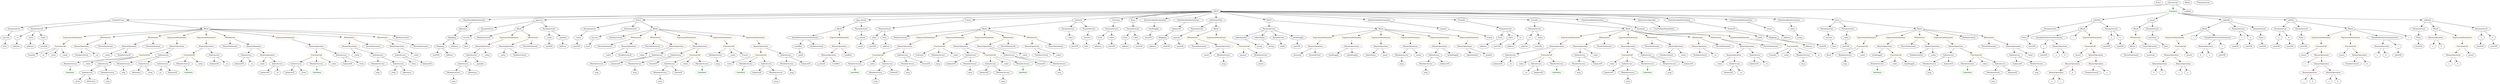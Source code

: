 strict digraph {
	graph [bb="0,0,17408,684"];
	node [label="\N"];
	Enter	[height=0.5,
		pos="15062,666",
		width=0.83628];
	VariableDeclaration_c	[color=black,
		height=0.5,
		label=c,
		pos="14241,306",
		width=0.75];
	ElementaryTypeName_uint256_3	[color=black,
		height=0.5,
		label=uint256,
		pos="14241,234",
		width=1.0442];
	VariableDeclaration_c -> ElementaryTypeName_uint256_3	[pos="e,14241,252.1 14241,287.7 14241,280.41 14241,271.73 14241,263.54"];
	ExpressionStatement_Unnamed_2	[color=orange,
		height=0.5,
		label=ExpressionStatement,
		pos="16190,378",
		width=2.458];
	FunctionCall_Unnamed_2	[color=orange,
		height=0.5,
		label=FunctionCall,
		pos="16190,306",
		width=1.6125];
	ExpressionStatement_Unnamed_2 -> FunctionCall_Unnamed_2	[pos="e,16190,324.1 16190,359.7 16190,352.41 16190,343.73 16190,335.54"];
	ElementaryTypeName_bool	[color=black,
		height=0.5,
		label=bool,
		pos="15101,306",
		width=0.76697];
	BinaryOperation_Unnamed_19	[color=brown,
		height=0.5,
		label=BinaryOperation,
		pos="9685.1,306",
		width=1.9867];
	Identifier_tokenName	[color=black,
		height=0.5,
		label=tokenName,
		pos="9608.1,234",
		width=1.46];
	BinaryOperation_Unnamed_19 -> Identifier_tokenName	[pos="e,9625.9,251.23 9666.8,288.41 9657.1,279.54 9644.9,268.47 9634.2,258.71"];
	Identifier_name	[color=black,
		height=0.5,
		label=name,
		pos="9709.1,234",
		width=0.83628];
	BinaryOperation_Unnamed_19 -> Identifier_name	[pos="e,9703.2,252.1 9691,287.7 9693.6,280.24 9696.6,271.32 9699.5,262.97"];
	Parameter_None_3	[color=black,
		height=0.5,
		label=None,
		pos="15789,378",
		width=0.85014];
	ElementaryTypeName_uint256_13	[color=black,
		height=0.5,
		label=uint256,
		pos="15792,306",
		width=1.0442];
	Parameter_None_3 -> ElementaryTypeName_uint256_13	[pos="e,15791,324.1 15790,359.7 15790,352.41 15791,343.73 15791,335.54"];
	Identifier_a_7	[color=black,
		height=0.5,
		label=a,
		pos="16953,306",
		width=0.75];
	ParameterList_Unnamed_19	[color=black,
		height=0.5,
		label=ParameterList,
		pos="72.086,450",
		width=1.7095];
	Parameter_success_1	[color=black,
		height=0.5,
		label=success,
		pos="40.086,378",
		width=1.1135];
	ParameterList_Unnamed_19 -> Parameter_success_1	[pos="e,47.905,396.1 64.176,431.7 60.688,424.07 56.505,414.92 52.61,406.4"];
	ParameterList_Unnamed_22	[color=black,
		height=0.5,
		label=ParameterList,
		pos="4162.1,450",
		width=1.7095];
	Parameter__value_4	[color=black,
		height=0.5,
		label=_value,
		pos="4107.1,378",
		width=0.96103];
	ParameterList_Unnamed_22 -> Parameter__value_4	[pos="e,4119.5,394.83 4148.8,432.05 4142.1,423.56 4133.9,413.11 4126.5,403.73"];
	Identifier_balanceOf_15	[color=black,
		height=0.5,
		label=balanceOf,
		pos="14088,162",
		width=1.3491];
	Identifier_assert	[color=black,
		height=0.5,
		label=assert,
		pos="14503,234",
		width=0.89172];
	Identifier_tokenSymbol	[color=black,
		height=0.5,
		label=tokenSymbol,
		pos="10325,234",
		width=1.6679];
	FunctionDefinition_transferFrom	[color=black,
		height=0.5,
		label=transferFrom,
		pos="863.09,522",
		width=1.6402];
	FunctionDefinition_transferFrom -> ParameterList_Unnamed_19	[pos="e,126.62,458.81 805.44,517.38 690.37,509.94 424.1,491.61 201.09,468 180.52,465.82 158.17,463.03 137.94,460.34"];
	ParameterList_Unnamed_18	[color=black,
		height=0.5,
		label=ParameterList,
		pos="272.09,450",
		width=1.7095];
	FunctionDefinition_transferFrom -> ParameterList_Unnamed_18	[pos="e,328.28,457.66 808.81,514.57 700.55,501.75 458.06,473.03 339.68,459.01"];
	Block_Unnamed_10	[color=black,
		height=0.5,
		label=Block,
		pos="1415.1,450",
		width=0.90558];
	FunctionDefinition_transferFrom -> Block_Unnamed_10	[pos="e,1383.3,455.03 917.02,514.16 1026.4,500.29 1272.3,469.11 1371.9,456.47"];
	ThrowStatement_Unnamed_14	[color=black,
		height=0.5,
		label=ThrowStatement,
		pos="4281.1,306",
		width=2.0006];
	Identifier_Burn	[color=black,
		height=0.5,
		label=Burn,
		pos="12797,234",
		width=0.7947];
	Identifier_balanceOf_6	[color=black,
		height=0.5,
		label=balanceOf,
		pos="10458,162",
		width=1.3491];
	ElementaryTypeName_uint8	[color=black,
		height=0.5,
		label=uint8,
		pos="12197,378",
		width=0.7947];
	Identifier_SafeMath_3	[color=green,
		height=0.5,
		label=SafeMath,
		pos="1325.1,90",
		width=1.2798];
	Identifier__value_11	[color=black,
		height=0.5,
		label=_value,
		pos="2545.1,234",
		width=0.96103];
	Identifier__from_5	[color=black,
		height=0.5,
		label=_from,
		pos="516.09,18",
		width=0.93331];
	NumberLiteral_Unnamed_6	[color=black,
		height=0.5,
		label=NumberLiteral,
		pos="572.09,234",
		width=1.765];
	BinaryOperation_Unnamed_23	[color=brown,
		height=0.5,
		label=BinaryOperation,
		pos="11878,306",
		width=1.9867];
	NumberLiteral_Unnamed_2	[color=black,
		height=0.5,
		label=NumberLiteral,
		pos="11898,234",
		width=1.765];
	BinaryOperation_Unnamed_23 -> NumberLiteral_Unnamed_2	[pos="e,11893,252.1 11883,287.7 11885,280.24 11888,271.32 11890,262.97"];
	Identifier__to	[color=black,
		height=0.5,
		label=_to,
		pos="12007,234",
		width=0.75];
	BinaryOperation_Unnamed_23 -> Identifier__to	[pos="e,11987,246.03 11907,289.12 11928,277.87 11956,262.82 11977,251.44"];
	ContractDefinition_SDGT	[color=black,
		height=0.5,
		label=SDGT,
		pos="8557.1,594",
		width=0.98875];
	ContractDefinition_SDGT -> FunctionDefinition_transferFrom	[pos="e,922.37,523.54 8521.5,592.68 7990.1,587.84 1674.7,530.38 933.88,523.64"];
	StateVariableDeclaration_Unnamed_7	[color=black,
		height=0.5,
		label=StateVariableDeclaration,
		pos="3376.1,522",
		width=2.8184];
	ContractDefinition_SDGT -> StateVariableDeclaration_Unnamed_7	[pos="e,3472.2,528.02 8521.1,593.05 8197.1,593.36 5751.5,593.84 3769.1,540 3672.5,537.38 3562.5,532.46 3483.6,528.58"];
	FunctionDefinition_approve	[color=black,
		height=0.5,
		label=approve,
		pos="3819.1,522",
		width=1.1412];
	ContractDefinition_SDGT -> FunctionDefinition_approve	[pos="e,3860.1,524.18 8521.5,592.69 8227.6,590.12 6173.6,571.54 4506.1,540 4269.1,535.52 3986.2,527.75 3871.3,524.5"];
	FunctionDefinition_freeze	[color=black,
		height=0.5,
		label=freeze,
		pos="4548.1,522",
		width=0.90558];
	ContractDefinition_SDGT -> FunctionDefinition_freeze	[pos="e,4581,523.57 8521.2,592.37 8149.3,585.88 5003.5,530.95 4592.3,523.77"];
	FunctionDefinition_bug_intou4	[color=black,
		height=0.5,
		label=bug_intou4,
		pos="6118.1,522",
		width=1.46];
	ContractDefinition_SDGT -> FunctionDefinition_bug_intou4	[pos="e,6170.6,524.51 8521.7,591.98 8252.9,584.27 6535.9,534.99 6181.9,524.83"];
	EventDefinition_Freeze	[color=black,
		height=0.5,
		label=Freeze,
		pos="6862.1,522",
		width=0.97489];
	ContractDefinition_SDGT -> EventDefinition_Freeze	[pos="e,6897.3,524.45 8521.7,591.54 8304.6,582.57 7155.2,535.11 6908.7,524.92"];
	FunctionDefinition_unfreeze	[color=black,
		height=0.5,
		label=unfreeze,
		pos="7613.1,522",
		width=1.1551];
	ContractDefinition_SDGT -> FunctionDefinition_unfreeze	[pos="e,7653.5,526.44 8521.8,590.59 8415.6,583.31 8090,560.79 7820.1,540 7767.2,535.93 7706.7,530.92 7664.8,527.4"];
	EventDefinition_Unfreeze	[color=black,
		height=0.5,
		label=Unfreeze,
		pos="7873.1,522",
		width=1.2105];
	ContractDefinition_SDGT -> EventDefinition_Unfreeze	[pos="e,7911.4,530.82 8521.7,590.96 8429.7,585.4 8175.9,568.52 7966.1,540 7951.8,538.06 7936.5,535.46 7922.4,532.88"];
	EventDefinition_Burn	[color=black,
		height=0.5,
		label=Burn,
		pos="8004.1,522",
		width=0.7947];
	ContractDefinition_SDGT -> EventDefinition_Burn	[pos="e,8025.8,534.11 8521.1,593.19 8436.2,592.79 8217.3,586.9 8042.1,540 8040.2,539.5 8038.3,538.92 8036.4,538.27"];
	StateVariableDeclaration_Unnamed_3	[color=black,
		height=0.5,
		label=StateVariableDeclaration,
		pos="8152.1,522",
		width=2.8184];
	ContractDefinition_SDGT -> StateVariableDeclaration_Unnamed_3	[pos="e,8222.9,535.23 8523.6,587.21 8460.6,576.33 8322.9,552.52 8234,537.16"];
	StateVariableDeclaration_Unnamed_5	[color=black,
		height=0.5,
		label=StateVariableDeclaration,
		pos="8373.1,522",
		width=2.8184];
	ContractDefinition_SDGT -> StateVariableDeclaration_Unnamed_5	[pos="e,8414.6,538.81 8529.1,582.37 8501.7,571.91 8459,555.69 8425.3,542.85"];
	FunctionDefinition_withdrawEther	[color=black,
		height=0.5,
		label=withdrawEther,
		pos="8557.1,522",
		width=1.7788];
	ContractDefinition_SDGT -> FunctionDefinition_withdrawEther	[pos="e,8557.1,540.1 8557.1,575.7 8557.1,568.41 8557.1,559.73 8557.1,551.54"];
	FunctionDefinition_SDGT	[color=black,
		height=0.5,
		label=SDGT,
		pos="8935.1,522",
		width=0.98875];
	ContractDefinition_SDGT -> FunctionDefinition_SDGT	[pos="e,8901.8,529.16 8590.3,586.85 8658.4,574.24 8813.9,545.43 8890.6,531.23"];
	StateVariableDeclaration_Unnamed_1	[color=black,
		height=0.5,
		label=StateVariableDeclaration,
		pos="9675.1,522",
		width=2.8184];
	ContractDefinition_SDGT -> StateVariableDeclaration_Unnamed_1	[pos="e,9580.6,528.92 8592.4,590.79 8742,581.42 9327.1,544.78 9569.3,529.62"];
	EventDefinition_Transfer	[color=black,
		height=0.5,
		label=Transfer,
		pos="10129,522",
		width=1.1689];
	ContractDefinition_SDGT -> EventDefinition_Transfer	[pos="e,10087,525.15 8592.8,591.54 8739.8,585.51 9313.5,561.83 9785.1,540 9888.1,535.23 10009,529.17 10076,525.72"];
	FunctionDefinition_transfer	[color=black,
		height=0.5,
		label=transfer,
		pos="10749,522",
		width=1.0719];
	ContractDefinition_SDGT -> FunctionDefinition_transfer	[pos="e,10711,524.23 8592.9,591.86 8848.8,583.68 10401,534.13 10699,524.59"];
	StateVariableDeclaration_Unnamed_2	[color=black,
		height=0.5,
		label=StateVariableDeclaration,
		pos="11011,522",
		width=2.8184];
	ContractDefinition_SDGT -> StateVariableDeclaration_Unnamed_2	[pos="e,10923,531.14 8593,592.9 8803.9,592.15 9902.1,586.1 10797,540 10835,538.07 10876,535.03 10912,532.06"];
	InheritanceSpecifier_Unnamed	[color=black,
		height=0.5,
		label=InheritanceSpecifier,
		pos="11358,522",
		width=2.3333];
	ContractDefinition_SDGT -> InheritanceSpecifier_Unnamed	[pos="e,11281,529.52 8592.9,592.95 8820.5,592.47 10089,587.67 11121,540 11170,537.73 11225,533.88 11270,530.42"];
	StateVariableDeclaration_Unnamed_6	[color=black,
		height=0.5,
		label=StateVariableDeclaration,
		pos="11684,522",
		width=2.8184];
	ContractDefinition_SDGT -> StateVariableDeclaration_Unnamed_6	[pos="e,11594,530.7 8593.1,593.08 8837.4,593.49 10279,593.45 11451,540 11494,538.03 11542,534.75 11583,531.59"];
	StateVariableDeclaration_Unnamed_4	[color=black,
		height=0.5,
		label=StateVariableDeclaration,
		pos="11999,522",
		width=2.8184];
	ContractDefinition_SDGT -> StateVariableDeclaration_Unnamed_4	[pos="e,11912,531.52 8592.9,592.74 8902.3,590.47 11126,573.13 11794,540 11829,538.28 11867,535.4 11901,532.5"];
	StateVariableDeclaration_Unnamed	[color=black,
		height=0.5,
		label=StateVariableDeclaration,
		pos="12267,522",
		width=2.8184];
	ContractDefinition_SDGT -> StateVariableDeclaration_Unnamed	[pos="e,12186,533.17 8593,592.92 8919.3,592.16 11374,584.93 12109,540 12130,538.7 12153,536.64 12175,534.4"];
	FunctionDefinition_burn	[color=black,
		height=0.5,
		label=burn,
		pos="12834,522",
		width=0.76697];
	ContractDefinition_SDGT -> FunctionDefinition_burn	[pos="e,12806,524.26 8592.9,592.82 8878,591.33 10809,580.04 12377,540 12532,536.05 12716,528.25 12795,524.76"];
	ThrowStatement_Unnamed_2	[color=black,
		height=0.5,
		label=ThrowStatement,
		pos="11555,306",
		width=2.0006];
	MemberAccess_Unnamed_12	[color=black,
		height=0.5,
		label=MemberAccess,
		pos="848.09,162",
		width=1.9174];
	Identifier_msg_8	[color=black,
		height=0.5,
		label=msg,
		pos="848.09,90",
		width=0.75];
	MemberAccess_Unnamed_12 -> Identifier_msg_8	[pos="e,848.09,108.1 848.09,143.7 848.09,136.41 848.09,127.73 848.09,119.54"];
	BooleanLiteral_Unnamed_4	[color=black,
		height=0.5,
		label=BooleanLiteral,
		pos="6403.1,378",
		width=1.7788];
	BinaryOperation_Unnamed_34	[color=brown,
		height=0.5,
		label=BinaryOperation,
		pos="572.09,306",
		width=1.9867];
	BinaryOperation_Unnamed_34 -> NumberLiteral_Unnamed_6	[pos="e,572.09,252.1 572.09,287.7 572.09,280.41 572.09,271.73 572.09,263.54"];
	Identifier__to_6	[color=black,
		height=0.5,
		label=_to,
		pos="681.09,234",
		width=0.75];
	BinaryOperation_Unnamed_34 -> Identifier__to_6	[pos="e,662.07,247.21 597.37,288.76 613.87,278.16 635.46,264.3 652.58,253.31"];
	ExpressionStatement_Unnamed_19	[color=orange,
		height=0.5,
		label=ExpressionStatement,
		pos="511.09,378",
		width=2.458];
	FunctionCall_Unnamed_11	[color=orange,
		height=0.5,
		label=FunctionCall,
		pos="424.09,306",
		width=1.6125];
	ExpressionStatement_Unnamed_19 -> FunctionCall_Unnamed_11	[pos="e,444.35,323.31 490.03,360.05 478.97,351.16 465.24,340.11 453.18,330.41"];
	Identifier_balanceOf_12	[color=black,
		height=0.5,
		label=balanceOf,
		pos="2067.1,90",
		width=1.3491];
	Identifier__to_4	[color=black,
		height=0.5,
		label=_to,
		pos="10666,90",
		width=0.75];
	Parameter_a_1	[color=black,
		height=0.5,
		label=a,
		pos="15891,378",
		width=0.75];
	ElementaryTypeName_uint256_4	[color=black,
		height=0.5,
		label=uint256,
		pos="15885,306",
		width=1.0442];
	Parameter_a_1 -> ElementaryTypeName_uint256_4	[pos="e,15887,324.1 15890,359.7 15889,352.41 15888,343.73 15888,335.54"];
	Mapping_Unnamed_2	[color=black,
		height=0.5,
		label=Mapping,
		pos="3220.1,378",
		width=1.2105];
	Mapping_Unnamed_3	[color=black,
		height=0.5,
		label=Mapping,
		pos="3136.1,306",
		width=1.2105];
	Mapping_Unnamed_2 -> Mapping_Unnamed_3	[pos="e,3154.7,322.49 3201.4,361.46 3190.2,352.13 3175.8,340.09 3163.3,329.7"];
	ElementaryTypeName_address_3	[color=black,
		height=0.5,
		label=address,
		pos="3237.1,306",
		width=1.0996];
	Mapping_Unnamed_2 -> ElementaryTypeName_address_3	[pos="e,3232.9,324.1 3224.3,359.7 3226.1,352.32 3228.2,343.52 3230.2,335.25"];
	Identifier__value_23	[color=black,
		height=0.5,
		label=_value,
		pos="5165.1,162",
		width=0.96103];
	Parameter_a_2	[color=black,
		height=0.5,
		label=a,
		pos="17282,378",
		width=0.75];
	ElementaryTypeName_uint256_8	[color=black,
		height=0.5,
		label=uint256,
		pos="17277,306",
		width=1.0442];
	Parameter_a_2 -> ElementaryTypeName_uint256_8	[pos="e,17278,324.1 17281,359.7 17280,352.41 17280,343.73 17279,335.54"];
	Identifier_Transfer	[color=black,
		height=0.5,
		label=Transfer,
		pos="12392,234",
		width=1.1689];
	ElementaryTypeName_bool_3	[color=black,
		height=0.5,
		label=bool,
		pos="12806,306",
		width=0.76697];
	VariableDeclaration_allowance	[color=black,
		height=0.5,
		label=allowance,
		pos="3259.1,450",
		width=1.3076];
	StateVariableDeclaration_Unnamed_7 -> VariableDeclaration_allowance	[pos="e,3283.7,465.73 3348.1,504.23 3331.7,494.43 3310.9,481.97 3293.5,471.58"];
	ParameterList_Unnamed_5	[color=black,
		height=0.5,
		label=ParameterList,
		pos="16855,450",
		width=1.7095];
	Parameter_None_2	[color=black,
		height=0.5,
		label=None,
		pos="16851,378",
		width=0.85014];
	ParameterList_Unnamed_5 -> Parameter_None_2	[pos="e,16852,396.1 16854,431.7 16854,424.41 16853,415.73 16853,407.54"];
	ElementaryTypeName_uint256_18	[color=black,
		height=0.5,
		label=uint256,
		pos="3089.1,234",
		width=1.0442];
	Parameter_b_2	[color=black,
		height=0.5,
		label=b,
		pos="17364,378",
		width=0.75];
	ElementaryTypeName_uint256_9	[color=black,
		height=0.5,
		label=uint256,
		pos="17370,306",
		width=1.0442];
	Parameter_b_2 -> ElementaryTypeName_uint256_9	[pos="e,17369,324.1 17366,359.7 17366,352.41 17367,343.73 17368,335.54"];
	FunctionCall_Unnamed_10	[color=orange,
		height=0.5,
		label=FunctionCall,
		pos="1017.1,234",
		width=1.6125];
	MemberAccess_Unnamed_13	[color=black,
		height=0.5,
		label=MemberAccess,
		pos="467.09,162",
		width=1.9174];
	FunctionCall_Unnamed_10 -> MemberAccess_Unnamed_13	[pos="e,517.06,174.73 975.13,221.26 966.88,219.27 958.25,217.39 950.09,216 772.38,185.74 724.32,207.01 546.09,180 540.19,179.11 534.08,\
178.04 527.98,176.89"];
	Identifier__value_14	[color=black,
		height=0.5,
		label=_value,
		pos="590.09,162",
		width=0.96103];
	FunctionCall_Unnamed_10 -> Identifier__value_14	[pos="e,615.79,174.19 974.74,221.34 966.6,219.36 958.11,217.47 950.09,216 811.04,190.56 771.35,213.75 634.09,180 631.63,179.4 629.13,178.69 \
626.62,177.92"];
	IndexAccess_Unnamed_21	[color=black,
		height=0.5,
		label=IndexAccess,
		pos="702.09,162",
		width=1.6402];
	FunctionCall_Unnamed_10 -> IndexAccess_Unnamed_21	[pos="e,746.27,174.37 973.91,221.7 966.01,219.73 957.81,217.75 950.09,216 870.52,197.96 849.68,197.9 770.09,180 765.87,179.05 761.51,178.04 \
757.13,177"];
	Identifier_Unfreeze	[color=black,
		height=0.5,
		label=Unfreeze,
		pos="6531.1,234",
		width=1.2105];
	ParameterList_Unnamed_21	[color=black,
		height=0.5,
		label=ParameterList,
		pos="12764,450",
		width=1.7095];
	Parameter_success_2	[color=black,
		height=0.5,
		label=success,
		pos="12776,378",
		width=1.1135];
	ParameterList_Unnamed_21 -> Parameter_success_2	[pos="e,12773,396.1 12767,431.7 12768,424.32 12770,415.52 12771,407.25"];
	Identifier_assertion	[color=black,
		height=0.5,
		label=assertion,
		pos="14991,234",
		width=1.2105];
	Identifier__from_1	[color=black,
		height=0.5,
		label=_from,
		pos="2811.1,90",
		width=0.93331];
	MemberAccess_Unnamed_19	[color=black,
		height=0.5,
		label=MemberAccess,
		pos="13088,162",
		width=1.9174];
	Identifier_SafeMath_6	[color=green,
		height=0.5,
		label=SafeMath,
		pos="13088,90",
		width=1.2798];
	MemberAccess_Unnamed_19 -> Identifier_SafeMath_6	[pos="e,13088,108.1 13088,143.7 13088,136.41 13088,127.73 13088,119.54"];
	Identifier_msg_21	[color=black,
		height=0.5,
		label=msg,
		pos="6444.1,90",
		width=0.75];
	IfStatement_Unnamed_6	[color=orange,
		height=0.5,
		label=IfStatement,
		pos="734.09,378",
		width=1.4739];
	IfStatement_Unnamed_6 -> BinaryOperation_Unnamed_34	[pos="e,607.11,322.14 702.08,363.17 677.9,352.72 644.4,338.25 617.46,326.61"];
	ThrowStatement_Unnamed_6	[color=black,
		height=0.5,
		label=ThrowStatement,
		pos="734.09,306",
		width=2.0006];
	IfStatement_Unnamed_6 -> ThrowStatement_Unnamed_6	[pos="e,734.09,324.1 734.09,359.7 734.09,352.41 734.09,343.73 734.09,335.54"];
	Identifier_balanceOf_2	[color=black,
		height=0.5,
		label=balanceOf,
		pos="12083,90",
		width=1.3491];
	IfStatement_Unnamed_17	[color=orange,
		height=0.5,
		label=IfStatement,
		pos="8412.1,378",
		width=1.4739];
	ThrowStatement_Unnamed_17	[color=black,
		height=0.5,
		label=ThrowStatement,
		pos="8449.1,306",
		width=2.0006];
	IfStatement_Unnamed_17 -> ThrowStatement_Unnamed_17	[pos="e,8440,324.28 8421,360.05 8425.1,352.35 8430,343.03 8434.6,334.36"];
	BinaryOperation_Unnamed_55	[color=brown,
		height=0.5,
		label=BinaryOperation,
		pos="8611.1,306",
		width=1.9867];
	IfStatement_Unnamed_17 -> BinaryOperation_Unnamed_55	[pos="e,8570.5,321.27 8448.1,364.32 8479.4,353.33 8525,337.28 8560,324.96"];
	Block_Unnamed_15	[color=black,
		height=0.5,
		label=Block,
		pos="15266,666",
		width=0.90558];
	UserDefinedTypeName_Unnamed	[color=black,
		height=0.5,
		label=UserDefinedTypeName,
		pos="11646,450",
		width=2.7214];
	VariableDeclaration_from_1	[color=black,
		height=0.5,
		label=from,
		pos="7943.1,378",
		width=0.7947];
	ElementaryTypeName_address_7	[color=black,
		height=0.5,
		label=address,
		pos="7943.1,306",
		width=1.0996];
	VariableDeclaration_from_1 -> ElementaryTypeName_address_7	[pos="e,7943.1,324.1 7943.1,359.7 7943.1,352.41 7943.1,343.73 7943.1,335.54"];
	FunctionCall_Unnamed_8	[color=orange,
		height=0.5,
		label=FunctionCall,
		pos="2255.1,234",
		width=1.6125];
	IndexAccess_Unnamed_16	[color=black,
		height=0.5,
		label=IndexAccess,
		pos="2109.1,162",
		width=1.6402];
	FunctionCall_Unnamed_8 -> IndexAccess_Unnamed_16	[pos="e,2139.9,177.78 2224.5,218.33 2202.8,207.95 2173.6,193.94 2150,182.61"];
	MemberAccess_Unnamed_10	[color=black,
		height=0.5,
		label=MemberAccess,
		pos="2255.1,162",
		width=1.9174];
	FunctionCall_Unnamed_8 -> MemberAccess_Unnamed_10	[pos="e,2255.1,180.1 2255.1,215.7 2255.1,208.41 2255.1,199.73 2255.1,191.54"];
	Identifier__value_12	[color=black,
		height=0.5,
		label=_value,
		pos="2377.1,162",
		width=0.96103];
	FunctionCall_Unnamed_8 -> Identifier__value_12	[pos="e,2354.5,175.98 2281.9,217.64 2300.4,207.01 2325.1,192.82 2344.7,181.56"];
	ParameterList_Unnamed_16	[color=black,
		height=0.5,
		label=ParameterList,
		pos="3493.1,450",
		width=1.7095];
	FunctionDefinition_approve -> ParameterList_Unnamed_16	[pos="e,3541.7,461.44 3782.6,513.17 3727,501.22 3620.1,478.28 3552.9,463.85"];
	Block_Unnamed_8	[color=black,
		height=0.5,
		label=Block,
		pos="3683.1,450",
		width=0.90558];
	FunctionDefinition_approve -> Block_Unnamed_8	[pos="e,3706.2,462.88 3793.2,507.67 3771.3,496.4 3739.8,480.2 3716.1,468.01"];
	ParameterList_Unnamed_15	[color=black,
		height=0.5,
		label=ParameterList,
		pos="3887.1,450",
		width=1.7095];
	FunctionDefinition_approve -> ParameterList_Unnamed_15	[pos="e,3870.8,467.8 3834.5,505.12 3842.9,496.51 3853.4,485.67 3862.8,475.96"];
	IfStatement_Unnamed_7	[color=orange,
		height=0.5,
		label=IfStatement,
		pos="1058.1,378",
		width=1.4739];
	BinaryOperation_Unnamed_35	[color=brown,
		height=0.5,
		label=BinaryOperation,
		pos="896.09,306",
		width=1.9867];
	IfStatement_Unnamed_7 -> BinaryOperation_Unnamed_35	[pos="e,931.11,322.14 1026.1,363.17 1001.9,352.72 968.4,338.25 941.46,326.61"];
	ThrowStatement_Unnamed_7	[color=black,
		height=0.5,
		label=ThrowStatement,
		pos="1058.1,306",
		width=2.0006];
	IfStatement_Unnamed_7 -> ThrowStatement_Unnamed_7	[pos="e,1058.1,324.1 1058.1,359.7 1058.1,352.41 1058.1,343.73 1058.1,335.54"];
	Identifier_msg_24	[color=black,
		height=0.5,
		label=msg,
		pos="7131.1,18",
		width=0.75];
	VariableDeclaration_decimals	[color=black,
		height=0.5,
		label=decimals,
		pos="11487,450",
		width=1.1967];
	VariableDeclaration_decimals -> ElementaryTypeName_uint8	[pos="e,12175,390.29 11519,437.25 11525,435.17 11532,433.27 11539,432 11810,380.69 11891,461.43 12159,396 12161,395.54 12163,394.99 12165,\
394.38"];
	Identifier__value_19	[color=black,
		height=0.5,
		label=_value,
		pos="13210,162",
		width=0.96103];
	BinaryOperation_Unnamed_30	[color=brown,
		height=0.5,
		label=BinaryOperation,
		pos="3600.1,306",
		width=1.9867];
	Identifier__value_6	[color=black,
		height=0.5,
		label=_value,
		pos="3582.1,234",
		width=0.96103];
	BinaryOperation_Unnamed_30 -> Identifier__value_6	[pos="e,3586.5,252.1 3595.6,287.7 3593.7,280.32 3591.5,271.52 3589.4,263.25"];
	NumberLiteral_Unnamed_4	[color=black,
		height=0.5,
		label=NumberLiteral,
		pos="3698.1,234",
		width=1.765];
	BinaryOperation_Unnamed_30 -> NumberLiteral_Unnamed_4	[pos="e,3675.5,251.15 3622.8,288.76 3635.8,279.49 3652.3,267.71 3666.5,257.55"];
	FunctionDefinition_safeMul	[color=black,
		height=0.5,
		label=safeMul,
		pos="14604,522",
		width=1.1135];
	ParameterList_Unnamed_1	[color=black,
		height=0.5,
		label=ParameterList,
		pos="14249,450",
		width=1.7095];
	FunctionDefinition_safeMul -> ParameterList_Unnamed_1	[pos="e,14299,460.83 14568,513.84 14507,501.86 14384,477.63 14310,463"];
	Block_Unnamed	[color=black,
		height=0.5,
		label=Block,
		pos="14504,450",
		width=0.90558];
	FunctionDefinition_safeMul -> Block_Unnamed	[pos="e,14524,464.77 14583,506.5 14569,496.25 14549,482.39 14533,471.09"];
	ParameterList_Unnamed	[color=black,
		height=0.5,
		label=ParameterList,
		pos="14704,450",
		width=1.7095];
	FunctionDefinition_safeMul -> ParameterList_Unnamed	[pos="e,14681,466.95 14625,506.5 14638,496.95 14657,484.25 14672,473.41"];
	Identifier__from	[color=black,
		height=0.5,
		label=_from,
		pos="2956.1,162",
		width=0.93331];
	ParameterList_Unnamed_26	[color=black,
		height=0.5,
		label=ParameterList,
		pos="8430.1,450",
		width=1.7095];
	Parameter_amount	[color=black,
		height=0.5,
		label=amount,
		pos="8303.1,378",
		width=1.0581];
	ParameterList_Unnamed_26 -> Parameter_amount	[pos="e,8327,392.21 8402.2,433.64 8383,423.03 8357.3,408.87 8336.9,397.63"];
	Identifier_balanceOf_13	[color=black,
		height=0.5,
		label=balanceOf,
		pos="1499.1,162",
		width=1.3491];
	Identifier_msg_9	[color=black,
		height=0.5,
		label=msg,
		pos="734.09,18",
		width=0.75];
	BinaryOperation_Unnamed_32	[color=brown,
		height=0.5,
		label=BinaryOperation,
		pos="5968.1,306",
		width=1.9867];
	BinaryOperation_Unnamed_33	[color=brown,
		height=0.5,
		label=BinaryOperation,
		pos="5908.1,234",
		width=1.9867];
	BinaryOperation_Unnamed_32 -> BinaryOperation_Unnamed_33	[pos="e,5922.5,251.79 5953.6,288.05 5946.4,279.71 5937.6,269.49 5929.7,260.25"];
	Identifier_vundflw1	[color=black,
		height=0.5,
		label=vundflw1,
		pos="6043.1,234",
		width=1.2521];
	BinaryOperation_Unnamed_32 -> Identifier_vundflw1	[pos="e,6026,250.99 5985.9,288.41 5995.3,279.57 6007.2,268.53 6017.6,258.79"];
	MemberAccess_Unnamed_32	[color=black,
		height=0.5,
		label=MemberAccess,
		pos="6211.1,90",
		width=1.9174];
	Identifier_msg_22	[color=black,
		height=0.5,
		label=msg,
		pos="6211.1,18",
		width=0.75];
	MemberAccess_Unnamed_32 -> Identifier_msg_22	[pos="e,6211.1,36.104 6211.1,71.697 6211.1,64.407 6211.1,55.726 6211.1,47.536"];
	FunctionCall_Unnamed	[color=orange,
		height=0.5,
		label=FunctionCall,
		pos="14569,306",
		width=1.6125];
	FunctionCall_Unnamed -> Identifier_assert	[pos="e,14518,250.51 14553,288.41 14545,279.53 14535,268.44 14525,258.67"];
	BinaryOperation_Unnamed_1	[color=brown,
		height=0.5,
		label=BinaryOperation,
		pos="14625,234",
		width=1.9867];
	FunctionCall_Unnamed -> BinaryOperation_Unnamed_1	[pos="e,14612,251.79 14583,288.05 14589,279.8 14597,269.7 14605,260.54"];
	ElementaryTypeName_address_2	[color=black,
		height=0.5,
		label=address,
		pos="12628,306",
		width=1.0996];
	FunctionCall_Unnamed_18	[color=orange,
		height=0.5,
		label=FunctionCall,
		pos="6209.1,234",
		width=1.6125];
	MemberAccess_Unnamed_31	[color=black,
		height=0.5,
		label=MemberAccess,
		pos="6064.1,162",
		width=1.9174];
	FunctionCall_Unnamed_18 -> MemberAccess_Unnamed_31	[pos="e,6095.9,178.38 6178.7,218.33 6157.7,208.17 6129.4,194.53 6106.2,183.33"];
	Identifier__value_28	[color=black,
		height=0.5,
		label=_value,
		pos="6186.1,162",
		width=0.96103];
	FunctionCall_Unnamed_18 -> Identifier__value_28	[pos="e,6191.7,180.1 6203.4,215.7 6200.9,208.24 6198,199.32 6195.3,190.97"];
	IndexAccess_Unnamed_33	[color=black,
		height=0.5,
		label=IndexAccess,
		pos="6298.1,162",
		width=1.6402];
	FunctionCall_Unnamed_18 -> IndexAccess_Unnamed_33	[pos="e,6277.6,179.15 6229.7,216.76 6241.3,207.66 6255.9,196.16 6268.7,186.13"];
	Identifier_SafeMath_4	[color=green,
		height=0.5,
		label=SafeMath,
		pos="465.09,90",
		width=1.2798];
	MemberAccess_Unnamed_13 -> Identifier_SafeMath_4	[pos="e,465.57,108.1 466.59,143.7 466.38,136.41 466.14,127.73 465.9,119.54"];
	NumberLiteral_Unnamed_1	[color=black,
		height=0.5,
		label=NumberLiteral,
		pos="16345,162",
		width=1.765];
	Identifier_SafeMath_1	[color=green,
		height=0.5,
		label=SafeMath,
		pos="10890,90",
		width=1.2798];
	BinaryOperation_Unnamed_46	[color=brown,
		height=0.5,
		label=BinaryOperation,
		pos="13193,306",
		width=1.9867];
	Identifier_totalSupply_1	[color=black,
		height=0.5,
		label=totalSupply,
		pos="13141,234",
		width=1.4739];
	BinaryOperation_Unnamed_46 -> Identifier_totalSupply_1	[pos="e,13154,251.79 13180,288.05 13174,279.89 13167,269.91 13160,260.82"];
	FunctionCall_Unnamed_13	[color=orange,
		height=0.5,
		label=FunctionCall,
		pos="13270,234",
		width=1.6125];
	BinaryOperation_Unnamed_46 -> FunctionCall_Unnamed_13	[pos="e,13252,251.47 13211,288.41 13221,279.69 13233,268.85 13243,259.21"];
	Identifier_msg_10	[color=black,
		height=0.5,
		label=msg,
		pos="14224,90",
		width=0.75];
	ElementaryTypeName_address_4	[color=black,
		height=0.5,
		label=address,
		pos="3184.1,234",
		width=1.0996];
	BinaryOperation_Unnamed_14	[color=brown,
		height=0.5,
		label=BinaryOperation,
		pos="15134,234",
		width=1.9867];
	BinaryOperation_Unnamed_16	[color=brown,
		height=0.5,
		label=BinaryOperation,
		pos="15028,162",
		width=1.9867];
	BinaryOperation_Unnamed_14 -> BinaryOperation_Unnamed_16	[pos="e,15053,179.15 15110,216.76 15095,207.4 15077,195.49 15062,185.26"];
	BinaryOperation_Unnamed_15	[color=brown,
		height=0.5,
		label=BinaryOperation,
		pos="15189,162",
		width=1.9867];
	BinaryOperation_Unnamed_14 -> BinaryOperation_Unnamed_15	[pos="e,15176,179.79 15147,216.05 15154,207.89 15162,197.91 15169,188.82"];
	IndexAccess_Unnamed_12	[color=black,
		height=0.5,
		label=IndexAccess,
		pos="1725.1,234",
		width=1.6402];
	Identifier_balanceOf_10	[color=black,
		height=0.5,
		label=balanceOf,
		pos="1687.1,162",
		width=1.3491];
	IndexAccess_Unnamed_12 -> Identifier_balanceOf_10	[pos="e,1696.2,179.79 1715.9,216.05 1711.6,208.14 1706.4,198.54 1701.6,189.69"];
	Identifier__to_8	[color=black,
		height=0.5,
		label=_to,
		pos="1781.1,162",
		width=0.75];
	IndexAccess_Unnamed_12 -> Identifier__to_8	[pos="e,1768.8,178.36 1738.6,216.05 1745.5,207.44 1754,196.81 1761.6,187.33"];
	VariableDeclaration_vundflw1	[color=black,
		height=0.5,
		label=vundflw1,
		pos="5687.1,306",
		width=1.2521];
	ElementaryTypeName_uint8_3	[color=black,
		height=0.5,
		label=uint8,
		pos="5687.1,234",
		width=0.7947];
	VariableDeclaration_vundflw1 -> ElementaryTypeName_uint8_3	[pos="e,5687.1,252.1 5687.1,287.7 5687.1,280.41 5687.1,271.73 5687.1,263.54"];
	ElementaryTypeName_uint256_7	[color=black,
		height=0.5,
		label=uint256,
		pos="16727,234",
		width=1.0442];
	ExpressionStatement_Unnamed_26	[color=orange,
		height=0.5,
		label=ExpressionStatement,
		pos="6574.1,378",
		width=2.458];
	BinaryOperation_Unnamed_53	[color=brown,
		height=0.5,
		label=BinaryOperation,
		pos="6424.1,306",
		width=1.9867];
	ExpressionStatement_Unnamed_26 -> BinaryOperation_Unnamed_53	[pos="e,6457.1,322.38 6539.7,360.94 6518.1,350.89 6490.2,337.87 6467.2,327.14"];
	Parameter_tokenSymbol	[color=black,
		height=0.5,
		label=tokenSymbol,
		pos="8739.1,378",
		width=1.6679];
	ElementaryTypeName_string_3	[color=black,
		height=0.5,
		label=string,
		pos="8866.1,306",
		width=0.864];
	Parameter_tokenSymbol -> ElementaryTypeName_string_3	[pos="e,8844.2,319.08 8767,361.64 8786.8,350.69 8813.6,335.95 8834.3,324.54"];
	Identifier__to_3	[color=black,
		height=0.5,
		label=_to,
		pos="10552,162",
		width=0.75];
	Identifier_balanceOf_20	[color=black,
		height=0.5,
		label=balanceOf,
		pos="5364.1,90",
		width=1.3491];
	ContractDefinition_SafeMath	[color=green,
		height=0.5,
		label=SafeMath,
		pos="15163,594",
		width=1.2798];
	ContractDefinition_SafeMath -> FunctionDefinition_safeMul	[pos="e,14643,527.82 15120,587.57 15017,574.77 14762,542.78 14654,529.23"];
	FunctionDefinition_assert	[color=black,
		height=0.5,
		label=assert,
		pos="15022,522",
		width=0.89172];
	ContractDefinition_SafeMath -> FunctionDefinition_assert	[pos="e,15045,534.54 15136,579.34 15113,567.97 15080,551.74 15056,539.62"];
	FunctionDefinition_safeAdd	[color=black,
		height=0.5,
		label=safeAdd,
		pos="15551,522",
		width=1.1689];
	ContractDefinition_SafeMath -> FunctionDefinition_safeAdd	[pos="e,15510,527.57 15198,581.54 15204,579.52 15211,577.56 15218,576 15316,553.11 15433,537.01 15499,528.94"];
	FunctionDefinition_safeDiv	[color=black,
		height=0.5,
		label=safeDiv,
		pos="15985,522",
		width=1.0719];
	ContractDefinition_SafeMath -> FunctionDefinition_safeDiv	[pos="e,15947,524.49 15197,581.32 15204,579.24 15211,577.32 15218,576 15357,550.18 15788,530.91 15935,524.94"];
	FunctionDefinition_safeSub	[color=black,
		height=0.5,
		label=safeSub,
		pos="16913,522",
		width=1.1274];
	ContractDefinition_SafeMath -> FunctionDefinition_safeSub	[pos="e,16873,523.62 15196,581.12 15204,579.05 15211,577.19 15218,576 15383,548.4 16595,527.98 16861,523.79"];
	ParameterList_Unnamed_20	[color=black,
		height=0.5,
		label=ParameterList,
		pos="12905,450",
		width=1.7095];
	Parameter__value_3	[color=black,
		height=0.5,
		label=_value,
		pos="12893,378",
		width=0.96103];
	ParameterList_Unnamed_20 -> Parameter__value_3	[pos="e,12896,396.1 12902,431.7 12901,424.32 12899,415.52 12898,407.25"];
	VariableDeclaration_from	[color=black,
		height=0.5,
		label=from,
		pos="10486,378",
		width=0.7947];
	ElementaryTypeName_address_5	[color=black,
		height=0.5,
		label=address,
		pos="10399,306",
		width=1.0996];
	VariableDeclaration_from -> ElementaryTypeName_address_5	[pos="e,10418,322.26 10469,363.17 10457,353.5 10441,340.36 10427,329.23"];
	MemberAccess_Unnamed_22	[color=black,
		height=0.5,
		label=MemberAccess,
		pos="5579.1,162",
		width=1.9174];
	Identifier_msg_15	[color=black,
		height=0.5,
		label=msg,
		pos="5614.1,90",
		width=0.75];
	MemberAccess_Unnamed_22 -> Identifier_msg_15	[pos="e,5605.8,107.62 5587.7,143.7 5591.7,135.87 5596.4,126.44 5600.7,117.73"];
	ThrowStatement_Unnamed_9	[color=black,
		height=0.5,
		label=ThrowStatement,
		pos="1576.1,306",
		width=2.0006];
	ExpressionStatement_Unnamed_22	[color=orange,
		height=0.5,
		label=ExpressionStatement,
		pos="13034,378",
		width=2.458];
	FunctionCall_Unnamed_14	[color=orange,
		height=0.5,
		label=FunctionCall,
		pos="13033,306",
		width=1.6125];
	ExpressionStatement_Unnamed_22 -> FunctionCall_Unnamed_14	[pos="e,13033,324.1 13034,359.7 13034,352.41 13034,343.73 13033,335.54"];
	Identifier_a	[color=black,
		height=0.5,
		label=a,
		pos="14341,234",
		width=0.75];
	Parameter__to_1	[color=black,
		height=0.5,
		label=_to,
		pos="134.09,378",
		width=0.75];
	ElementaryTypeName_address_13	[color=black,
		height=0.5,
		label=address,
		pos="118.09,306",
		width=1.0996];
	Parameter__to_1 -> ElementaryTypeName_address_13	[pos="e,122,324.1 130.13,359.7 128.45,352.32 126.43,343.52 124.54,335.25"];
	ExpressionStatement_Unnamed_18	[color=orange,
		height=0.5,
		label=ExpressionStatement,
		pos="1220.1,378",
		width=2.458];
	BinaryOperation_Unnamed_42	[color=brown,
		height=0.5,
		label=BinaryOperation,
		pos="1220.1,306",
		width=1.9867];
	ExpressionStatement_Unnamed_18 -> BinaryOperation_Unnamed_42	[pos="e,1220.1,324.1 1220.1,359.7 1220.1,352.41 1220.1,343.73 1220.1,335.54"];
	BinaryOperation_Unnamed_45	[color=brown,
		height=0.5,
		label=BinaryOperation,
		pos="13678,306",
		width=1.9867];
	IndexAccess_Unnamed_24	[color=black,
		height=0.5,
		label=IndexAccess,
		pos="13638,234",
		width=1.6402];
	BinaryOperation_Unnamed_45 -> IndexAccess_Unnamed_24	[pos="e,13648,252.1 13668,287.7 13664,279.9 13658,270.51 13653,261.83"];
	FunctionCall_Unnamed_12	[color=orange,
		height=0.5,
		label=FunctionCall,
		pos="13812,234",
		width=1.6125];
	BinaryOperation_Unnamed_45 -> FunctionCall_Unnamed_12	[pos="e,13783,249.94 13708,289.29 13727,279.22 13753,266.05 13773,255.21"];
	BinaryOperation_Unnamed_25	[color=brown,
		height=0.5,
		label=BinaryOperation,
		pos="11069,306",
		width=1.9867];
	IndexAccess_Unnamed_1	[color=black,
		height=0.5,
		label=IndexAccess,
		pos="11060,234",
		width=1.6402];
	BinaryOperation_Unnamed_25 -> IndexAccess_Unnamed_1	[pos="e,11062,252.1 11067,287.7 11066,280.32 11065,271.52 11064,263.25"];
	Identifier__value_1	[color=black,
		height=0.5,
		label=_value,
		pos="11172,234",
		width=0.96103];
	BinaryOperation_Unnamed_25 -> Identifier__value_1	[pos="e,11152,248.95 11093,288.59 11108,278.62 11127,265.81 11142,255.21"];
	ExpressionStatement_Unnamed_12	[color=orange,
		height=0.5,
		label=ExpressionStatement,
		pos="11001,378",
		width=2.458];
	BinaryOperation_Unnamed_29	[color=brown,
		height=0.5,
		label=BinaryOperation,
		pos="10908,306",
		width=1.9867];
	ExpressionStatement_Unnamed_12 -> BinaryOperation_Unnamed_29	[pos="e,10930,323.47 10979,360.41 10967,351.43 10952,340.19 10939,330.34"];
	Identifier_balanceOf_22	[color=black,
		height=0.5,
		label=balanceOf,
		pos="6995.1,90",
		width=1.3491];
	Identifier__to_10	[color=black,
		height=0.5,
		label=_to,
		pos="1118.1,90",
		width=0.75];
	IndexAccess_Unnamed_13	[color=black,
		height=0.5,
		label=IndexAccess,
		pos="2699.1,234",
		width=1.6402];
	MemberAccess_Unnamed_9	[color=black,
		height=0.5,
		label=MemberAccess,
		pos="2699.1,162",
		width=1.9174];
	IndexAccess_Unnamed_13 -> MemberAccess_Unnamed_9	[pos="e,2699.1,180.1 2699.1,215.7 2699.1,208.41 2699.1,199.73 2699.1,191.54"];
	IndexAccess_Unnamed_14	[color=black,
		height=0.5,
		label=IndexAccess,
		pos="2845.1,162",
		width=1.6402];
	IndexAccess_Unnamed_13 -> IndexAccess_Unnamed_14	[pos="e,2814.3,177.78 2729.7,218.33 2751.3,207.95 2780.6,193.94 2804.2,182.61"];
	ElementaryTypeName_address_12	[color=black,
		height=0.5,
		label=address,
		pos="215.09,306",
		width=1.0996];
	Parameter_tokenName	[color=black,
		height=0.5,
		label=tokenName,
		pos="8870.1,378",
		width=1.46];
	ElementaryTypeName_string_2	[color=black,
		height=0.5,
		label=string,
		pos="8946.1,306",
		width=0.864];
	Parameter_tokenName -> ElementaryTypeName_string_2	[pos="e,8930.1,321.72 8887.7,360.76 8897.8,351.46 8910.6,339.64 8921.7,329.46"];
	Identifier_msg_18	[color=black,
		height=0.5,
		label=msg,
		pos="4671.1,18",
		width=0.75];
	BinaryOperation_Unnamed_36	[color=brown,
		height=0.5,
		label=BinaryOperation,
		pos="2840.1,306",
		width=1.9867];
	IndexAccess_Unnamed_10	[color=black,
		height=0.5,
		label=IndexAccess,
		pos="2864.1,234",
		width=1.6402];
	BinaryOperation_Unnamed_36 -> IndexAccess_Unnamed_10	[pos="e,2858.2,252.1 2846,287.7 2848.6,280.24 2851.6,271.32 2854.5,262.97"];
	Identifier__value_9	[color=black,
		height=0.5,
		label=_value,
		pos="2976.1,234",
		width=0.96103];
	BinaryOperation_Unnamed_36 -> Identifier__value_9	[pos="e,2952,247.4 2870.6,289.29 2891.7,278.41 2919.9,263.92 2941.8,252.65"];
	ExpressionStatement_Unnamed_4	[color=orange,
		height=0.5,
		label=ExpressionStatement,
		pos="15172,378",
		width=2.458];
	FunctionCall_Unnamed_4	[color=orange,
		height=0.5,
		label=FunctionCall,
		pos="15205,306",
		width=1.6125];
	ExpressionStatement_Unnamed_4 -> FunctionCall_Unnamed_4	[pos="e,15197,324.1 15180,359.7 15184,352.07 15188,342.92 15192,334.4"];
	ElementaryTypeName_uint256_21	[color=black,
		height=0.5,
		label=uint256,
		pos="6200.1,306",
		width=1.0442];
	Identifier_SafeMath_5	[color=green,
		height=0.5,
		label=SafeMath,
		pos="13728,90",
		width=1.2798];
	ElementaryTypeName_uint256_17	[color=black,
		height=0.5,
		label=uint256,
		pos="12723,306",
		width=1.0442];
	Identifier_msg_23	[color=black,
		height=0.5,
		label=msg,
		pos="6892.1,90",
		width=0.75];
	FunctionDefinition_freeze -> ParameterList_Unnamed_22	[pos="e,4213.4,460.3 4517.5,515.45 4454.3,503.99 4308.4,477.54 4224.5,462.33"];
	ParameterList_Unnamed_23	[color=black,
		height=0.5,
		label=ParameterList,
		pos="4437.1,450",
		width=1.7095];
	FunctionDefinition_freeze -> ParameterList_Unnamed_23	[pos="e,4462.1,466.8 4527.2,507.83 4511.6,498.01 4490,484.36 4471.8,472.91"];
	Block_Unnamed_12	[color=black,
		height=0.5,
		label=Block,
		pos="4632.1,450",
		width=0.90558];
	FunctionDefinition_freeze -> Block_Unnamed_12	[pos="e,4614.7,465.49 4565.5,506.5 4577.2,496.73 4592.9,483.69 4606,472.7"];
	ElementaryTypeName_string	[color=black,
		height=0.5,
		label=string,
		pos="12477,378",
		width=0.864];
	BinaryOperation_Unnamed_3	[color=brown,
		height=0.5,
		label=BinaryOperation,
		pos="14578,162",
		width=1.9867];
	BinaryOperation_Unnamed_4	[color=brown,
		height=0.5,
		label=BinaryOperation,
		pos="14474,90",
		width=1.9867];
	BinaryOperation_Unnamed_3 -> BinaryOperation_Unnamed_4	[pos="e,14498,107.39 14554,144.76 14540,135.55 14523,123.88 14508,113.77"];
	Identifier_b_1	[color=black,
		height=0.5,
		label=b,
		pos="14591,90",
		width=0.75];
	BinaryOperation_Unnamed_3 -> Identifier_b_1	[pos="e,14588,108.1 14581,143.7 14583,136.32 14584,127.52 14586,119.25"];
	NumberLiteral_Unnamed_10	[color=black,
		height=0.5,
		label=NumberLiteral,
		pos="7397.1,234",
		width=1.765];
	ExpressionStatement_Unnamed_21	[color=orange,
		height=0.5,
		label=ExpressionStatement,
		pos="13229,378",
		width=2.458];
	ExpressionStatement_Unnamed_21 -> BinaryOperation_Unnamed_46	[pos="e,13202,324.1 13220,359.7 13216,351.98 13211,342.71 13207,334.11"];
	Identifier_assert_2	[color=black,
		height=0.5,
		label=assert,
		pos="16068,234",
		width=0.89172];
	MemberAccess_Unnamed_18	[color=black,
		height=0.5,
		label=MemberAccess,
		pos="13911,90",
		width=1.9174];
	Identifier_msg_12	[color=black,
		height=0.5,
		label=msg,
		pos="13911,18",
		width=0.75];
	MemberAccess_Unnamed_18 -> Identifier_msg_12	[pos="e,13911,36.104 13911,71.697 13911,64.407 13911,55.726 13911,47.536"];
	Identifier__value_22	[color=black,
		height=0.5,
		label=_value,
		pos="4279.1,234",
		width=0.96103];
	Identifier_balanceOf_11	[color=black,
		height=0.5,
		label=balanceOf,
		pos="2478.1,162",
		width=1.3491];
	Identifier_SafeMath_10	[color=green,
		height=0.5,
		label=SafeMath,
		pos="7272.1,90",
		width=1.2798];
	Identifier__to_1	[color=black,
		height=0.5,
		label=_to,
		pos="12177,90",
		width=0.75];
	Block_Unnamed_2	[color=black,
		height=0.5,
		label=Block,
		pos="16971,450",
		width=0.90558];
	BinaryOperation_Unnamed_12	[color=brown,
		height=0.5,
		label=BinaryOperation,
		pos="16971,378",
		width=1.9867];
	Block_Unnamed_2 -> BinaryOperation_Unnamed_12	[pos="e,16971,396.1 16971,431.7 16971,424.41 16971,415.73 16971,407.54"];
	ExpressionStatement_Unnamed_3	[color=orange,
		height=0.5,
		label=ExpressionStatement,
		pos="17149,378",
		width=2.458];
	Block_Unnamed_2 -> ExpressionStatement_Unnamed_3	[pos="e,17110,394.49 16997,438.82 17024,428.32 17066,411.67 17099,398.6"];
	Parameter_None	[color=black,
		height=0.5,
		label=None,
		pos="14106,378",
		width=0.85014];
	ParameterList_Unnamed_1 -> Parameter_None	[pos="e,14129,390.31 14218,433.98 14195,422.63 14163,407.05 14140,395.37"];
	NumberLiteral_Unnamed_3	[color=black,
		height=0.5,
		label=NumberLiteral,
		pos="11666,234",
		width=1.765];
	ExpressionStatement_Unnamed_17	[color=orange,
		height=0.5,
		label=ExpressionStatement,
		pos="1415.1,378",
		width=2.458];
	BinaryOperation_Unnamed_41	[color=brown,
		height=0.5,
		label=BinaryOperation,
		pos="1414.1,306",
		width=1.9867];
	ExpressionStatement_Unnamed_17 -> BinaryOperation_Unnamed_41	[pos="e,1414.3,324.1 1414.8,359.7 1414.7,352.41 1414.6,343.73 1414.5,335.54"];
	Block_Unnamed_9	[color=black,
		height=0.5,
		label=Block,
		pos="5968.1,450",
		width=0.90558];
	FunctionDefinition_bug_intou4 -> Block_Unnamed_9	[pos="e,5992.5,462.37 6087.7,506.83 6063.2,495.37 6028.5,479.21 6002.9,467.23"];
	ParameterList_Unnamed_17	[color=black,
		height=0.5,
		label=ParameterList,
		pos="6118.1,450",
		width=1.7095];
	FunctionDefinition_bug_intou4 -> ParameterList_Unnamed_17	[pos="e,6118.1,468.1 6118.1,503.7 6118.1,496.41 6118.1,487.73 6118.1,479.54"];
	MemberAccess_Unnamed_16	[color=black,
		height=0.5,
		label=MemberAccess,
		pos="13456,162",
		width=1.9174];
	Identifier_msg_11	[color=black,
		height=0.5,
		label=msg,
		pos="13456,90",
		width=0.75];
	MemberAccess_Unnamed_16 -> Identifier_msg_11	[pos="e,13456,108.1 13456,143.7 13456,136.41 13456,127.73 13456,119.54"];
	ElementaryTypeName_uint256_12	[color=black,
		height=0.5,
		label=uint256,
		pos="15699,306",
		width=1.0442];
	ElementaryTypeName_uint256_15	[color=black,
		height=0.5,
		label=uint256,
		pos="8104.1,378",
		width=1.0442];
	Parameter_a	[color=black,
		height=0.5,
		label=a,
		pos="14704,378",
		width=0.75];
	ElementaryTypeName_uint256	[color=black,
		height=0.5,
		label=uint256,
		pos="14683,306",
		width=1.0442];
	Parameter_a -> ElementaryTypeName_uint256	[pos="e,14688,324.28 14699,360.05 14697,352.6 14694,343.64 14692,335.22"];
	Identifier_msg_1	[color=black,
		height=0.5,
		label=msg,
		pos="9826.1,162",
		width=0.75];
	BinaryOperation_Unnamed_27	[color=brown,
		height=0.5,
		label=BinaryOperation,
		pos="12124,234",
		width=1.9867];
	Identifier__value_2	[color=black,
		height=0.5,
		label=_value,
		pos="12018,162",
		width=0.96103];
	BinaryOperation_Unnamed_27 -> Identifier__value_2	[pos="e,12039,176.79 12100,216.76 12084,206.73 12065,193.78 12049,183.1"];
	IndexAccess_Unnamed_2	[color=black,
		height=0.5,
		label=IndexAccess,
		pos="12130,162",
		width=1.6402];
	BinaryOperation_Unnamed_27 -> IndexAccess_Unnamed_2	[pos="e,12129,180.1 12126,215.7 12126,208.41 12127,199.73 12128,191.54"];
	IndexAccess_Unnamed_35	[color=black,
		height=0.5,
		label=IndexAccess,
		pos="7038.1,162",
		width=1.6402];
	IndexAccess_Unnamed_35 -> Identifier_balanceOf_22	[pos="e,7005.4,107.79 7027.7,144.05 7022.8,136.06 7016.8,126.33 7011.3,117.4"];
	MemberAccess_Unnamed_35	[color=black,
		height=0.5,
		label=MemberAccess,
		pos="7131.1,90",
		width=1.9174];
	IndexAccess_Unnamed_35 -> MemberAccess_Unnamed_35	[pos="e,7109.3,107.39 7059.7,144.76 7071.8,135.64 7087.1,124.1 7100.5,114.06"];
	Mapping_Unnamed	[color=black,
		height=0.5,
		label=Mapping,
		pos="8203.1,378",
		width=1.2105];
	ElementaryTypeName_address_1	[color=black,
		height=0.5,
		label=address,
		pos="8133.1,306",
		width=1.0996];
	Mapping_Unnamed -> ElementaryTypeName_address_1	[pos="e,8148.9,322.82 8187.2,361.12 8178.3,352.17 8166.9,340.81 8156.9,330.81"];
	ElementaryTypeName_uint256_16	[color=black,
		height=0.5,
		label=uint256,
		pos="8228.1,306",
		width=1.0442];
	Mapping_Unnamed -> ElementaryTypeName_uint256_16	[pos="e,8222,324.1 8209.3,359.7 8212,352.15 8215.2,343.12 8218.2,334.68"];
	Identifier__value_21	[color=black,
		height=0.5,
		label=_value,
		pos="4511.1,234",
		width=0.96103];
	Parameter__value_1	[color=black,
		height=0.5,
		label=_value,
		pos="3887.1,378",
		width=0.96103];
	ElementaryTypeName_uint256_25	[color=black,
		height=0.5,
		label=uint256,
		pos="3890.1,306",
		width=1.0442];
	Parameter__value_1 -> ElementaryTypeName_uint256_25	[pos="e,3889.4,324.1 3887.8,359.7 3888.1,352.41 3888.5,343.73 3888.9,335.54"];
	Identifier__from_3	[color=black,
		height=0.5,
		label=_from,
		pos="2167.1,90",
		width=0.93331];
	BinaryOperation_Unnamed_52	[color=brown,
		height=0.5,
		label=BinaryOperation,
		pos="7295.1,306",
		width=1.9867];
	BinaryOperation_Unnamed_52 -> NumberLiteral_Unnamed_10	[pos="e,7373.7,251.07 7319,288.59 7332.5,279.31 7349.6,267.57 7364.4,257.44"];
	Identifier__value_27	[color=black,
		height=0.5,
		label=_value,
		pos="7513.1,234",
		width=0.96103];
	BinaryOperation_Unnamed_52 -> Identifier__value_27	[pos="e,7486.4,245.95 7341.8,291.97 7377.3,281.83 7427.1,266.99 7470.1,252 7471.9,251.36 7473.8,250.7 7475.6,250.01"];
	FunctionCall_Unnamed_7	[color=orange,
		height=0.5,
		label=FunctionCall,
		pos="12512,306",
		width=1.6125];
	FunctionCall_Unnamed_7 -> Identifier_Transfer	[pos="e,12416,249.14 12486,289.64 12468,279.4 12445,265.86 12426,254.81"];
	Identifier__value_5	[color=black,
		height=0.5,
		label=_value,
		pos="12487,234",
		width=0.96103];
	FunctionCall_Unnamed_7 -> Identifier__value_5	[pos="e,12493,252.1 12506,287.7 12503,280.15 12500,271.12 12497,262.68"];
	MemberAccess_Unnamed_7	[color=black,
		height=0.5,
		label=MemberAccess,
		pos="12609,234",
		width=1.9174];
	FunctionCall_Unnamed_7 -> MemberAccess_Unnamed_7	[pos="e,12586,251.31 12534,289.12 12547,279.85 12563,268.01 12578,257.76"];
	Identifier__to_5	[color=black,
		height=0.5,
		label=_to,
		pos="12723,234",
		width=0.75];
	FunctionCall_Unnamed_7 -> Identifier__to_5	[pos="e,12702,245.59 12555,293.77 12591,284.06 12643,268.94 12687,252 12689,251.41 12690,250.78 12692,250.13"];
	Identifier__value_3	[color=black,
		height=0.5,
		label=_value,
		pos="11283,162",
		width=0.96103];
	ExpressionStatement_Unnamed_9	[color=orange,
		height=0.5,
		label=ExpressionStatement,
		pos="9295.1,378",
		width=2.458];
	BinaryOperation_Unnamed_21	[color=brown,
		height=0.5,
		label=BinaryOperation,
		pos="9247.1,306",
		width=1.9867];
	ExpressionStatement_Unnamed_9 -> BinaryOperation_Unnamed_21	[pos="e,9258.8,324.1 9283.2,359.7 9277.8,351.81 9271.3,342.3 9265.3,333.55"];
	BinaryOperation_Unnamed_22	[color=brown,
		height=0.5,
		label=BinaryOperation,
		pos="9880.1,306",
		width=1.9867];
	MemberAccess_Unnamed_1	[color=black,
		height=0.5,
		label=MemberAccess,
		pos="9826.1,234",
		width=1.9174];
	BinaryOperation_Unnamed_22 -> MemberAccess_Unnamed_1	[pos="e,9839,251.79 9867,288.05 9860.7,279.89 9853,269.91 9846,260.82"];
	Identifier_owner	[color=black,
		height=0.5,
		label=owner,
		pos="9947.1,234",
		width=0.93331];
	BinaryOperation_Unnamed_22 -> Identifier_owner	[pos="e,9932.4,250.36 9896.3,288.05 9904.8,279.17 9915.4,268.14 9924.6,258.45"];
	IndexAccess_Unnamed_6	[color=black,
		height=0.5,
		label=IndexAccess,
		pos="10556,234",
		width=1.6402];
	BinaryOperation_Unnamed_29 -> IndexAccess_Unnamed_6	[pos="e,10605,244.32 10855,293.63 10846,291.72 10837,289.79 10828,288 10755,273.18 10671,256.96 10616,246.42"];
	FunctionCall_Unnamed_6	[color=orange,
		height=0.5,
		label=FunctionCall,
		pos="10817,234",
		width=1.6125];
	BinaryOperation_Unnamed_29 -> FunctionCall_Unnamed_6	[pos="e,10838,251.23 10887,288.41 10875,279.37 10860,268.03 10847,258.13"];
	NumberLiteral_Unnamed_5	[color=black,
		height=0.5,
		label=NumberLiteral,
		pos="5814.1,306",
		width=1.765];
	Identifier_owner_1	[color=black,
		height=0.5,
		label=owner,
		pos="8496.1,234",
		width=0.93331];
	BinaryOperation_Unnamed_13	[color=brown,
		height=0.5,
		label=BinaryOperation,
		pos="15384,306",
		width=1.9867];
	Identifier_b_8	[color=black,
		height=0.5,
		label=b,
		pos="15343,234",
		width=0.75];
	BinaryOperation_Unnamed_13 -> Identifier_b_8	[pos="e,15353,251.14 15374,287.7 15369,279.67 15364,269.95 15358,261.05"];
	Identifier_a_8	[color=black,
		height=0.5,
		label=a,
		pos="15415,234",
		width=0.75];
	BinaryOperation_Unnamed_13 -> Identifier_a_8	[pos="e,15408,251.62 15392,287.7 15395,279.95 15399,270.64 15403,262.02"];
	BinaryOperation_Unnamed_26	[color=brown,
		height=0.5,
		label=BinaryOperation,
		pos="12202,306",
		width=1.9867];
	BinaryOperation_Unnamed_26 -> BinaryOperation_Unnamed_27	[pos="e,12143,251.71 12184,288.41 12174,279.67 12162,268.79 12151,259.13"];
	IndexAccess_Unnamed_3	[color=black,
		height=0.5,
		label=IndexAccess,
		pos="12273,234",
		width=1.6402];
	BinaryOperation_Unnamed_26 -> IndexAccess_Unnamed_3	[pos="e,12257,251.31 12219,288.05 12228,279.42 12239,268.76 12248,259.27"];
	BinaryOperation_Unnamed_53 -> FunctionCall_Unnamed_18	[pos="e,6248.2,247.74 6381.6,291.17 6346.3,279.67 6296,263.3 6258.8,251.19"];
	IndexAccess_Unnamed_32	[color=black,
		height=0.5,
		label=IndexAccess,
		pos="6410.1,234",
		width=1.6402];
	BinaryOperation_Unnamed_53 -> IndexAccess_Unnamed_32	[pos="e,6413.5,252.1 6420.6,287.7 6419.2,280.32 6417.4,271.52 6415.7,263.25"];
	ParameterList_Unnamed_10	[color=black,
		height=0.5,
		label=ParameterList,
		pos="8004.1,450",
		width=1.7095];
	ParameterList_Unnamed_10 -> VariableDeclaration_from_1	[pos="e,7956.5,394.36 7989.3,432.05 7981.7,423.35 7972.4,412.59 7964,403.03"];
	VariableDeclaration_value_1	[color=black,
		height=0.5,
		label=value,
		pos="8019.1,378",
		width=0.82242];
	ParameterList_Unnamed_10 -> VariableDeclaration_value_1	[pos="e,8015.4,396.1 8007.8,431.7 8009.4,424.32 8011.3,415.52 8013,407.25"];
	ElementaryTypeName_uint256_20	[color=black,
		height=0.5,
		label=uint256,
		pos="8038.1,306",
		width=1.0442];
	ParameterList_Unnamed_18 -> Parameter__to_1	[pos="e,155,389.61 242.14,433.81 219.42,422.29 188.28,406.49 165.26,394.81"];
	Parameter__from	[color=black,
		height=0.5,
		label=_from,
		pos="217.09,378",
		width=0.93331];
	ParameterList_Unnamed_18 -> Parameter__from	[pos="e,229.52,394.83 258.77,432.05 252.1,423.56 243.88,413.11 236.52,403.73"];
	Parameter__value_2	[color=black,
		height=0.5,
		label=_value,
		pos="306.09,378",
		width=0.96103];
	ParameterList_Unnamed_18 -> Parameter__value_2	[pos="e,298.01,395.62 280.49,431.7 284.29,423.87 288.87,414.44 293.1,405.73"];
	NumberLiteral_Unnamed_9	[color=black,
		height=0.5,
		label=NumberLiteral,
		pos="4395.1,234",
		width=1.765];
	Identifier_msg_7	[color=black,
		height=0.5,
		label=msg,
		pos="2699.1,90",
		width=0.75];
	MemberAccess_Unnamed_9 -> Identifier_msg_7	[pos="e,2699.1,108.1 2699.1,143.7 2699.1,136.41 2699.1,127.73 2699.1,119.54"];
	Identifier_decimals	[color=black,
		height=0.5,
		label=decimals,
		pos="9104.1,234",
		width=1.1967];
	ThrowStatement_Unnamed_13	[color=black,
		height=0.5,
		label=ThrowStatement,
		pos="4605.1,306",
		width=2.0006];
	IndexAccess_Unnamed_8	[color=black,
		height=0.5,
		label=IndexAccess,
		pos="3346.1,234",
		width=1.6402];
	IndexAccess_Unnamed_9	[color=black,
		height=0.5,
		label=IndexAccess,
		pos="3285.1,162",
		width=1.6402];
	IndexAccess_Unnamed_8 -> IndexAccess_Unnamed_9	[pos="e,3299.4,179.47 3331.6,216.41 3324.3,207.95 3315.1,197.49 3306.9,188.08"];
	Identifier__spender	[color=black,
		height=0.5,
		label=_spender,
		pos="3407.1,162",
		width=1.2521];
	IndexAccess_Unnamed_8 -> Identifier__spender	[pos="e,3392.7,179.47 3360.5,216.41 3367.9,207.95 3377,197.49 3385.2,188.08"];
	NumberLiteral_Unnamed_8	[color=black,
		height=0.5,
		label=NumberLiteral,
		pos="13410,234",
		width=1.765];
	Block_Unnamed_4	[color=black,
		height=0.5,
		label=Block,
		pos="14908,450",
		width=0.90558];
	FunctionDefinition_assert -> Block_Unnamed_4	[pos="e,14929,463.93 15001,508 14983,497.29 14959,481.97 14939,469.9"];
	ParameterList_Unnamed_8	[color=black,
		height=0.5,
		label=ParameterList,
		pos="15022,450",
		width=1.7095];
	FunctionDefinition_assert -> ParameterList_Unnamed_8	[pos="e,15022,468.1 15022,503.7 15022,496.41 15022,487.73 15022,479.54"];
	ThrowStatement_Unnamed_12	[color=black,
		height=0.5,
		label=ThrowStatement,
		pos="13355,306",
		width=2.0006];
	MemberAccess_Unnamed_30	[color=black,
		height=0.5,
		label=MemberAccess,
		pos="6444.1,162",
		width=1.9174];
	MemberAccess_Unnamed_30 -> Identifier_msg_21	[pos="e,6444.1,108.1 6444.1,143.7 6444.1,136.41 6444.1,127.73 6444.1,119.54"];
	Identifier_allowance_3	[color=black,
		height=0.5,
		label=allowance,
		pos="615.09,18",
		width=1.3076];
	BooleanLiteral_Unnamed	[color=black,
		height=0.5,
		label=BooleanLiteral,
		pos="3444.1,378",
		width=1.7788];
	Identifier_freezeOf_4	[color=black,
		height=0.5,
		label=freezeOf,
		pos="6341.1,90",
		width=1.1828];
	MemberAccess_Unnamed_23	[color=black,
		height=0.5,
		label=MemberAccess,
		pos="5287.1,162",
		width=1.9174];
	Identifier_SafeMath_7	[color=green,
		height=0.5,
		label=SafeMath,
		pos="5251.1,90",
		width=1.2798];
	MemberAccess_Unnamed_23 -> Identifier_SafeMath_7	[pos="e,5259.9,108.1 5278.2,143.7 5274.2,135.98 5269.5,126.71 5265,118.11"];
	Identifier_b_2	[color=black,
		height=0.5,
		label=b,
		pos="16454,162",
		width=0.75];
	Identifier_totalSupply	[color=black,
		height=0.5,
		label=totalSupply,
		pos="9354.1,234",
		width=1.4739];
	IndexAccess_Unnamed_30	[color=black,
		height=0.5,
		label=IndexAccess,
		pos="4737.1,162",
		width=1.6402];
	MemberAccess_Unnamed_27	[color=black,
		height=0.5,
		label=MemberAccess,
		pos="4671.1,90",
		width=1.9174];
	IndexAccess_Unnamed_30 -> MemberAccess_Unnamed_27	[pos="e,4687.1,107.96 4721.4,144.41 4713.5,135.99 4703.7,125.58 4694.8,116.2"];
	Identifier_freezeOf_1	[color=black,
		height=0.5,
		label=freezeOf,
		pos="4801.1,90",
		width=1.1828];
	IndexAccess_Unnamed_30 -> Identifier_freezeOf_1	[pos="e,4786.5,106.99 4752.3,144.41 4760.2,135.74 4770,124.97 4778.8,115.38"];
	ThrowStatement_Unnamed_1	[color=black,
		height=0.5,
		label=ThrowStatement,
		pos="12040,306",
		width=2.0006];
	Identifier__value_8	[color=black,
		height=0.5,
		label=_value,
		pos="761.09,234",
		width=0.96103];
	MemberAccess_Unnamed_36	[color=black,
		height=0.5,
		label=MemberAccess,
		pos="6662.1,234",
		width=1.9174];
	Identifier_msg_25	[color=black,
		height=0.5,
		label=msg,
		pos="6662.1,162",
		width=0.75];
	MemberAccess_Unnamed_36 -> Identifier_msg_25	[pos="e,6662.1,180.1 6662.1,215.7 6662.1,208.41 6662.1,199.73 6662.1,191.54"];
	ParameterList_Unnamed_11	[color=black,
		height=0.5,
		label=ParameterList,
		pos="6292.1,450",
		width=1.7095];
	EventDefinition_Freeze -> ParameterList_Unnamed_11	[pos="e,6348,457.87 6828.1,516.83 6736.3,505.55 6481.7,474.29 6359.4,459.27"];
	Parameter_success	[color=black,
		height=0.5,
		label=success,
		pos="3322.1,378",
		width=1.1135];
	ParameterList_Unnamed_16 -> Parameter_success	[pos="e,3351,390.82 3458.5,434.83 3430.3,423.31 3390.6,407.04 3361.3,395.03"];
	Block_Unnamed_3	[color=black,
		height=0.5,
		label=Block,
		pos="15387,450",
		width=0.90558];
	Block_Unnamed_3 -> ExpressionStatement_Unnamed_4	[pos="e,15218,393.84 15359,439.99 15327,429.28 15271,411.13 15229,397.41"];
	Identifier_c_6	[color=black,
		height=0.5,
		label=c,
		pos="15305,378",
		width=0.75];
	Block_Unnamed_3 -> Identifier_c_6	[pos="e,15321,392.77 15370,434.5 15358,424.54 15343,411.17 15330,400.04"];
	VariableDeclarationStatement_Unnamed_2	[color=black,
		height=0.5,
		label=VariableDeclarationStatement,
		pos="15469,378",
		width=3.3174];
	Block_Unnamed_3 -> VariableDeclarationStatement_Unnamed_2	[pos="e,15449,396.2 15404,434.5 15415,425.54 15428,413.81 15440,403.45"];
	BinaryOperation_Unnamed_54	[color=brown,
		height=0.5,
		label=BinaryOperation,
		pos="6810.1,306",
		width=1.9867];
	IndexAccess_Unnamed_34	[color=black,
		height=0.5,
		label=IndexAccess,
		pos="6896.1,234",
		width=1.6402];
	BinaryOperation_Unnamed_54 -> IndexAccess_Unnamed_34	[pos="e,6876.1,251.23 6830.5,288.41 6841.5,279.45 6855.2,268.25 6867.3,258.42"];
	FunctionCall_Unnamed_19	[color=orange,
		height=0.5,
		label=FunctionCall,
		pos="7034.1,234",
		width=1.6125];
	BinaryOperation_Unnamed_54 -> FunctionCall_Unnamed_19	[pos="e,6994.2,247.45 6853.8,291.34 6891,279.72 6944.3,263.04 6983.4,250.85"];
	IndexAccess_Unnamed_29	[color=black,
		height=0.5,
		label=IndexAccess,
		pos="4759.1,234",
		width=1.6402];
	MemberAccess_Unnamed_25	[color=black,
		height=0.5,
		label=MemberAccess,
		pos="4487.1,162",
		width=1.9174];
	IndexAccess_Unnamed_29 -> MemberAccess_Unnamed_25	[pos="e,4534.7,175.25 4715.1,221.68 4669.1,209.84 4596.7,191.21 4545.8,178.12"];
	Identifier_freezeOf	[color=black,
		height=0.5,
		label=freezeOf,
		pos="4617.1,162",
		width=1.1828];
	IndexAccess_Unnamed_29 -> Identifier_freezeOf	[pos="e,4643.8,176.17 4729,218.15 4707.1,207.37 4677.3,192.7 4654,181.21"];
	Block_Unnamed_10 -> ExpressionStatement_Unnamed_19	[pos="e,587.2,387.57 1382.5,447.07 1278.6,440.84 946.47,420.27 672.09,396 648.16,393.88 622.26,391.29 598.38,388.76"];
	Block_Unnamed_10 -> IfStatement_Unnamed_6	[pos="e,784.36,384.17 1383.2,445.72 1277.3,434.83 936.45,399.8 795.74,385.34"];
	Block_Unnamed_10 -> IfStatement_Unnamed_7	[pos="e,1098.5,390.09 1383.8,444.13 1330.2,435.6 1217.4,416.86 1123.1,396 1118.7,395.04 1114.2,393.98 1109.7,392.88"];
	Block_Unnamed_10 -> ExpressionStatement_Unnamed_18	[pos="e,1262.5,394.24 1388.4,439.41 1358.9,428.81 1310.5,411.47 1273.2,398.08"];
	Block_Unnamed_10 -> ExpressionStatement_Unnamed_17	[pos="e,1415.1,396.1 1415.1,431.7 1415.1,424.41 1415.1,415.73 1415.1,407.54"];
	IfStatement_Unnamed_9	[color=orange,
		height=0.5,
		label=IfStatement,
		pos="1576.1,378",
		width=1.4739];
	Block_Unnamed_10 -> IfStatement_Unnamed_9	[pos="e,1544.5,392.75 1440.2,438.06 1465.3,427.17 1504.2,410.26 1534,397.32"];
	ExpressionStatement_Unnamed_16	[color=orange,
		height=0.5,
		label=ExpressionStatement,
		pos="2035.1,378",
		width=2.458];
	Block_Unnamed_10 -> ExpressionStatement_Unnamed_16	[pos="e,1959.2,387.57 1447.1,445.38 1539.4,434.96 1808.2,404.62 1948.1,388.82"];
	IfStatement_Unnamed_10	[color=orange,
		height=0.5,
		label=IfStatement,
		pos="2516.1,378",
		width=1.4739];
	Block_Unnamed_10 -> IfStatement_Unnamed_10	[pos="e,2464,382.31 1447.4,446.94 1599.8,437.26 2246.8,396.12 2452.8,383.02"];
	IfStatement_Unnamed_8	[color=orange,
		height=0.5,
		label=IfStatement,
		pos="2740.1,378",
		width=1.4739];
	Block_Unnamed_10 -> IfStatement_Unnamed_8	[pos="e,2690.5,384.97 1448,448.21 1585.9,444.76 2131.1,429.6 2578.1,396 2611.6,393.48 2648.9,389.64 2679.3,386.24"];
	BooleanLiteral_Unnamed_1	[color=black,
		height=0.5,
		label=BooleanLiteral,
		pos="2875.1,378",
		width=1.7788];
	Block_Unnamed_10 -> BooleanLiteral_Unnamed_1	[pos="e,2829.4,391.05 1448.1,448.59 1631.6,446.2 2528.2,432.78 2802.1,396 2807.4,395.29 2812.8,394.37 2818.3,393.33"];
	MemberAccess_Unnamed_1 -> Identifier_msg_1	[pos="e,9826.1,180.1 9826.1,215.7 9826.1,208.41 9826.1,199.73 9826.1,191.54"];
	ElementaryTypeName_bool_4	[color=black,
		height=0.5,
		label=bool,
		pos="4163.1,306",
		width=0.76697];
	Identifier_a_2	[color=black,
		height=0.5,
		label=a,
		pos="14438,18",
		width=0.75];
	IndexAccess_Unnamed_20	[color=black,
		height=0.5,
		label=IndexAccess,
		pos="994.09,162",
		width=1.6402];
	Identifier_allowance_2	[color=black,
		height=0.5,
		label=allowance,
		pos="940.09,90",
		width=1.3076];
	IndexAccess_Unnamed_20 -> Identifier_allowance_2	[pos="e,953.04,107.79 981.01,144.05 974.71,135.89 967.02,125.91 960.01,116.82"];
	Identifier__from_4	[color=black,
		height=0.5,
		label=_from,
		pos="1039.1,90",
		width=0.93331];
	IndexAccess_Unnamed_20 -> Identifier__from_4	[pos="e,1028.6,107.31 1005,144.05 1010.3,135.85 1016.7,125.83 1022.6,116.71"];
	Identifier_a_3	[color=black,
		height=0.5,
		label=a,
		pos="16572,234",
		width=0.75];
	Identifier_balanceOf_21	[color=black,
		height=0.5,
		label=balanceOf,
		pos="6756.1,162",
		width=1.3491];
	IndexAccess_Unnamed_34 -> Identifier_balanceOf_21	[pos="e,6784.3,177.11 6866.4,218.15 6845.5,207.69 6817.3,193.58 6794.6,182.26"];
	MemberAccess_Unnamed_33	[color=black,
		height=0.5,
		label=MemberAccess,
		pos="6892.1,162",
		width=1.9174];
	IndexAccess_Unnamed_34 -> MemberAccess_Unnamed_33	[pos="e,6893.1,180.1 6895.1,215.7 6894.7,208.41 6894.2,199.73 6893.7,191.54"];
	Block_Unnamed_11	[color=black,
		height=0.5,
		label=Block,
		pos="13389,450",
		width=0.90558];
	Block_Unnamed_11 -> ExpressionStatement_Unnamed_22	[pos="e,13096,391.19 13359,442.97 13303,432.03 13184,408.65 13107,393.38"];
	Block_Unnamed_11 -> ExpressionStatement_Unnamed_21	[pos="e,13265,394.8 13364,438.06 13340,427.72 13304,411.94 13275,399.3"];
	IfStatement_Unnamed_12	[color=orange,
		height=0.5,
		label=IfStatement,
		pos="13389,378",
		width=1.4739];
	Block_Unnamed_11 -> IfStatement_Unnamed_12	[pos="e,13389,396.1 13389,431.7 13389,424.41 13389,415.73 13389,407.54"];
	ExpressionStatement_Unnamed_20	[color=orange,
		height=0.5,
		label=ExpressionStatement,
		pos="13549,378",
		width=2.458];
	Block_Unnamed_11 -> ExpressionStatement_Unnamed_20	[pos="e,13513,394.8 13414,438.06 13438,427.72 13474,411.94 13503,399.3"];
	BooleanLiteral_Unnamed_2	[color=black,
		height=0.5,
		label=BooleanLiteral,
		pos="13720,378",
		width=1.7788];
	Block_Unnamed_11 -> BooleanLiteral_Unnamed_2	[pos="e,13672,390.22 13420,442.94 13468,433.31 13564,413.8 13646,396 13651,394.95 13656,393.83 13661,392.7"];
	IfStatement_Unnamed_11	[color=orange,
		height=0.5,
		label=IfStatement,
		pos="13863,378",
		width=1.4739];
	Block_Unnamed_11 -> IfStatement_Unnamed_11	[pos="e,13822,389.72 13421,445.97 13490,439.25 13656,421.61 13793,396 13799,394.9 13805,393.61 13811,392.24"];
	VariableDeclarationStatement_Unnamed	[color=black,
		height=0.5,
		label=VariableDeclarationStatement,
		pos="14274,378",
		width=3.3174];
	Block_Unnamed -> VariableDeclarationStatement_Unnamed	[pos="e,14325,394.58 14476,440.42 14441,429.89 14382,411.75 14336,397.91"];
	Identifier_c_1	[color=black,
		height=0.5,
		label=c,
		pos="14438,378",
		width=0.75];
	Block_Unnamed -> Identifier_c_1	[pos="e,14452,393.54 14489,433.46 14481,424.15 14469,412.14 14460,401.77"];
	ExpressionStatement_Unnamed	[color=orange,
		height=0.5,
		label=ExpressionStatement,
		pos="14571,378",
		width=2.458];
	Block_Unnamed -> ExpressionStatement_Unnamed	[pos="e,14555,396.13 14519,433.81 14527,425.23 14537,414.27 14547,404.42"];
	Parameter_b	[color=black,
		height=0.5,
		label=b,
		pos="14776,378",
		width=0.75];
	ElementaryTypeName_uint256_1	[color=black,
		height=0.5,
		label=uint256,
		pos="14776,306",
		width=1.0442];
	Parameter_b -> ElementaryTypeName_uint256_1	[pos="e,14776,324.1 14776,359.7 14776,352.41 14776,343.73 14776,335.54"];
	FunctionCall_Unnamed_15	[color=orange,
		height=0.5,
		label=FunctionCall,
		pos="5360.1,234",
		width=1.6125];
	FunctionCall_Unnamed_15 -> Identifier__value_23	[pos="e,5192,173.56 5322.1,220.04 5291.5,209.5 5247.4,194.12 5209.1,180 5207,179.24 5204.9,178.44 5202.7,177.64"];
	FunctionCall_Unnamed_15 -> MemberAccess_Unnamed_23	[pos="e,5304.5,179.71 5342.8,216.41 5333.8,207.76 5322.5,197 5312.5,187.42"];
	IndexAccess_Unnamed_28	[color=black,
		height=0.5,
		label=IndexAccess,
		pos="5433.1,162",
		width=1.6402];
	FunctionCall_Unnamed_15 -> IndexAccess_Unnamed_28	[pos="e,5415.9,179.47 5377.4,216.41 5386.5,207.69 5397.8,196.85 5407.8,187.21"];
	IndexAccess_Unnamed_32 -> MemberAccess_Unnamed_30	[pos="e,6435.8,180.1 6418.5,215.7 6422.2,208.07 6426.6,198.92 6430.8,190.4"];
	Identifier_freezeOf_3	[color=black,
		height=0.5,
		label=freezeOf,
		pos="6574.1,162",
		width=1.1828];
	IndexAccess_Unnamed_32 -> Identifier_freezeOf_3	[pos="e,6544.8,175.5 6443.3,218.83 6469.5,207.62 6506.3,191.92 6534.2,180.02"];
	Parameter_None_1	[color=black,
		height=0.5,
		label=None,
		pos="16053,378",
		width=0.85014];
	ElementaryTypeName_uint256_6	[color=black,
		height=0.5,
		label=uint256,
		pos="16071,306",
		width=1.0442];
	Parameter_None_1 -> ElementaryTypeName_uint256_6	[pos="e,16067,324.1 16058,359.7 16059,352.32 16062,343.52 16064,335.25"];
	IndexAccess_Unnamed_18	[color=black,
		height=0.5,
		label=IndexAccess,
		pos="1130.1,162",
		width=1.6402];
	IndexAccess_Unnamed_18 -> Identifier__to_10	[pos="e,1121,108.1 1127.1,143.7 1125.9,136.32 1124.3,127.52 1122.9,119.25"];
	Identifier_balanceOf_14	[color=black,
		height=0.5,
		label=balanceOf,
		pos="1212.1,90",
		width=1.3491];
	IndexAccess_Unnamed_18 -> Identifier_balanceOf_14	[pos="e,1193.5,106.91 1149.1,144.76 1159.7,135.69 1173.2,124.22 1184.9,114.21"];
	ElementaryTypeName_bool_1	[color=black,
		height=0.5,
		label=bool,
		pos="3322.1,306",
		width=0.76697];
	Parameter_success -> ElementaryTypeName_bool_1	[pos="e,3322.1,324.1 3322.1,359.7 3322.1,352.41 3322.1,343.73 3322.1,335.54"];
	IndexAccess_Unnamed_19	[color=black,
		height=0.5,
		label=IndexAccess,
		pos="1152.1,234",
		width=1.6402];
	IndexAccess_Unnamed_19 -> MemberAccess_Unnamed_12	[pos="e,899.73,174.22 1107.9,221.78 1100,219.82 1091.8,217.83 1084.1,216 1025.5,202.09 958.4,187.12 910.79,176.65"];
	IndexAccess_Unnamed_19 -> IndexAccess_Unnamed_20	[pos="e,1026.7,177.44 1119.7,218.67 1095.8,208.08 1063.1,193.58 1037,182.02"];
	ElementaryTypeName_uint256_26	[color=black,
		height=0.5,
		label=uint256,
		pos="310.09,306",
		width=1.0442];
	Parameter_success_3	[color=black,
		height=0.5,
		label=success,
		pos="4212.1,378",
		width=1.1135];
	ParameterList_Unnamed_23 -> Parameter_success_3	[pos="e,4244.4,389.06 4396.1,436.24 4356.2,423.84 4295.9,405.08 4255.3,392.45"];
	ParameterList_Unnamed_27	[color=black,
		height=0.5,
		label=ParameterList,
		pos="15378,666",
		width=1.7095];
	Identifier_balanceOf_16	[color=black,
		height=0.5,
		label=balanceOf,
		pos="13592,162",
		width=1.3491];
	IndexAccess_Unnamed_5	[color=black,
		height=0.5,
		label=IndexAccess,
		pos="11395,162",
		width=1.6402];
	Identifier_balanceOf_5	[color=black,
		height=0.5,
		label=balanceOf,
		pos="11266,90",
		width=1.3491];
	IndexAccess_Unnamed_5 -> Identifier_balanceOf_5	[pos="e,11293,105.44 11367,145.81 11348,135.56 11323,121.93 11303,110.82"];
	MemberAccess_Unnamed_5	[color=black,
		height=0.5,
		label=MemberAccess,
		pos="11402,90",
		width=1.9174];
	IndexAccess_Unnamed_5 -> MemberAccess_Unnamed_5	[pos="e,11400,108.1 11397,143.7 11398,136.41 11398,127.73 11399,119.54"];
	IndexAccess_Unnamed_6 -> Identifier_balanceOf_6	[pos="e,10480,178.34 10534,217.12 10521,207.59 10503,195.33 10489,184.89"];
	IndexAccess_Unnamed_6 -> Identifier__to_3	[pos="e,10553,180.1 10555,215.7 10555,208.41 10554,199.73 10554,191.54"];
	ParameterList_Unnamed_14	[color=black,
		height=0.5,
		label=ParameterList,
		pos="10749,450",
		width=1.7095];
	Parameter__to	[color=black,
		height=0.5,
		label=_to,
		pos="10709,378",
		width=0.75];
	ParameterList_Unnamed_14 -> Parameter__to	[pos="e,10718,395.31 10739,432.05 10735,424.03 10729,414.26 10724,405.3"];
	Parameter__value	[color=black,
		height=0.5,
		label=_value,
		pos="10789,378",
		width=0.96103];
	ParameterList_Unnamed_14 -> Parameter__value	[pos="e,10779,395.79 10759,432.05 10763,424.14 10769,414.54 10774,405.69"];
	FunctionCall_Unnamed_5	[color=orange,
		height=0.5,
		label=FunctionCall,
		pos="11390,234",
		width=1.6125];
	FunctionCall_Unnamed_5 -> Identifier__value_3	[pos="e,11304,176.76 11366,217.29 11351,207.11 11330,193.77 11313,182.86"];
	FunctionCall_Unnamed_5 -> IndexAccess_Unnamed_5	[pos="e,11394,180.1 11391,215.7 11392,208.41 11392,199.73 11393,191.54"];
	MemberAccess_Unnamed_4	[color=black,
		height=0.5,
		label=MemberAccess,
		pos="11541,162",
		width=1.9174];
	FunctionCall_Unnamed_5 -> MemberAccess_Unnamed_4	[pos="e,11508,178.21 11421,218.5 11443,208.24 11473,194.36 11498,183.05"];
	IfStatement_Unnamed_3	[color=orange,
		height=0.5,
		label=IfStatement,
		pos="11231,378",
		width=1.4739];
	IfStatement_Unnamed_3 -> BinaryOperation_Unnamed_25	[pos="e,11104,322.14 11199,363.17 11175,352.72 11141,338.25 11114,326.61"];
	ThrowStatement_Unnamed_3	[color=black,
		height=0.5,
		label=ThrowStatement,
		pos="11231,306",
		width=2.0006];
	IfStatement_Unnamed_3 -> ThrowStatement_Unnamed_3	[pos="e,11231,324.1 11231,359.7 11231,352.41 11231,343.73 11231,335.54"];
	MemberAccess_Unnamed_20	[color=black,
		height=0.5,
		label=MemberAccess,
		pos="12913,234",
		width=1.9174];
	Identifier_msg_13	[color=black,
		height=0.5,
		label=msg,
		pos="12913,162",
		width=0.75];
	MemberAccess_Unnamed_20 -> Identifier_msg_13	[pos="e,12913,180.1 12913,215.7 12913,208.41 12913,199.73 12913,191.54"];
	ThrowStatement_Unnamed_16	[color=black,
		height=0.5,
		label=ThrowStatement,
		pos="7457.1,306",
		width=2.0006];
	Identifier_Transfer_1	[color=black,
		height=0.5,
		label=Transfer,
		pos="204.09,234",
		width=1.1689];
	Identifier_balanceOf_9	[color=black,
		height=0.5,
		label=balanceOf,
		pos="1879.1,90",
		width=1.3491];
	Identifier_msg_17	[color=black,
		height=0.5,
		label=msg,
		pos="4487.1,90",
		width=0.75];
	Block_Unnamed_13	[color=black,
		height=0.5,
		label=Block,
		pos="6964.1,450",
		width=0.90558];
	FunctionDefinition_unfreeze -> Block_Unnamed_13	[pos="e,6996,454.45 7573,516.67 7457.7,504.24 7126.1,468.48 7007.2,455.65"];
	ParameterList_Unnamed_24	[color=black,
		height=0.5,
		label=ParameterList,
		pos="7543.1,450",
		width=1.7095];
	FunctionDefinition_unfreeze -> ParameterList_Unnamed_24	[pos="e,7559.9,467.8 7597.2,505.12 7588.5,496.42 7577.5,485.45 7567.7,475.66"];
	ParameterList_Unnamed_25	[color=black,
		height=0.5,
		label=ParameterList,
		pos="7684.1,450",
		width=1.7095];
	FunctionDefinition_unfreeze -> ParameterList_Unnamed_25	[pos="e,7667.5,467.31 7629.2,505.12 7638.1,496.29 7649.5,485.13 7659.5,475.24"];
	Identifier_msg_19	[color=black,
		height=0.5,
		label=msg,
		pos="5085.1,162",
		width=0.75];
	MemberAccess_Unnamed_25 -> Identifier_msg_17	[pos="e,4487.1,108.1 4487.1,143.7 4487.1,136.41 4487.1,127.73 4487.1,119.54"];
	ParameterList_Unnamed_2	[color=black,
		height=0.5,
		label=ParameterList,
		pos="15914,450",
		width=1.7095];
	ParameterList_Unnamed_2 -> Parameter_a_1	[pos="e,15897,396.1 15908,431.7 15906,424.24 15903,415.32 15900,406.97"];
	Parameter_b_1	[color=black,
		height=0.5,
		label=b,
		pos="15970,378",
		width=0.75];
	ParameterList_Unnamed_2 -> Parameter_b_1	[pos="e,15958,394.36 15928,432.05 15935,423.44 15943,412.81 15951,403.33"];
	ParameterList_Unnamed_12	[color=black,
		height=0.5,
		label=ParameterList,
		pos="7848.1,450",
		width=1.7095];
	EventDefinition_Unfreeze -> ParameterList_Unnamed_12	[pos="e,7854.2,468.1 7866.9,503.7 7864.2,496.15 7861,487.12 7858,478.68"];
	ElementaryTypeName_uint8_1	[color=black,
		height=0.5,
		label=uint8,
		pos="9024.1,306",
		width=0.7947];
	Identifier__value_4	[color=black,
		height=0.5,
		label=_value,
		pos="10632,162",
		width=0.96103];
	FunctionCall_Unnamed_6 -> Identifier__value_4	[pos="e,10659,173.47 10781,219.47 10752,208.82 10712,193.55 10676,180 10674,179.21 10672,178.4 10670,177.58"];
	IndexAccess_Unnamed_7	[color=black,
		height=0.5,
		label=IndexAccess,
		pos="10744,162",
		width=1.6402];
	FunctionCall_Unnamed_6 -> IndexAccess_Unnamed_7	[pos="e,10761,179.47 10800,216.41 10791,207.69 10779,196.85 10769,187.21"];
	MemberAccess_Unnamed_6	[color=black,
		height=0.5,
		label=MemberAccess,
		pos="10890,162",
		width=1.9174];
	FunctionCall_Unnamed_6 -> MemberAccess_Unnamed_6	[pos="e,10873,179.71 10834,216.41 10843,207.76 10855,197 10865,187.42"];
	FunctionCall_Unnamed_3	[color=orange,
		height=0.5,
		label=FunctionCall,
		pos="17149,306",
		width=1.6125];
	BinaryOperation_Unnamed_11	[color=brown,
		height=0.5,
		label=BinaryOperation,
		pos="17088,234",
		width=1.9867];
	FunctionCall_Unnamed_3 -> BinaryOperation_Unnamed_11	[pos="e,17103,251.96 17135,288.41 17127,280.08 17118,269.8 17110,260.49"];
	Identifier_assert_3	[color=black,
		height=0.5,
		label=assert,
		pos="17210,234",
		width=0.89172];
	FunctionCall_Unnamed_3 -> Identifier_assert_3	[pos="e,17197,250.51 17164,288.41 17171,279.62 17181,268.66 17189,258.96"];
	MemberAccess_Unnamed_27 -> Identifier_msg_18	[pos="e,4671.1,36.104 4671.1,71.697 4671.1,64.407 4671.1,55.726 4671.1,47.536"];
	BinaryOperation_Unnamed_4 -> Identifier_a_2	[pos="e,14446,35.145 14465,71.697 14461,63.752 14456,54.158 14452,45.344"];
	Identifier_c	[color=black,
		height=0.5,
		label=c,
		pos="14510,18",
		width=0.75];
	BinaryOperation_Unnamed_4 -> Identifier_c	[pos="e,14502,35.145 14483,71.697 14487,63.752 14492,54.158 14497,45.344"];
	Identifier__value_10	[color=black,
		height=0.5,
		label=_value,
		pos="1861.1,162",
		width=0.96103];
	VariableDeclaration_from_3	[color=black,
		height=0.5,
		label=from,
		pos="7767.1,378",
		width=0.7947];
	ParameterList_Unnamed_12 -> VariableDeclaration_from_3	[pos="e,7783.4,393.11 7828.9,432.41 7817.9,422.87 7803.9,410.79 7792,400.53"];
	VariableDeclaration_value_3	[color=black,
		height=0.5,
		label=value,
		pos="7848.1,378",
		width=0.82242];
	ParameterList_Unnamed_12 -> VariableDeclaration_value_3	[pos="e,7848.1,396.1 7848.1,431.7 7848.1,424.41 7848.1,415.73 7848.1,407.54"];
	ElementaryTypeName_uint256_30	[color=black,
		height=0.5,
		label=uint256,
		pos="8321.1,306",
		width=1.0442];
	Parameter_amount -> ElementaryTypeName_uint256_30	[pos="e,8316.7,324.1 8307.5,359.7 8309.4,352.32 8311.7,343.52 8313.8,335.25"];
	VariableDeclarationStatement_Unnamed_3	[color=black,
		height=0.5,
		label=VariableDeclarationStatement,
		pos="5742.1,378",
		width=3.3174];
	VariableDeclarationStatement_Unnamed_3 -> VariableDeclaration_vundflw1	[pos="e,5700.1,323.62 5728.5,359.7 5722.1,351.52 5714.3,341.6 5707.2,332.58"];
	VariableDeclarationStatement_Unnamed_3 -> NumberLiteral_Unnamed_5	[pos="e,5796.8,323.79 5759.5,360.05 5768.3,351.54 5779,341.07 5788.7,331.68"];
	Identifier_msg_16	[color=black,
		height=0.5,
		label=msg,
		pos="5500.1,18",
		width=0.75];
	ParameterList_Unnamed_6	[color=black,
		height=0.5,
		label=ParameterList,
		pos="15632,450",
		width=1.7095];
	Parameter_a_3	[color=black,
		height=0.5,
		label=a,
		pos="15633,378",
		width=0.75];
	ParameterList_Unnamed_6 -> Parameter_a_3	[pos="e,15633,396.1 15632,431.7 15632,424.41 15633,415.73 15633,407.54"];
	Parameter_b_3	[color=black,
		height=0.5,
		label=b,
		pos="15705,378",
		width=0.75];
	ParameterList_Unnamed_6 -> Parameter_b_3	[pos="e,15690,393.11 15649,432.41 15659,422.97 15672,411.03 15682,400.83"];
	ElementaryTypeName_uint256_10	[color=black,
		height=0.5,
		label=uint256,
		pos="16851,306",
		width=1.0442];
	BinaryOperation_Unnamed_18	[color=brown,
		height=0.5,
		label=BinaryOperation,
		pos="9481.1,306",
		width=1.9867];
	BinaryOperation_Unnamed_18 -> Identifier_totalSupply	[pos="e,9381.1,249.86 9452.3,289.12 9434.2,279.13 9410.6,266.15 9391.1,255.41"];
	Identifier_initialSupply_1	[color=black,
		height=0.5,
		label=initialSupply,
		pos="9481.1,234",
		width=1.5571];
	BinaryOperation_Unnamed_18 -> Identifier_initialSupply_1	[pos="e,9481.1,252.1 9481.1,287.7 9481.1,280.41 9481.1,271.73 9481.1,263.54"];
	ExpressionStatement_Unnamed_15	[color=orange,
		height=0.5,
		label=ExpressionStatement,
		pos="5968.1,378",
		width=2.458];
	ExpressionStatement_Unnamed_15 -> BinaryOperation_Unnamed_32	[pos="e,5968.1,324.1 5968.1,359.7 5968.1,352.41 5968.1,343.73 5968.1,335.54"];
	BooleanLiteral_Unnamed_3	[color=black,
		height=0.5,
		label=BooleanLiteral,
		pos="4367.1,378",
		width=1.7788];
	VariableDeclaration_value_1 -> ElementaryTypeName_uint256_20	[pos="e,8033.4,324.28 8023.7,360.05 8025.7,352.6 8028.1,343.64 8030.4,335.22"];
	ElementaryTypeName_address	[color=black,
		height=0.5,
		label=address,
		pos="12388,378",
		width=1.0996];
	VariableDeclaration_value_2	[color=black,
		height=0.5,
		label=value,
		pos="6214.1,378",
		width=0.82242];
	VariableDeclaration_value_2 -> ElementaryTypeName_uint256_21	[pos="e,6203.5,324.1 6210.6,359.7 6209.2,352.32 6207.4,343.52 6205.7,335.25"];
	PragmaDirective_solidity	[color=black,
		height=0.5,
		label=solidity,
		pos="15265,594",
		width=1.0442];
	EventDefinition_Burn -> ParameterList_Unnamed_10	[pos="e,8004.1,468.1 8004.1,503.7 8004.1,496.41 8004.1,487.73 8004.1,479.54"];
	MemberAccess_Unnamed_11	[color=black,
		height=0.5,
		label=MemberAccess,
		pos="1276.1,162",
		width=1.9174];
	MemberAccess_Unnamed_11 -> Identifier_SafeMath_3	[pos="e,1313.3,107.79 1287.9,144.05 1293.6,135.97 1300.5,126.12 1306.8,117.11"];
	BinaryOperation_Unnamed_24	[color=brown,
		height=0.5,
		label=BinaryOperation,
		pos="11717,306",
		width=1.9867];
	BinaryOperation_Unnamed_24 -> NumberLiteral_Unnamed_3	[pos="e,11678,251.79 11705,288.05 11699,279.89 11692,269.91 11685,260.82"];
	Identifier__value	[color=black,
		height=0.5,
		label=_value,
		pos="11782,234",
		width=0.96103];
	BinaryOperation_Unnamed_24 -> Identifier__value	[pos="e,11768,250.36 11733,288.05 11741,279.26 11751,268.36 11760,258.74"];
	ElementaryTypeName_address_11	[color=black,
		height=0.5,
		label=address,
		pos="3985.1,306",
		width=1.0996];
	BinaryOperation_Unnamed_35 -> Identifier__value_8	[pos="e,785,247.4 865.79,289.29 844.81,278.41 816.86,263.92 795.12,252.65"];
	NumberLiteral_Unnamed_7	[color=black,
		height=0.5,
		label=NumberLiteral,
		pos="877.09,234",
		width=1.765];
	BinaryOperation_Unnamed_35 -> NumberLiteral_Unnamed_7	[pos="e,881.73,252.1 891.39,287.7 889.36,280.24 886.94,271.32 884.68,262.97"];
	IndexAccess_Unnamed_10 -> Identifier__from	[pos="e,2937.4,177.25 2885.4,216.76 2898.2,207.05 2914.6,194.6 2928.3,184.13"];
	Identifier_balanceOf_8	[color=black,
		height=0.5,
		label=balanceOf,
		pos="3056.1,162",
		width=1.3491];
	IndexAccess_Unnamed_10 -> Identifier_balanceOf_8	[pos="e,3022.2,175.34 2900.7,219.67 2932.3,208.14 2978.1,191.45 3011.7,179.16"];
	BinaryOperation_Unnamed_31	[color=brown,
		height=0.5,
		label=BinaryOperation,
		pos="3439.1,306",
		width=1.9867];
	BinaryOperation_Unnamed_31 -> IndexAccess_Unnamed_8	[pos="e,3367.6,251.23 3417,288.41 3405,279.37 3390,268.03 3376.8,258.13"];
	Identifier__value_7	[color=black,
		height=0.5,
		label=_value,
		pos="3458.1,234",
		width=0.96103];
	BinaryOperation_Unnamed_31 -> Identifier__value_7	[pos="e,3453.4,252.1 3443.8,287.7 3445.8,280.24 3448.2,271.32 3450.5,262.97"];
	ElementaryTypeName_uint256_2	[color=black,
		height=0.5,
		label=uint256,
		pos="14156,306",
		width=1.0442];
	Parameter_None -> ElementaryTypeName_uint256_2	[pos="e,14144,323.31 14117,361.12 14123,352.64 14131,342.02 14138,332.43"];
	IfStatement_Unnamed_9 -> ThrowStatement_Unnamed_9	[pos="e,1576.1,324.1 1576.1,359.7 1576.1,352.41 1576.1,343.73 1576.1,335.54"];
	BinaryOperation_Unnamed_37	[color=brown,
		height=0.5,
		label=BinaryOperation,
		pos="1738.1,306",
		width=1.9867];
	IfStatement_Unnamed_9 -> BinaryOperation_Unnamed_37	[pos="e,1703.1,322.14 1608.1,363.17 1632.3,352.72 1665.8,338.25 1692.7,326.61"];
	MemberAccess_Unnamed_21	[color=black,
		height=0.5,
		label=MemberAccess,
		pos="4215.1,162",
		width=1.9174];
	Identifier_msg_14	[color=black,
		height=0.5,
		label=msg,
		pos="4215.1,90",
		width=0.75];
	MemberAccess_Unnamed_21 -> Identifier_msg_14	[pos="e,4215.1,108.1 4215.1,143.7 4215.1,136.41 4215.1,127.73 4215.1,119.54"];
	IndexAccess_Unnamed_31	[color=black,
		height=0.5,
		label=IndexAccess,
		pos="7169.1,234",
		width=1.6402];
	Identifier_freezeOf_2	[color=black,
		height=0.5,
		label=freezeOf,
		pos="7402.1,162",
		width=1.1828];
	IndexAccess_Unnamed_31 -> Identifier_freezeOf_2	[pos="e,7369.4,173.86 7211.3,221.05 7248,210.55 7302.7,194.68 7350.1,180 7352.8,179.15 7355.6,178.27 7358.5,177.37"];
	MemberAccess_Unnamed_29	[color=black,
		height=0.5,
		label=MemberAccess,
		pos="7532.1,162",
		width=1.9174];
	IndexAccess_Unnamed_31 -> MemberAccess_Unnamed_29	[pos="e,7481,174.52 7212.9,221.5 7220.9,219.55 7229.2,217.63 7237.1,216 7332.8,196.13 7358.1,198.42 7454.1,180 7459.3,179.01 7464.6,177.94 \
7470,176.83"];
	Identifier__to_9	[color=black,
		height=0.5,
		label=_to,
		pos="1593.1,162",
		width=0.75];
	VariableDeclaration_value	[color=black,
		height=0.5,
		label=value,
		pos="10562,378",
		width=0.82242];
	ElementaryTypeName_uint256_19	[color=black,
		height=0.5,
		label=uint256,
		pos="10494,306",
		width=1.0442];
	VariableDeclaration_value -> ElementaryTypeName_uint256_19	[pos="e,10509,322.8 10548,362.15 10539,353.12 10527,341.38 10517,331.05"];
	ElementaryTypeName_uint256_28	[color=black,
		height=0.5,
		label=uint256,
		pos="4080.1,306",
		width=1.0442];
	Identifier_a_6	[color=black,
		height=0.5,
		label=a,
		pos="17052,162",
		width=0.75];
	BinaryOperation_Unnamed_11 -> Identifier_a_6	[pos="e,17060,179.14 17079,215.7 17075,207.75 17070,198.16 17066,189.34"];
	Identifier_b_6	[color=black,
		height=0.5,
		label=b,
		pos="17124,162",
		width=0.75];
	BinaryOperation_Unnamed_11 -> Identifier_b_6	[pos="e,17116,179.14 17097,215.7 17101,207.75 17106,198.16 17111,189.34"];
	ExpressionStatement_Unnamed_28	[color=orange,
		height=0.5,
		label=ExpressionStatement,
		pos="6769.1,378",
		width=2.458];
	FunctionCall_Unnamed_20	[color=orange,
		height=0.5,
		label=FunctionCall,
		pos="6662.1,306",
		width=1.6125];
	ExpressionStatement_Unnamed_28 -> FunctionCall_Unnamed_20	[pos="e,6686.2,322.75 6743.7,360.41 6729.3,350.97 6711,339.03 6695.5,328.83"];
	ExpressionStatement_Unnamed_14	[color=orange,
		height=0.5,
		label=ExpressionStatement,
		pos="3615.1,378",
		width=2.458];
	ExpressionStatement_Unnamed_14 -> BinaryOperation_Unnamed_31	[pos="e,3476.2,321.77 3576,361.46 3549.6,350.96 3514.6,337.04 3486.6,325.89"];
	FunctionDefinition_safeAdd -> Block_Unnamed_3	[pos="e,15412,461.74 15522,508.65 15494,496.8 15452,478.88 15423,466.17"];
	FunctionDefinition_safeAdd -> ParameterList_Unnamed_6	[pos="e,15613,467.47 15569,505.46 15579,496.48 15593,484.98 15604,474.87"];
	ParameterList_Unnamed_7	[color=black,
		height=0.5,
		label=ParameterList,
		pos="15773,450",
		width=1.7095];
	FunctionDefinition_safeAdd -> ParameterList_Unnamed_7	[pos="e,15732,463.81 15584,510.52 15621,499.07 15679,480.59 15722,467.25"];
	MemberAccess_Unnamed_8	[color=black,
		height=0.5,
		label=MemberAccess,
		pos="3218.1,90",
		width=1.9174];
	IndexAccess_Unnamed_9 -> MemberAccess_Unnamed_8	[pos="e,3234.3,107.96 3269.2,144.41 3261.1,135.99 3251.2,125.58 3242.2,116.2"];
	Identifier_allowance	[color=black,
		height=0.5,
		label=allowance,
		pos="3352.1,90",
		width=1.3076];
	IndexAccess_Unnamed_9 -> Identifier_allowance	[pos="e,3336.8,106.99 3301,144.41 3309.3,135.66 3319.8,124.75 3329,115.08"];
	BinaryOperation_Unnamed_7	[color=brown,
		height=0.5,
		label=BinaryOperation,
		pos="16190,234",
		width=1.9867];
	Identifier_a_4	[color=black,
		height=0.5,
		label=a,
		pos="16073,162",
		width=0.75];
	BinaryOperation_Unnamed_7 -> Identifier_a_4	[pos="e,16093,174.84 16163,216.94 16145,206.11 16121,191.82 16103,180.67"];
	BinaryOperation_Unnamed_8	[color=brown,
		height=0.5,
		label=BinaryOperation,
		pos="16190,162",
		width=1.9867];
	BinaryOperation_Unnamed_7 -> BinaryOperation_Unnamed_8	[pos="e,16190,180.1 16190,215.7 16190,208.41 16190,199.73 16190,191.54"];
	VariableDeclaration_totalSupply	[color=black,
		height=0.5,
		label=totalSupply,
		pos="8144.1,450",
		width=1.4739];
	StateVariableDeclaration_Unnamed_3 -> VariableDeclaration_totalSupply	[pos="e,8146,468.1 8150.1,503.7 8149.3,496.41 8148.3,487.73 8147.3,479.54"];
	FunctionDefinition_safeDiv -> ParameterList_Unnamed_2	[pos="e,15931,467.71 15969,505.46 15960,496.72 15949,485.59 15939,475.68"];
	ParameterList_Unnamed_3	[color=black,
		height=0.5,
		label=ParameterList,
		pos="16055,450",
		width=1.7095];
	FunctionDefinition_safeDiv -> ParameterList_Unnamed_3	[pos="e,16038,467.8 16001,505.12 16010,496.42 16021,485.45 16030,475.66"];
	Block_Unnamed_1	[color=black,
		height=0.5,
		label=Block,
		pos="16385,450",
		width=0.90558];
	FunctionDefinition_safeDiv -> Block_Unnamed_1	[pos="e,16354,456.41 16021,514.73 16095,501.77 16264,472.13 16343,458.32"];
	IfStatement_Unnamed_5	[color=orange,
		height=0.5,
		label=IfStatement,
		pos="3775.1,378",
		width=1.4739];
	IfStatement_Unnamed_5 -> BinaryOperation_Unnamed_30	[pos="e,3636.9,321.73 3741.8,363.67 3715.1,353 3677.3,337.9 3647.5,325.97"];
	ThrowStatement_Unnamed_5	[color=black,
		height=0.5,
		label=ThrowStatement,
		pos="3762.1,306",
		width=2.0006];
	IfStatement_Unnamed_5 -> ThrowStatement_Unnamed_5	[pos="e,3765.3,324.1 3771.9,359.7 3770.5,352.32 3768.9,343.52 3767.3,335.25"];
	ParameterList_Unnamed_4	[color=black,
		height=0.5,
		label=ParameterList,
		pos="17282,450",
		width=1.7095];
	ParameterList_Unnamed_4 -> Parameter_a_2	[pos="e,17282,396.1 17282,431.7 17282,424.41 17282,415.73 17282,407.54"];
	ParameterList_Unnamed_4 -> Parameter_b_2	[pos="e,17348,392.79 17301,432.76 17313,423.01 17327,410.51 17339,400.01"];
	Identifier_totalSupply_2	[color=black,
		height=0.5,
		label=totalSupply,
		pos="13316,162",
		width=1.4739];
	VariableDeclaration_owner	[color=black,
		height=0.5,
		label=owner,
		pos="12289,450",
		width=0.93331];
	VariableDeclaration_owner -> ElementaryTypeName_address	[pos="e,12367,393.77 12309,435.17 12323,425.18 12342,411.5 12358,400.14"];
	ExpressionStatement_Unnamed_11	[color=orange,
		height=0.5,
		label=ExpressionStatement,
		pos="11393,378",
		width=2.458];
	BinaryOperation_Unnamed_28	[color=brown,
		height=0.5,
		label=BinaryOperation,
		pos="11393,306",
		width=1.9867];
	ExpressionStatement_Unnamed_11 -> BinaryOperation_Unnamed_28	[pos="e,11393,324.1 11393,359.7 11393,352.41 11393,343.73 11393,335.54"];
	BinaryOperation_Unnamed_49	[color=brown,
		height=0.5,
		label=BinaryOperation,
		pos="5360.1,306",
		width=1.9867];
	BinaryOperation_Unnamed_49 -> FunctionCall_Unnamed_15	[pos="e,5360.1,252.1 5360.1,287.7 5360.1,280.41 5360.1,271.73 5360.1,263.54"];
	IndexAccess_Unnamed_27	[color=black,
		height=0.5,
		label=IndexAccess,
		pos="5579.1,234",
		width=1.6402];
	BinaryOperation_Unnamed_49 -> IndexAccess_Unnamed_27	[pos="e,5539.5,247.66 5403.1,291.25 5439.1,279.73 5490.7,263.26 5528.7,251.12"];
	Identifier_c_4	[color=black,
		height=0.5,
		label=c,
		pos="15153,90",
		width=0.75];
	BinaryOperation_Unnamed_37 -> IndexAccess_Unnamed_12	[pos="e,1728.3,252.1 1734.9,287.7 1733.5,280.32 1731.9,271.52 1730.3,263.25"];
	BinaryOperation_Unnamed_38	[color=brown,
		height=0.5,
		label=BinaryOperation,
		pos="1874.1,234",
		width=1.9867];
	BinaryOperation_Unnamed_37 -> BinaryOperation_Unnamed_38	[pos="e,1843.7,250.66 1768.6,289.29 1787.8,279.43 1812.7,266.59 1833.5,255.88"];
	Identifier_a_9	[color=black,
		height=0.5,
		label=a,
		pos="15225,90",
		width=0.75];
	ExpressionStatement_Unnamed_6	[color=orange,
		height=0.5,
		label=ExpressionStatement,
		pos="9490.1,378",
		width=2.458];
	ExpressionStatement_Unnamed_6 -> BinaryOperation_Unnamed_18	[pos="e,9483.3,324.1 9487.9,359.7 9486.9,352.32 9485.8,343.52 9484.7,335.25"];
	FunctionCall_Unnamed_9	[color=orange,
		height=0.5,
		label=FunctionCall,
		pos="1338.1,234",
		width=1.6125];
	BinaryOperation_Unnamed_41 -> FunctionCall_Unnamed_9	[pos="e,1356,251.47 1396.1,288.41 1386.6,279.69 1374.8,268.85 1364.4,259.21"];
	IndexAccess_Unnamed_17	[color=black,
		height=0.5,
		label=IndexAccess,
		pos="1499.1,234",
		width=1.6402];
	BinaryOperation_Unnamed_41 -> IndexAccess_Unnamed_17	[pos="e,1479.4,251.23 1434.2,288.41 1445.1,279.45 1458.7,268.25 1470.6,258.42"];
	Identifier_symbol	[color=black,
		height=0.5,
		label=symbol,
		pos="10441,234",
		width=1.0581];
	VariableDeclaration_balanceOf	[color=black,
		height=0.5,
		label=balanceOf,
		pos="8294.1,450",
		width=1.3491];
	StateVariableDeclaration_Unnamed_5 -> VariableDeclaration_balanceOf	[pos="e,8312.2,467.07 8354,504.05 8343.9,495.18 8331.5,484.17 8320.6,474.49"];
	Block_Unnamed_9 -> VariableDeclarationStatement_Unnamed_3	[pos="e,5792.8,394.71 5940.4,440.42 5906.5,429.93 5848.2,411.87 5803.6,398.04"];
	Block_Unnamed_9 -> ExpressionStatement_Unnamed_15	[pos="e,5968.1,396.1 5968.1,431.7 5968.1,424.41 5968.1,415.73 5968.1,407.54"];
	VariableDeclarationStatement_Unnamed -> VariableDeclaration_c	[pos="e,14249,323.62 14266,359.7 14262,351.95 14258,342.64 14254,334.02"];
	BinaryOperation_Unnamed	[color=brown,
		height=0.5,
		label=BinaryOperation,
		pos="14358,306",
		width=1.9867];
	VariableDeclarationStatement_Unnamed -> BinaryOperation_Unnamed	[pos="e,14338,323.55 14294,360.05 14305,351.31 14318,340.49 14329,330.9"];
	BinaryOperation_Unnamed_9	[color=brown,
		height=0.5,
		label=BinaryOperation,
		pos="16109,90",
		width=1.9867];
	Identifier_c_2	[color=black,
		height=0.5,
		label=c,
		pos="16045,18",
		width=0.75];
	BinaryOperation_Unnamed_9 -> Identifier_c_2	[pos="e,16059,33.888 16094,72.055 16085,63.133 16075,52.056 16066,42.334"];
	Identifier_b_4	[color=black,
		height=0.5,
		label=b,
		pos="16117,18",
		width=0.75];
	BinaryOperation_Unnamed_9 -> Identifier_b_4	[pos="e,16115,36.104 16111,71.697 16112,64.407 16113,55.726 16114,47.536"];
	IndexAccess_Unnamed_16 -> Identifier_balanceOf_12	[pos="e,2077.2,107.79 2098.9,144.05 2094.1,136.06 2088.3,126.33 2082.9,117.4"];
	IndexAccess_Unnamed_16 -> Identifier__from_3	[pos="e,2154,106.83 2123.1,144.05 2130.2,135.47 2139,124.89 2146.8,115.44"];
	FunctionCall_Unnamed_21	[color=orange,
		height=0.5,
		label=FunctionCall,
		pos="8759.1,306",
		width=1.6125];
	Identifier_amount	[color=black,
		height=0.5,
		label=amount,
		pos="8753.1,234",
		width=1.0581];
	FunctionCall_Unnamed_21 -> Identifier_amount	[pos="e,8754.6,252.1 8757.6,287.7 8757,280.41 8756.2,271.73 8755.5,263.54"];
	MemberAccess_Unnamed_38	[color=black,
		height=0.5,
		label=MemberAccess,
		pos="8878.1,234",
		width=1.9174];
	FunctionCall_Unnamed_21 -> MemberAccess_Unnamed_38	[pos="e,8851.2,250.81 8785.2,289.64 8801.7,279.93 8823.3,267.23 8841.5,256.52"];
	Identifier_msg_4	[color=black,
		height=0.5,
		label=msg,
		pos="11402,18",
		width=0.75];
	IndexAccess_Unnamed_24 -> MemberAccess_Unnamed_16	[pos="e,13494,177.47 13603,219.34 13575,208.55 13535,193.4 13504,181.52"];
	IndexAccess_Unnamed_24 -> Identifier_balanceOf_16	[pos="e,13603,179.79 13627,216.05 13622,208.06 13615,198.33 13609,189.4"];
	ThrowStatement_Unnamed_4	[color=black,
		height=0.5,
		label=ThrowStatement,
		pos="12364,306",
		width=2.0006];
	Identifier_p_intou4	[color=black,
		height=0.5,
		label=p_intou4,
		pos="5825.1,162",
		width=1.2105];
	BinaryOperation_Unnamed_33 -> Identifier_p_intou4	[pos="e,5843.8,178.75 5888.4,216.41 5877.6,207.33 5864.1,195.93 5852.4,186"];
	Identifier_vundflw1_1	[color=black,
		height=0.5,
		label=vundflw1,
		pos="5932.1,162",
		width=1.2521];
	BinaryOperation_Unnamed_33 -> Identifier_vundflw1_1	[pos="e,5926.2,180.1 5914,215.7 5916.6,208.24 5919.6,199.32 5922.5,190.97"];
	Identifier_SafeMath	[color=green,
		height=0.5,
		label=SafeMath,
		pos="11541,90",
		width=1.2798];
	IndexAccess_Unnamed_22	[color=black,
		height=0.5,
		label=IndexAccess,
		pos="588.09,90",
		width=1.6402];
	IndexAccess_Unnamed_21 -> IndexAccess_Unnamed_22	[pos="e,613.32,106.49 676.79,145.46 660.99,135.77 640.44,123.15 623.1,112.5"];
	MemberAccess_Unnamed_14	[color=black,
		height=0.5,
		label=MemberAccess,
		pos="734.09,90",
		width=1.9174];
	IndexAccess_Unnamed_21 -> MemberAccess_Unnamed_14	[pos="e,726.27,108.1 710,143.7 713.48,136.07 717.67,126.92 721.56,118.4"];
	BinaryOperation_Unnamed_50	[color=brown,
		height=0.5,
		label=BinaryOperation,
		pos="4928.1,306",
		width=1.9867];
	BinaryOperation_Unnamed_50 -> IndexAccess_Unnamed_29	[pos="e,4793.1,249.11 4892.2,290.15 4866.4,279.46 4831.4,264.94 4803.7,253.49"];
	FunctionCall_Unnamed_16	[color=orange,
		height=0.5,
		label=FunctionCall,
		pos="4894.1,234",
		width=1.6125];
	BinaryOperation_Unnamed_50 -> FunctionCall_Unnamed_16	[pos="e,4902.4,252.1 4919.7,287.7 4916,280.07 4911.5,270.92 4907.4,262.4"];
	FunctionDefinition_withdrawEther -> ParameterList_Unnamed_26	[pos="e,8458.2,466.49 8528.9,505.46 8511,495.59 8487.6,482.67 8468,471.9"];
	Block_Unnamed_14	[color=black,
		height=0.5,
		label=Block,
		pos="8557.1,450",
		width=0.90558];
	FunctionDefinition_withdrawEther -> Block_Unnamed_14	[pos="e,8557.1,468.1 8557.1,503.7 8557.1,496.41 8557.1,487.73 8557.1,479.54"];
	Identifier__value_30	[color=black,
		height=0.5,
		label=_value,
		pos="6784.1,234",
		width=0.96103];
	ParameterList_Unnamed_13	[color=black,
		height=0.5,
		label=ParameterList,
		pos="8935.1,450",
		width=1.7095];
	FunctionDefinition_SDGT -> ParameterList_Unnamed_13	[pos="e,8935.1,468.1 8935.1,503.7 8935.1,496.41 8935.1,487.73 8935.1,479.54"];
	Block_Unnamed_6	[color=black,
		height=0.5,
		label=Block,
		pos="9685.1,450",
		width=0.90558];
	FunctionDefinition_SDGT -> Block_Unnamed_6	[pos="e,9652.9,454 8969.8,517.76 9092.5,506.31 9506.3,467.68 9641.8,455.04"];
	Identifier_balanceOf_17	[color=black,
		height=0.5,
		label=balanceOf,
		pos="14047,90",
		width=1.3491];
	IndexAccess_Unnamed_7 -> Identifier__to_4	[pos="e,10682,105.02 10726,144.76 10715,135.17 10702,122.91 10690,112.52"];
	Identifier_balanceOf_7	[color=black,
		height=0.5,
		label=balanceOf,
		pos="10760,90",
		width=1.3491];
	IndexAccess_Unnamed_7 -> Identifier_balanceOf_7	[pos="e,10756,108.1 10748,143.7 10750,136.32 10752,127.52 10754,119.25"];
	FunctionCall_Unnamed_9 -> IndexAccess_Unnamed_18	[pos="e,1168.7,175.99 1299.9,220.16 1266,208.74 1216.1,191.96 1179.2,179.54"];
	FunctionCall_Unnamed_9 -> MemberAccess_Unnamed_11	[pos="e,1291.1,179.96 1323.4,216.41 1316,208.08 1306.9,197.8 1298.7,188.49"];
	Identifier__value_13	[color=black,
		height=0.5,
		label=_value,
		pos="1398.1,162",
		width=0.96103];
	FunctionCall_Unnamed_9 -> Identifier__value_13	[pos="e,1384.4,178.99 1352.3,216.41 1359.7,207.83 1368.8,197.19 1376.9,187.67"];
	VariableDeclaration_symbol	[color=black,
		height=0.5,
		label=symbol,
		pos="10109,450",
		width=1.0581];
	ElementaryTypeName_string_1	[color=black,
		height=0.5,
		label=string,
		pos="10408,378",
		width=0.864];
	VariableDeclaration_symbol -> ElementaryTypeName_string_1	[pos="e,10384,389.85 10145,443.82 10195,436.09 10289,419.82 10367,396 10369,395.36 10371,394.64 10373,393.89"];
	Parameter_success_3 -> ElementaryTypeName_bool_4	[pos="e,4173.9,322.51 4200.5,360.41 4194.5,351.89 4187.1,341.33 4180.5,331.86"];
	Block_Unnamed_13 -> BooleanLiteral_Unnamed_4	[pos="e,6449.9,390.63 6931.7,446.8 6853.3,441.18 6647.1,424.68 6477.1,396 6471.8,395.11 6466.4,394.09 6461,392.98"];
	Block_Unnamed_13 -> ExpressionStatement_Unnamed_26	[pos="e,6638.8,390.61 6933.2,443.45 6872.5,432.56 6736.2,408.1 6650.1,392.64"];
	Block_Unnamed_13 -> ExpressionStatement_Unnamed_28	[pos="e,6811.5,394.24 6937.4,439.41 6907.9,428.81 6859.5,411.47 6822.2,398.08"];
	ExpressionStatement_Unnamed_27	[color=orange,
		height=0.5,
		label=ExpressionStatement,
		pos="6964.1,378",
		width=2.458];
	Block_Unnamed_13 -> ExpressionStatement_Unnamed_27	[pos="e,6964.1,396.1 6964.1,431.7 6964.1,424.41 6964.1,415.73 6964.1,407.54"];
	IfStatement_Unnamed_15	[color=orange,
		height=0.5,
		label=IfStatement,
		pos="7124.1,378",
		width=1.4739];
	Block_Unnamed_13 -> IfStatement_Unnamed_15	[pos="e,7092.4,392.87 6989.1,438.06 7013.9,427.21 7052.4,410.36 7081.9,397.44"];
	IfStatement_Unnamed_16	[color=orange,
		height=0.5,
		label=IfStatement,
		pos="7295.1,378",
		width=1.4739];
	Block_Unnamed_13 -> IfStatement_Unnamed_16	[pos="e,7250.8,388.37 6994.3,442.6 7050,430.83 7169.4,405.57 7239.9,390.67"];
	Block_Unnamed_8 -> BooleanLiteral_Unnamed	[pos="e,3487.4,391.67 3654.7,440.7 3616.3,429.44 3546.9,409.12 3498.3,394.88"];
	Block_Unnamed_8 -> ExpressionStatement_Unnamed_14	[pos="e,3631.7,396.13 3668.3,433.81 3659.9,425.14 3649.1,414.05 3639.5,404.12"];
	Block_Unnamed_8 -> IfStatement_Unnamed_5	[pos="e,3754.2,394.85 3701.7,434.83 3714.2,425.33 3730.9,412.6 3745.2,401.7"];
	Identifier_owner_2	[color=black,
		height=0.5,
		label=owner,
		pos="8878.1,162",
		width=0.93331];
	Mapping_Unnamed_3 -> ElementaryTypeName_uint256_18	[pos="e,3100.1,251.47 3124.9,288.41 3119.4,280.22 3112.7,270.14 3106.5,260.95"];
	Mapping_Unnamed_3 -> ElementaryTypeName_address_4	[pos="e,3172.8,251.47 3147.5,288.41 3153.1,280.22 3160,270.14 3166.3,260.95"];
	ElementaryTypeName_uint256_11	[color=black,
		height=0.5,
		label=uint256,
		pos="15606,306",
		width=1.0442];
	MemberAccess_Unnamed_3	[color=black,
		height=0.5,
		label=MemberAccess,
		pos="11697,162",
		width=1.9174];
	Identifier_msg_3	[color=black,
		height=0.5,
		label=msg,
		pos="11697,90",
		width=0.75];
	MemberAccess_Unnamed_3 -> Identifier_msg_3	[pos="e,11697,108.1 11697,143.7 11697,136.41 11697,127.73 11697,119.54"];
	FunctionCall_Unnamed_20 -> Identifier_Unfreeze	[pos="e,6556.9,248.8 6634,289.98 6614.3,279.49 6588,265.39 6566.8,254.09"];
	FunctionCall_Unnamed_20 -> MemberAccess_Unnamed_36	[pos="e,6662.1,252.1 6662.1,287.7 6662.1,280.41 6662.1,271.73 6662.1,263.54"];
	FunctionCall_Unnamed_20 -> Identifier__value_30	[pos="e,6761.5,247.98 6688.9,289.64 6707.4,279.01 6732.1,264.82 6751.7,253.56"];
	Identifier__to_11	[color=black,
		height=0.5,
		label=_to,
		pos="291.09,234",
		width=0.75];
	Identifier_b_9	[color=black,
		height=0.5,
		label=b,
		pos="14964,90",
		width=0.75];
	BinaryOperation_Unnamed_16 -> Identifier_b_9	[pos="e,14978,105.89 15013,144.05 15004,135.13 14994,124.06 14985,114.33"];
	Identifier_c_5	[color=black,
		height=0.5,
		label=c,
		pos="15036,90",
		width=0.75];
	BinaryOperation_Unnamed_16 -> Identifier_c_5	[pos="e,15034,108.1 15030,143.7 15031,136.41 15032,127.73 15033,119.54"];
	Block_Unnamed_5	[color=black,
		height=0.5,
		label=Block,
		pos="14864,306",
		width=0.90558];
	ThrowStatement_Unnamed	[color=black,
		height=0.5,
		label=ThrowStatement,
		pos="14857,234",
		width=2.0006];
	Block_Unnamed_5 -> ThrowStatement_Unnamed	[pos="e,14859,252.1 14862,287.7 14862,280.41 14861,271.73 14860,263.54"];
	MemberAccess_Unnamed_2	[color=black,
		height=0.5,
		label=MemberAccess,
		pos="11046,162",
		width=1.9174];
	IndexAccess_Unnamed_1 -> MemberAccess_Unnamed_2	[pos="e,11050,180.1 11057,215.7 11055,208.32 11053,199.52 11052,191.25"];
	Identifier_balanceOf_1	[color=black,
		height=0.5,
		label=balanceOf,
		pos="11182,162",
		width=1.3491];
	IndexAccess_Unnamed_1 -> Identifier_balanceOf_1	[pos="e,11157,177.61 11087,217.64 11104,207.54 11128,194.22 11147,183.26"];
	StateVariableDeclaration_Unnamed_1 -> VariableDeclaration_symbol	[pos="e,10073,456.75 9748.2,509.2 9837.8,494.75 9987,470.69 10062,458.53"];
	Parameter_a_3 -> ElementaryTypeName_uint256_11	[pos="e,15613,323.79 15627,360.05 15624,352.32 15620,342.96 15617,334.27"];
	Identifier_balanceOf_4	[color=black,
		height=0.5,
		label=balanceOf,
		pos="11833,162",
		width=1.3491];
	IfStatement_Unnamed_12 -> ThrowStatement_Unnamed_12	[pos="e,13363,324.28 13381,360.05 13377,352.35 13373,343.03 13368,334.36"];
	BinaryOperation_Unnamed_44	[color=brown,
		height=0.5,
		label=BinaryOperation,
		pos="13517,306",
		width=1.9867];
	IfStatement_Unnamed_12 -> BinaryOperation_Unnamed_44	[pos="e,13488,322.8 13416,362.15 13434,352.31 13458,339.24 13478,328.3"];
	MemberAccess_Unnamed_35 -> Identifier_msg_24	[pos="e,7131.1,36.104 7131.1,71.697 7131.1,64.407 7131.1,55.726 7131.1,47.536"];
	Parameter__from -> ElementaryTypeName_address_12	[pos="e,215.57,324.1 216.59,359.7 216.38,352.41 216.14,343.73 215.9,335.54"];
	Parameter__value_5	[color=black,
		height=0.5,
		label=_value,
		pos="7555.1,378",
		width=0.96103];
	ParameterList_Unnamed_24 -> Parameter__value_5	[pos="e,7552.2,396.1 7546.1,431.7 7547.3,424.32 7548.8,415.52 7550.2,407.25"];
	Identifier_msg_20	[color=black,
		height=0.5,
		label=msg,
		pos="7532.1,90",
		width=0.75];
	ElementaryTypeName_address_9	[color=black,
		height=0.5,
		label=address,
		pos="7753.1,306",
		width=1.0996];
	VariableDeclaration_from_3 -> ElementaryTypeName_address_9	[pos="e,7756.5,324.1 7763.6,359.7 7762.2,352.32 7760.4,343.52 7758.7,335.25"];
	BinaryOperation_Unnamed_44 -> NumberLiteral_Unnamed_8	[pos="e,13434,250.91 13492,288.76 13478,279.33 13459,267.32 13444,257.04"];
	Identifier__value_17	[color=black,
		height=0.5,
		label=_value,
		pos="13526,234",
		width=0.96103];
	BinaryOperation_Unnamed_44 -> Identifier__value_17	[pos="e,13524,252.1 13519,287.7 13520,280.32 13521,271.52 13522,263.25"];
	ElementaryTypeName_uint256_5	[color=black,
		height=0.5,
		label=uint256,
		pos="15978,306",
		width=1.0442];
	Parameter_b_1 -> ElementaryTypeName_uint256_5	[pos="e,15976,324.1 15972,359.7 15973,352.41 15974,343.73 15975,335.54"];
	SourceUnit_Unnamed	[color=black,
		height=0.5,
		label=SourceUnit,
		pos="15163,666",
		width=1.46];
	SourceUnit_Unnamed -> ContractDefinition_SDGT	[pos="e,8593,595.02 15125,652.99 15117,650.93 15109,649.1 15101,648 14759,600.61 9177.9,595.44 8604.5,595.03"];
	SourceUnit_Unnamed -> ContractDefinition_SafeMath	[pos="e,15163,612.1 15163,647.7 15163,640.41 15163,631.73 15163,623.54"];
	SourceUnit_Unnamed -> PragmaDirective_solidity	[pos="e,15244,609.3 15186,649.46 15200,639.52 15219,626.51 15235,615.7"];
	BinaryOperation_Unnamed_51	[color=brown,
		height=0.5,
		label=BinaryOperation,
		pos="6971.1,306",
		width=1.9867];
	BinaryOperation_Unnamed_51 -> IndexAccess_Unnamed_31	[pos="e,7131.4,248.31 7011.2,290.83 7042.9,279.62 7087.3,263.93 7120.9,252.03"];
	Identifier__value_26	[color=black,
		height=0.5,
		label=_value,
		pos="7281.1,234",
		width=0.96103];
	BinaryOperation_Unnamed_51 -> Identifier__value_26	[pos="e,7254.8,246.02 7024.7,293.64 7033.8,291.74 7043.2,289.79 7052.1,288 7134.2,271.4 7156.6,275.18 7237.1,252 7239.4,251.34 7241.7,\
250.62 7244,249.85"];
	Identifier_SafeMath_9	[color=green,
		height=0.5,
		label=SafeMath,
		pos="6064.1,90",
		width=1.2798];
	MemberAccess_Unnamed_31 -> Identifier_SafeMath_9	[pos="e,6064.1,108.1 6064.1,143.7 6064.1,136.41 6064.1,127.73 6064.1,119.54"];
	ParameterList_Unnamed_15 -> Parameter__value_1	[pos="e,3887.1,396.1 3887.1,431.7 3887.1,424.41 3887.1,415.73 3887.1,407.54"];
	Parameter__spender	[color=black,
		height=0.5,
		label=_spender,
		pos="3985.1,378",
		width=1.2521];
	ParameterList_Unnamed_15 -> Parameter__spender	[pos="e,3963.9,394.1 3909.3,433.12 3922.8,423.52 3940.1,411.16 3954.7,400.67"];
	Identifier_balanceOf_19	[color=black,
		height=0.5,
		label=balanceOf,
		pos="5715.1,162",
		width=1.3491];
	ParameterList_Unnamed_3 -> Parameter_None_1	[pos="e,16054,396.1 16055,431.7 16054,424.41 16054,415.73 16054,407.54"];
	ParameterList_Unnamed_9	[color=black,
		height=0.5,
		label=ParameterList,
		pos="10524,450",
		width=1.7095];
	EventDefinition_Transfer -> ParameterList_Unnamed_9	[pos="e,10473,460.14 10167,514.22 10235,502.15 10378,476.8 10461,462.13"];
	ElementaryTypeName_uint256_23	[color=black,
		height=0.5,
		label=uint256,
		pos="9120.1,306",
		width=1.0442];
	ElementaryTypeName_uint8_2	[color=black,
		height=0.5,
		label=uint8,
		pos="6116.1,306",
		width=0.7947];
	Identifier_SafeMath_2	[color=green,
		height=0.5,
		label=SafeMath,
		pos="2265.1,90",
		width=1.2798];
	Identifier_msg	[color=black,
		height=0.5,
		label=msg,
		pos="9999.1,90",
		width=0.75];
	ExpressionStatement_Unnamed_7	[color=orange,
		height=0.5,
		label=ExpressionStatement,
		pos="9685.1,378",
		width=2.458];
	ExpressionStatement_Unnamed_7 -> BinaryOperation_Unnamed_19	[pos="e,9685.1,324.1 9685.1,359.7 9685.1,352.41 9685.1,343.73 9685.1,335.54"];
	ElementaryTypeName_uint256_27	[color=black,
		height=0.5,
		label=uint256,
		pos="12893,306",
		width=1.0442];
	Parameter__value_3 -> ElementaryTypeName_uint256_27	[pos="e,12893,324.1 12893,359.7 12893,352.41 12893,343.73 12893,335.54"];
	IfStatement_Unnamed_14	[color=orange,
		height=0.5,
		label=IfStatement,
		pos="4502.1,378",
		width=1.4739];
	IfStatement_Unnamed_14 -> ThrowStatement_Unnamed_14	[pos="e,4324.3,320.67 4464.1,364.97 4428.6,353.71 4375.1,336.78 4335.1,324.12"];
	BinaryOperation_Unnamed_48	[color=brown,
		height=0.5,
		label=BinaryOperation,
		pos="4443.1,306",
		width=1.9867];
	IfStatement_Unnamed_14 -> BinaryOperation_Unnamed_48	[pos="e,4457.4,323.96 4488.1,360.41 4481.1,352.08 4472.4,341.8 4464.6,332.49"];
	IfStatement_Unnamed_13	[color=orange,
		height=0.5,
		label=IfStatement,
		pos="4632.1,378",
		width=1.4739];
	IfStatement_Unnamed_13 -> ThrowStatement_Unnamed_13	[pos="e,4611.7,324.1 4625.4,359.7 4622.5,352.15 4619,343.12 4615.8,334.68"];
	BinaryOperation_Unnamed_47	[color=brown,
		height=0.5,
		label=BinaryOperation,
		pos="4767.1,306",
		width=1.9867];
	IfStatement_Unnamed_13 -> BinaryOperation_Unnamed_47	[pos="e,4736.9,322.63 4660.4,362.33 4679.7,352.33 4705.4,338.96 4726.8,327.87"];
	FunctionDefinition_safeSub -> ParameterList_Unnamed_5	[pos="e,16869,467.63 16900,504.76 16893,496.32 16884,485.8 16876,476.31"];
	FunctionDefinition_safeSub -> Block_Unnamed_2	[pos="e,16958,466.67 16927,504.76 16934,496.07 16943,485.19 16951,475.49"];
	FunctionDefinition_safeSub -> ParameterList_Unnamed_4	[pos="e,17231,460.6 16950,514.03 17013,502.03 17143,477.35 17220,462.69"];
	ExpressionStatement_Unnamed_24	[color=orange,
		height=0.5,
		label=ExpressionStatement,
		pos="4820.1,378",
		width=2.458];
	ExpressionStatement_Unnamed_24 -> BinaryOperation_Unnamed_50	[pos="e,4903,323.23 4845.7,360.41 4860,351.1 4878.1,339.37 4893.7,329.27"];
	ExpressionStatement_Unnamed_25	[color=orange,
		height=0.5,
		label=ExpressionStatement,
		pos="5073.1,378",
		width=2.458];
	FunctionCall_Unnamed_17	[color=orange,
		height=0.5,
		label=FunctionCall,
		pos="5128.1,306",
		width=1.6125];
	ExpressionStatement_Unnamed_25 -> FunctionCall_Unnamed_17	[pos="e,5114.9,323.79 5086.4,360.05 5092.8,351.89 5100.7,341.91 5107.8,332.82"];
	IndexAccess_Unnamed_27 -> MemberAccess_Unnamed_22	[pos="e,5579.1,180.1 5579.1,215.7 5579.1,208.41 5579.1,199.73 5579.1,191.54"];
	IndexAccess_Unnamed_27 -> Identifier_balanceOf_19	[pos="e,5687.8,177.04 5608.3,217.98 5628.6,207.51 5655.9,193.45 5677.9,182.16"];
	Identifier__value_29	[color=black,
		height=0.5,
		label=_value,
		pos="7150.1,162",
		width=0.96103];
	Mapping_Unnamed_1	[color=black,
		height=0.5,
		label=Mapping,
		pos="12287,378",
		width=1.2105];
	Mapping_Unnamed_1 -> ElementaryTypeName_address_2	[pos="e,12598,318.32 12319,365.54 12326,363.5 12333,361.53 12339,360 12444,335.16 12474,349.79 12579,324 12582,323.32 12585,322.55 12587,\
321.73"];
	Mapping_Unnamed_1 -> ElementaryTypeName_uint256_17	[pos="e,12695,318.56 12319,365.41 12326,363.35 12332,361.41 12339,360 12487,328.35 12530,358.45 12677,324 12680,323.43 12682,322.77 12684,\
322.05"];
	ThrowStatement_Unnamed_8	[color=black,
		height=0.5,
		label=ThrowStatement,
		pos="3002.1,306",
		width=2.0006];
	ElementaryTypeName_address_10	[color=black,
		height=0.5,
		label=address,
		pos="10686,306",
		width=1.0996];
	Parameter__to -> ElementaryTypeName_address_10	[pos="e,10692,324.28 10704,360.05 10701,352.52 10698,343.44 10695,334.94"];
	Parameter_success_2 -> ElementaryTypeName_bool_3	[pos="e,12799,323.79 12783,360.05 12787,352.32 12791,342.96 12794,334.27"];
	BinaryOperation_Unnamed_40	[color=brown,
		height=0.5,
		label=BinaryOperation,
		pos="2255.1,306",
		width=1.9867];
	ExpressionStatement_Unnamed_16 -> BinaryOperation_Unnamed_40	[pos="e,2212.1,320.67 2081.5,362.24 2116.6,351.07 2164.9,335.71 2201.6,324.02"];
	Identifier_balanceOf_3	[color=black,
		height=0.5,
		label=balanceOf,
		pos="12267,162",
		width=1.3491];
	IndexAccess_Unnamed_3 -> Identifier_balanceOf_3	[pos="e,12269,180.1 12272,215.7 12271,208.41 12270,199.73 12270,191.54"];
	Identifier__to_2	[color=black,
		height=0.5,
		label=_to,
		pos="12361,162",
		width=0.75];
	IndexAccess_Unnamed_3 -> Identifier__to_2	[pos="e,12344,176.33 12293,216.76 12306,206.79 12322,193.93 12336,183.28"];
	ExpressionStatement_Unnamed_1	[color=orange,
		height=0.5,
		label=ExpressionStatement,
		pos="16385,378",
		width=2.458];
	FunctionCall_Unnamed_1	[color=orange,
		height=0.5,
		label=FunctionCall,
		pos="16385,306",
		width=1.6125];
	ExpressionStatement_Unnamed_1 -> FunctionCall_Unnamed_1	[pos="e,16385,324.1 16385,359.7 16385,352.41 16385,343.73 16385,335.54"];
	ParameterList_Unnamed_13 -> Parameter_tokenSymbol	[pos="e,8776.8,392.46 8897.3,435.5 8866,424.32 8821.3,408.35 8787.4,396.24"];
	ParameterList_Unnamed_13 -> Parameter_tokenName	[pos="e,8885.4,395.47 8919.7,432.41 8911.7,423.87 8901.9,413.28 8893.1,403.79"];
	Parameter_decimalUnits	[color=black,
		height=0.5,
		label=decimalUnits,
		pos="8999.1,378",
		width=1.6264];
	ParameterList_Unnamed_13 -> Parameter_decimalUnits	[pos="e,8984,395.47 8950.3,432.41 8958.1,423.87 8967.7,413.28 8976.4,403.79"];
	Parameter_initialSupply	[color=black,
		height=0.5,
		label=initialSupply,
		pos="9132.1,378",
		width=1.5571];
	ParameterList_Unnamed_13 -> Parameter_initialSupply	[pos="e,9095.6,391.98 8973.1,435.5 9005,424.17 9050.6,407.94 9084.9,395.78"];
	MemberAccess_Unnamed_34	[color=black,
		height=0.5,
		label=MemberAccess,
		pos="7272.1,162",
		width=1.9174];
	MemberAccess_Unnamed_34 -> Identifier_SafeMath_10	[pos="e,7272.1,108.1 7272.1,143.7 7272.1,136.41 7272.1,127.73 7272.1,119.54"];
	IfStatement_Unnamed	[color=orange,
		height=0.5,
		label=IfStatement,
		pos="14907,378",
		width=1.4739];
	Block_Unnamed_4 -> IfStatement_Unnamed	[pos="e,14907,396.1 14908,431.7 14908,424.41 14908,415.73 14907,407.54"];
	Identifier_msg_6	[color=black,
		height=0.5,
		label=msg,
		pos="3218.1,18",
		width=0.75];
	ElementaryTypeName_address_8	[color=black,
		height=0.5,
		label=address,
		pos="6295.1,306",
		width=1.0996];
	MemberAccess_Unnamed_28	[color=black,
		height=0.5,
		label=MemberAccess,
		pos="5039.1,234",
		width=1.9174];
	MemberAccess_Unnamed_28 -> Identifier_msg_19	[pos="e,5074.7,178.83 5050.2,216.05 5055.7,207.73 5062.4,197.54 5068.4,188.32"];
	Identifier_msg_5	[color=black,
		height=0.5,
		label=msg,
		pos="12609,162",
		width=0.75];
	MemberAccess_Unnamed_7 -> Identifier_msg_5	[pos="e,12609,180.1 12609,215.7 12609,208.41 12609,199.73 12609,191.54"];
	ParameterList_Unnamed_11 -> VariableDeclaration_value_2	[pos="e,6230.3,393.57 6273.6,432.41 6263.2,423.1 6250.1,411.35 6238.9,401.24"];
	VariableDeclaration_from_2	[color=black,
		height=0.5,
		label=from,
		pos="6292.1,378",
		width=0.7947];
	ParameterList_Unnamed_11 -> VariableDeclaration_from_2	[pos="e,6292.1,396.1 6292.1,431.7 6292.1,424.41 6292.1,415.73 6292.1,407.54"];
	Parameter_None_2 -> ElementaryTypeName_uint256_10	[pos="e,16851,324.1 16851,359.7 16851,352.41 16851,343.73 16851,335.54"];
	ThrowStatement_Unnamed_15	[color=black,
		height=0.5,
		label=ThrowStatement,
		pos="7133.1,306",
		width=2.0006];
	BinaryOperation_Unnamed_28 -> FunctionCall_Unnamed_5	[pos="e,11391,252.1 11392,287.7 11392,280.41 11392,271.73 11391,263.54"];
	IndexAccess_Unnamed_4	[color=black,
		height=0.5,
		label=IndexAccess,
		pos="11525,234",
		width=1.6402];
	BinaryOperation_Unnamed_28 -> IndexAccess_Unnamed_4	[pos="e,11496,250.18 11423,289.29 11442,279.29 11466,266.23 11487,255.43"];
	VariableDeclaration_allowance -> Mapping_Unnamed_2	[pos="e,3229.4,395.79 3249.6,432.05 3245.2,424.14 3239.9,414.54 3235,405.69"];
	BinaryOperation_Unnamed_6	[color=brown,
		height=0.5,
		label=BinaryOperation,
		pos="16610,306",
		width=1.9867];
	BinaryOperation_Unnamed_6 -> Identifier_a_3	[pos="e,16581,251.14 16601,287.7 16596,279.67 16591,269.95 16586,261.05"];
	Identifier_b_3	[color=black,
		height=0.5,
		label=b,
		pos="16644,234",
		width=0.75];
	BinaryOperation_Unnamed_6 -> Identifier_b_3	[pos="e,16636,251.62 16618,287.7 16622,279.87 16627,270.44 16631,261.73"];
	BinaryOperation_Unnamed_39	[color=brown,
		height=0.5,
		label=BinaryOperation,
		pos="2516.1,306",
		width=1.9867];
	BinaryOperation_Unnamed_39 -> Identifier__value_11	[pos="e,2538,252.1 2523.3,287.7 2526.4,280.15 2530.1,271.12 2533.6,262.68"];
	BinaryOperation_Unnamed_39 -> IndexAccess_Unnamed_13	[pos="e,2663.4,248.65 2554,290.5 2582.8,279.5 2622.4,264.33 2653,252.63"];
	MemberAccess_Unnamed_17	[color=black,
		height=0.5,
		label=MemberAccess,
		pos="13728,162",
		width=1.9174];
	FunctionCall_Unnamed_12 -> MemberAccess_Unnamed_17	[pos="e,13748,179.63 13793,216.76 13782,207.88 13769,196.71 13757,186.85"];
	Identifier__value_18	[color=black,
		height=0.5,
		label=_value,
		pos="13850,162",
		width=0.96103];
	FunctionCall_Unnamed_12 -> Identifier__value_18	[pos="e,13841,179.79 13821,216.05 13826,208.14 13831,198.54 13836,189.69"];
	IndexAccess_Unnamed_25	[color=black,
		height=0.5,
		label=IndexAccess,
		pos="13962,162",
		width=1.6402];
	FunctionCall_Unnamed_12 -> IndexAccess_Unnamed_25	[pos="e,13931,177.61 13843,218.5 13866,208.07 13896,193.89 13920,182.47"];
	ExpressionStatement_Unnamed_10	[color=orange,
		height=0.5,
		label=ExpressionStatement,
		pos="9880.1,378",
		width=2.458];
	ExpressionStatement_Unnamed_10 -> BinaryOperation_Unnamed_22	[pos="e,9880.1,324.1 9880.1,359.7 9880.1,352.41 9880.1,343.73 9880.1,335.54"];
	BinaryOperation_Unnamed_10	[color=brown,
		height=0.5,
		label=BinaryOperation,
		pos="16270,90",
		width=1.9867];
	Identifier_a_5	[color=black,
		height=0.5,
		label=a,
		pos="16234,18",
		width=0.75];
	BinaryOperation_Unnamed_10 -> Identifier_a_5	[pos="e,16242,35.145 16261,71.697 16257,63.752 16252,54.158 16248,45.344"];
	Identifier_b_5	[color=black,
		height=0.5,
		label=b,
		pos="16306,18",
		width=0.75];
	BinaryOperation_Unnamed_10 -> Identifier_b_5	[pos="e,16298,35.145 16279,71.697 16283,63.752 16288,54.158 16293,45.344"];
	Identifier__to_7	[color=black,
		height=0.5,
		label=_to,
		pos="1973.1,90",
		width=0.75];
	MemberAccess_Unnamed_24	[color=black,
		height=0.5,
		label=MemberAccess,
		pos="5500.1,90",
		width=1.9174];
	MemberAccess_Unnamed_24 -> Identifier_msg_16	[pos="e,5500.1,36.104 5500.1,71.697 5500.1,64.407 5500.1,55.726 5500.1,47.536"];
	IfStatement_Unnamed_2	[color=orange,
		height=0.5,
		label=IfStatement,
		pos="11555,378",
		width=1.4739];
	IfStatement_Unnamed_2 -> ThrowStatement_Unnamed_2	[pos="e,11555,324.1 11555,359.7 11555,352.41 11555,343.73 11555,335.54"];
	IfStatement_Unnamed_2 -> BinaryOperation_Unnamed_24	[pos="e,11682,322.14 11587,363.17 11611,352.72 11645,338.25 11672,326.61"];
	IndexAccess_Unnamed_14 -> Identifier__from_1	[pos="e,2819.2,107.62 2836.7,143.7 2832.9,135.87 2828.3,126.44 2824.1,117.73"];
	Identifier_allowance_1	[color=black,
		height=0.5,
		label=allowance,
		pos="2910.1,90",
		width=1.3076];
	IndexAccess_Unnamed_14 -> Identifier_allowance_1	[pos="e,2894.8,107.47 2860.5,144.41 2868.4,135.87 2878.3,125.28 2887.1,115.79"];
	MemberAccess_Unnamed_17 -> Identifier_SafeMath_5	[pos="e,13728,108.1 13728,143.7 13728,136.41 13728,127.73 13728,119.54"];
	BinaryOperation_Unnamed_21 -> Identifier_decimals	[pos="e,9131.4,248.37 9215.3,289.46 9193.5,278.78 9164.4,264.54 9141.5,253.3"];
	Identifier_decimalUnits	[color=black,
		height=0.5,
		label=decimalUnits,
		pos="9224.1,234",
		width=1.6264];
	BinaryOperation_Unnamed_21 -> Identifier_decimalUnits	[pos="e,9229.7,252.1 9241.4,287.7 9238.9,280.24 9236,271.32 9233.3,262.97"];
	Identifier_assert_1	[color=black,
		height=0.5,
		label=assert,
		pos="16322,234",
		width=0.89172];
	FunctionCall_Unnamed_1 -> Identifier_assert_1	[pos="e,16336,250.51 16370,288.41 16362,279.62 16352,268.66 16344,258.96"];
	BinaryOperation_Unnamed_5	[color=brown,
		height=0.5,
		label=BinaryOperation,
		pos="16444,234",
		width=1.9867];
	FunctionCall_Unnamed_1 -> BinaryOperation_Unnamed_5	[pos="e,16430,251.96 16399,288.41 16406,280.08 16415,269.8 16423,260.49"];
	Identifier__value_25	[color=black,
		height=0.5,
		label=_value,
		pos="5161.1,234",
		width=0.96103];
	ThrowStatement_Unnamed_11	[color=black,
		height=0.5,
		label=ThrowStatement,
		pos="13863,306",
		width=2.0006];
	BinaryOperation_Unnamed_48 -> Identifier__value_22	[pos="e,4305.3,246.2 4407.9,289.98 4380.7,278.39 4343.3,262.39 4315.7,250.64"];
	BinaryOperation_Unnamed_48 -> NumberLiteral_Unnamed_9	[pos="e,4406.6,251.79 4431.5,288.05 4425.9,279.97 4419.2,270.12 4413,261.11"];
	Identifier__from_2	[color=black,
		height=0.5,
		label=_from,
		pos="2578.1,162",
		width=0.93331];
	NumberLiteral_Unnamed	[color=black,
		height=0.5,
		label=NumberLiteral,
		pos="14726,90",
		width=1.765];
	FunctionCall_Unnamed_16 -> IndexAccess_Unnamed_30	[pos="e,4769.5,177.44 4861.9,218.67 4838.2,208.08 4805.7,193.58 4779.8,182.02"];
	Identifier__value_24	[color=black,
		height=0.5,
		label=_value,
		pos="4849.1,162",
		width=0.96103];
	FunctionCall_Unnamed_16 -> Identifier__value_24	[pos="e,4859.6,179.31 4883.2,216.05 4877.9,207.85 4871.5,197.83 4865.6,188.71"];
	MemberAccess_Unnamed_26	[color=black,
		height=0.5,
		label=MemberAccess,
		pos="4971.1,162",
		width=1.9174];
	FunctionCall_Unnamed_16 -> MemberAccess_Unnamed_26	[pos="e,4952.8,179.63 4911.9,216.76 4921.6,207.97 4933.8,196.93 4944.5,187.14"];
	BinaryOperation_Unnamed_12 -> Identifier_a_7	[pos="e,16957,324.1 16967,359.7 16965,352.32 16962,343.52 16960,335.25"];
	Identifier_b_7	[color=black,
		height=0.5,
		label=b,
		pos="17025,306",
		width=0.75];
	BinaryOperation_Unnamed_12 -> Identifier_b_7	[pos="e,17013,322.36 16984,360.05 16991,351.44 16999,340.81 17006,331.33"];
	MemberAccess_Unnamed_10 -> Identifier_SafeMath_2	[pos="e,2262.6,108.1 2257.6,143.7 2258.6,136.32 2259.9,127.52 2261.1,119.25"];
	ElementaryTypeName_uint256_29	[color=black,
		height=0.5,
		label=uint256,
		pos="7585.1,306",
		width=1.0442];
	Parameter__value_5 -> ElementaryTypeName_uint256_29	[pos="e,7577.9,323.79 7562.3,360.05 7565.7,352.32 7569.7,342.96 7573.4,334.27"];
	BinaryOperation_Unnamed_47 -> Identifier__value_21	[pos="e,4537.4,245.78 4713.9,293.62 4670.7,283.92 4608.4,268.9 4555.1,252 4552.8,251.28 4550.5,250.51 4548.2,249.71"];
	IndexAccess_Unnamed_26	[color=black,
		height=0.5,
		label=IndexAccess,
		pos="4623.1,234",
		width=1.6402];
	BinaryOperation_Unnamed_47 -> IndexAccess_Unnamed_26	[pos="e,4653.5,249.77 4735.1,289.46 4714.1,279.24 4686.4,265.77 4663.8,254.78"];
	Identifier_msg_2	[color=black,
		height=0.5,
		label=msg,
		pos="11046,90",
		width=0.75];
	MemberAccess_Unnamed_2 -> Identifier_msg_2	[pos="e,11046,108.1 11046,143.7 11046,136.41 11046,127.73 11046,119.54"];
	MemberAccess_Unnamed	[color=black,
		height=0.5,
		label=MemberAccess,
		pos="9999.1,162",
		width=1.9174];
	MemberAccess_Unnamed -> Identifier_msg	[pos="e,9999.1,108.1 9999.1,143.7 9999.1,136.41 9999.1,127.73 9999.1,119.54"];
	BinaryOperation_Unnamed_43	[color=brown,
		height=0.5,
		label=BinaryOperation,
		pos="14029,306",
		width=1.9867];
	IndexAccess_Unnamed_23	[color=black,
		height=0.5,
		label=IndexAccess,
		pos="14034,234",
		width=1.6402];
	BinaryOperation_Unnamed_43 -> IndexAccess_Unnamed_23	[pos="e,14033,252.1 14030,287.7 14031,280.41 14031,271.73 14032,263.54"];
	Identifier__value_16	[color=black,
		height=0.5,
		label=_value,
		pos="14146,234",
		width=0.96103];
	BinaryOperation_Unnamed_43 -> Identifier__value_16	[pos="e,14124,248.17 14056,288.94 14073,278.52 14096,264.89 14114,253.94"];
	MemberAccess_Unnamed_6 -> Identifier_SafeMath_1	[pos="e,10890,108.1 10890,143.7 10890,136.41 10890,127.73 10890,119.54"];
	ExpressionStatement_Unnamed_20 -> BinaryOperation_Unnamed_45	[pos="e,13649,322.67 13579,360.76 13597,351.04 13620,338.58 13639,328.1"];
	Parameter__spender -> ElementaryTypeName_address_11	[pos="e,3985.1,324.1 3985.1,359.7 3985.1,352.41 3985.1,343.73 3985.1,335.54"];
	FunctionCall_Unnamed_14 -> Identifier_Burn	[pos="e,12819,245.67 12987,294.82 12946,285.39 12886,270.09 12835,252 12833,251.37 12831,250.69 12830,249.98"];
	FunctionCall_Unnamed_14 -> MemberAccess_Unnamed_20	[pos="e,12940,250.81 13007,289.64 12990,279.93 12968,267.23 12950,256.52"];
	Identifier__value_20	[color=black,
		height=0.5,
		label=_value,
		pos="13035,234",
		width=0.96103];
	FunctionCall_Unnamed_14 -> Identifier__value_20	[pos="e,13035,252.1 13034,287.7 13034,280.41 13034,271.73 13034,263.54"];
	IndexAccess_Unnamed_4 -> MemberAccess_Unnamed_3	[pos="e,11661,177.7 11559,219 11586,208.39 11622,193.69 11650,182.01"];
	IndexAccess_Unnamed_4 -> Identifier_balanceOf_4	[pos="e,11797,174.2 11569,221.62 11577,219.67 11585,217.73 11593,216 11674,198 11695,199.62 11775,180 11779,179.14 11782,178.2 11786,177.22"];
	BinaryOperation_Unnamed_55 -> Identifier_owner_1	[pos="e,8517.7,248.17 8584.7,288.94 8567.7,278.57 8545.4,265.02 8527.5,254.09"];
	MemberAccess_Unnamed_37	[color=black,
		height=0.5,
		label=MemberAccess,
		pos="8617.1,234",
		width=1.9174];
	BinaryOperation_Unnamed_55 -> MemberAccess_Unnamed_37	[pos="e,8615.6,252.1 8612.6,287.7 8613.2,280.41 8613.9,271.73 8614.6,263.54"];
	IfStatement_Unnamed_10 -> BinaryOperation_Unnamed_39	[pos="e,2516.1,324.1 2516.1,359.7 2516.1,352.41 2516.1,343.73 2516.1,335.54"];
	ThrowStatement_Unnamed_10	[color=black,
		height=0.5,
		label=ThrowStatement,
		pos="2678.1,306",
		width=2.0006];
	IfStatement_Unnamed_10 -> ThrowStatement_Unnamed_10	[pos="e,2643.1,322.14 2548.1,363.17 2572.3,352.72 2605.8,338.25 2632.7,326.61"];
	BinaryOperation_Unnamed_1 -> BinaryOperation_Unnamed_3	[pos="e,14589,179.79 14614,216.05 14608,207.97 14602,198.12 14596,189.11"];
	BinaryOperation_Unnamed_2	[color=brown,
		height=0.5,
		label=BinaryOperation,
		pos="14739,162",
		width=1.9867];
	BinaryOperation_Unnamed_1 -> BinaryOperation_Unnamed_2	[pos="e,14713,178.98 14651,216.94 14667,207.43 14687,195.24 14703,184.86"];
	Identifier_SafeMath_8	[color=green,
		height=0.5,
		label=SafeMath,
		pos="4971.1,90",
		width=1.2798];
	Block_Unnamed_6 -> ExpressionStatement_Unnamed_9	[pos="e,9359.8,390.61 9654.2,443.45 9593.5,432.56 9457.2,408.1 9371.1,392.64"];
	Block_Unnamed_6 -> ExpressionStatement_Unnamed_6	[pos="e,9532.5,394.24 9658.4,439.41 9628.9,428.81 9580.5,411.47 9543.2,398.08"];
	Block_Unnamed_6 -> ExpressionStatement_Unnamed_7	[pos="e,9685.1,396.1 9685.1,431.7 9685.1,424.41 9685.1,415.73 9685.1,407.54"];
	Block_Unnamed_6 -> ExpressionStatement_Unnamed_10	[pos="e,9837.6,394.24 9711.8,439.41 9741.3,428.81 9789.6,411.47 9826.9,398.08"];
	ExpressionStatement_Unnamed_5	[color=orange,
		height=0.5,
		label=ExpressionStatement,
		pos="10075,378",
		width=2.458];
	Block_Unnamed_6 -> ExpressionStatement_Unnamed_5	[pos="e,10010,390.61 9716,443.45 9776.7,432.56 9913,408.1 9999.1,392.64"];
	ExpressionStatement_Unnamed_8	[color=orange,
		height=0.5,
		label=ExpressionStatement,
		pos="10270,378",
		width=2.458];
	Block_Unnamed_6 -> ExpressionStatement_Unnamed_8	[pos="e,10206,390.74 9717.4,446.2 9795.6,439.26 10001,420.08 10172,396 10179,394.96 10187,393.8 10195,392.57"];
	Block_Unnamed_12 -> BooleanLiteral_Unnamed_3	[pos="e,4412.6,391.03 4603,441.31 4559.9,429.95 4478.6,408.45 4423.6,393.93"];
	Block_Unnamed_12 -> IfStatement_Unnamed_14	[pos="e,4529.4,393.72 4609.4,436.81 4590.1,426.41 4562,411.26 4539.4,399.08"];
	Block_Unnamed_12 -> IfStatement_Unnamed_13	[pos="e,4632.1,396.1 4632.1,431.7 4632.1,424.41 4632.1,415.73 4632.1,407.54"];
	Block_Unnamed_12 -> ExpressionStatement_Unnamed_24	[pos="e,4778.8,394.37 4658.6,439.12 4687,428.57 4732.6,411.57 4768.1,398.34"];
	Block_Unnamed_12 -> ExpressionStatement_Unnamed_25	[pos="e,5004.8,389.84 4663.1,444.08 4731.1,433.29 4894.9,407.28 4993.7,391.6"];
	ExpressionStatement_Unnamed_23	[color=orange,
		height=0.5,
		label=ExpressionStatement,
		pos="5297.1,378",
		width=2.458];
	Block_Unnamed_12 -> ExpressionStatement_Unnamed_23	[pos="e,5225.6,389.01 4664.3,446.22 4747.8,438.93 4978.5,418.25 5170.1,396 5184.4,394.33 5199.7,392.42 5214.4,390.49"];
	VariableDeclaration_balanceOf -> Mapping_Unnamed	[pos="e,8222.9,394.25 8273.9,433.46 8261.6,423.97 8245.6,411.68 8231.9,401.18"];
	IndexAccess_Unnamed_22 -> Identifier__from_5	[pos="e,531.55,34.038 571.02,72.411 561.67,63.314 549.92,51.898 539.7,41.958"];
	IndexAccess_Unnamed_22 -> Identifier_allowance_3	[pos="e,608.49,36.104 594.76,71.697 597.67,64.152 601.15,55.119 604.41,46.68"];
	Identifier_b	[color=black,
		height=0.5,
		label=b,
		pos="14413,234",
		width=0.75];
	ExpressionStatement_Unnamed_23 -> BinaryOperation_Unnamed_49	[pos="e,5345,323.79 5312.3,360.05 5319.8,351.71 5329,341.49 5337.4,332.25"];
	ExpressionStatement_Unnamed_3 -> FunctionCall_Unnamed_3	[pos="e,17149,324.1 17149,359.7 17149,352.41 17149,343.73 17149,335.54"];
	IfStatement_Unnamed_1	[color=orange,
		height=0.5,
		label=IfStatement,
		pos="11778,378",
		width=1.4739];
	IfStatement_Unnamed_1 -> BinaryOperation_Unnamed_23	[pos="e,11855,323.47 11800,361.46 11813,352.21 11831,340.3 11845,329.98"];
	IfStatement_Unnamed_1 -> ThrowStatement_Unnamed_1	[pos="e,11992,319.74 11818,365.88 11826,363.91 11833,361.89 11840,360 11887,347.29 11941,333.14 11980,322.66"];
	Block_Unnamed_1 -> ExpressionStatement_Unnamed_2	[pos="e,16233,394.24 16358,439.41 16329,428.81 16281,411.47 16243,398.08"];
	Block_Unnamed_1 -> ExpressionStatement_Unnamed_1	[pos="e,16385,396.1 16385,431.7 16385,424.41 16385,415.73 16385,407.54"];
	VariableDeclarationStatement_Unnamed_1	[color=black,
		height=0.5,
		label=VariableDeclarationStatement,
		pos="16611,378",
		width=3.3174];
	Block_Unnamed_1 -> VariableDeclarationStatement_Unnamed_1	[pos="e,16560,394.71 16413,440.42 16447,429.93 16505,411.87 16550,398.04"];
	Identifier_c_3	[color=black,
		height=0.5,
		label=c,
		pos="16775,378",
		width=0.75];
	Block_Unnamed_1 -> Identifier_c_3	[pos="e,16755,389.95 16418,447.31 16481,443.34 16624,430.95 16739,396 16741,395.51 16742,394.96 16744,394.36"];
	Parameter_decimalUnits -> ElementaryTypeName_uint8_1	[pos="e,9018.1,323.62 9005.3,359.7 9008,352.04 9011.3,342.85 9014.3,334.3"];
	Parameter__value_4 -> ElementaryTypeName_uint256_28	[pos="e,4086.6,323.79 4100.6,360.05 4097.6,352.32 4094,342.96 4090.6,334.27"];
	VariableDeclaration_to	[color=black,
		height=0.5,
		label=to,
		pos="10637,378",
		width=0.75];
	ElementaryTypeName_address_6	[color=black,
		height=0.5,
		label=address,
		pos="10589,306",
		width=1.0996];
	VariableDeclaration_to -> ElementaryTypeName_address_6	[pos="e,10600,323.31 10626,361.12 10620,352.73 10613,342.24 10607,332.73"];
	BinaryOperation_Unnamed_2 -> NumberLiteral_Unnamed	[pos="e,14729,108.1 14736,143.7 14735,136.32 14733,127.52 14731,119.25"];
	Identifier_a_1	[color=black,
		height=0.5,
		label=a,
		pos="14835,90",
		width=0.75];
	BinaryOperation_Unnamed_2 -> Identifier_a_1	[pos="e,14817,103.88 14761,144.76 14775,134.56 14793,121.33 14808,110.55"];
	IfStatement_Unnamed_8 -> BinaryOperation_Unnamed_36	[pos="e,2816.6,323.47 2762.3,361.46 2775.5,352.21 2792.5,340.3 2807.3,329.98"];
	IfStatement_Unnamed_8 -> ThrowStatement_Unnamed_8	[pos="e,2953.6,319.74 2780.4,365.88 2787.6,363.91 2795.1,361.89 2802.1,360 2849.2,347.29 2902.7,333.14 2942.5,322.66"];
	IndexAccess_Unnamed_33 -> MemberAccess_Unnamed_32	[pos="e,6231.8,107.63 6277.9,144.76 6266.8,135.79 6252.7,124.49 6240.4,114.56"];
	IndexAccess_Unnamed_33 -> Identifier_freezeOf_4	[pos="e,6330.8,107.79 6308.5,144.05 6313.4,136.06 6319.4,126.33 6324.9,117.4"];
	BinaryOperation_Unnamed -> Identifier_a	[pos="e,14345,252.1 14354,287.7 14352,280.32 14350,271.52 14348,263.25"];
	BinaryOperation_Unnamed -> Identifier_b	[pos="e,14401,250.36 14371,288.05 14378,279.44 14387,268.81 14394,259.33"];
	Identifier_msg_26	[color=black,
		height=0.5,
		label=msg,
		pos="8617.1,162",
		width=0.75];
	IfStatement_Unnamed_4	[color=orange,
		height=0.5,
		label=IfStatement,
		pos="11902,378",
		width=1.4739];
	IfStatement_Unnamed_4 -> BinaryOperation_Unnamed_26	[pos="e,12149,318.23 11942,365.86 11950,363.85 11958,361.82 11965,360 12023,345.65 12090,330.9 12138,320.62"];
	IfStatement_Unnamed_4 -> ThrowStatement_Unnamed_4	[pos="e,12312,318.7 11941,365.47 11949,363.43 11957,361.48 11965,360 12105,333.4 12143,346.63 12283,324 12289,323.06 12295,321.98 12301,\
320.83"];
	IndexAccess_Unnamed_26 -> MemberAccess_Unnamed_21	[pos="e,4265.7,174.64 4579.7,221.41 4571.6,219.45 4563.1,217.55 4555.1,216 4439.7,193.71 4408.8,200.53 4293.1,180 4287.8,179.07 4282.4,\
178.03 4276.9,176.94"];
	Identifier_balanceOf_18	[color=black,
		height=0.5,
		label=balanceOf,
		pos="4351.1,162",
		width=1.3491];
	IndexAccess_Unnamed_26 -> Identifier_balanceOf_18	[pos="e,4388.1,174.12 4578.5,221.82 4570.7,219.88 4562.6,217.88 4555.1,216 4490.2,199.9 4473.6,197.4 4409.1,180 4405.8,179.11 4402.4,178.18 \
4399,177.22"];
	UnaryOperation_Unnamed	[color=black,
		height=0.5,
		label=UnaryOperation,
		pos="14985,306",
		width=1.9452];
	UnaryOperation_Unnamed -> Identifier_assertion	[pos="e,14990,252.1 14987,287.7 14987,280.41 14988,271.73 14989,263.54"];
	ElementaryTypeName_bool_5	[color=black,
		height=0.5,
		label=bool,
		pos="7668.1,306",
		width=0.76697];
	MemberAccess_Unnamed_26 -> Identifier_SafeMath_8	[pos="e,4971.1,108.1 4971.1,143.7 4971.1,136.41 4971.1,127.73 4971.1,119.54"];
	IndexAccess_Unnamed	[color=black,
		height=0.5,
		label=IndexAccess,
		pos="10058,234",
		width=1.6402];
	IndexAccess_Unnamed -> MemberAccess_Unnamed	[pos="e,10013,179.79 10044,216.05 10037,207.8 10028,197.7 10021,188.54"];
	Identifier_balanceOf	[color=black,
		height=0.5,
		label=balanceOf,
		pos="10135,162",
		width=1.3491];
	IndexAccess_Unnamed -> Identifier_balanceOf	[pos="e,10117,179.23 10076,216.41 10086,207.54 10098,196.47 10109,186.71"];
	ElementaryTypeName_uint256_14	[color=black,
		height=0.5,
		label=uint256,
		pos="15501,234",
		width=1.0442];
	IndexAccess_Unnamed_25 -> MemberAccess_Unnamed_18	[pos="e,13923,107.79 13950,144.05 13944,135.89 13937,125.91 13930,116.82"];
	IndexAccess_Unnamed_25 -> Identifier_balanceOf_17	[pos="e,14028,106.91 13982,144.76 13993,135.69 14007,124.22 14019,114.21"];
	Parameter__value_2 -> ElementaryTypeName_uint256_26	[pos="e,309.11,324.1 307.07,359.7 307.49,352.41 307.99,343.73 308.46,335.54"];
	FunctionDefinition_transfer -> ParameterList_Unnamed_14	[pos="e,10749,468.1 10749,503.7 10749,496.41 10749,487.73 10749,479.54"];
	Block_Unnamed_7	[color=black,
		height=0.5,
		label=Block,
		pos="11393,450",
		width=0.90558];
	FunctionDefinition_transfer -> Block_Unnamed_7	[pos="e,11361,454.4 10787,516.77 10817,513.3 10862,508.29 10901,504 11067,485.8 11264,464.73 11350,455.6"];
	BinaryOperation_Unnamed_38 -> Identifier__value_10	[pos="e,1864.3,180.1 1870.9,215.7 1869.5,208.32 1867.9,199.52 1866.3,191.25"];
	IndexAccess_Unnamed_11	[color=black,
		height=0.5,
		label=IndexAccess,
		pos="1973.1,162",
		width=1.6402];
	BinaryOperation_Unnamed_38 -> IndexAccess_Unnamed_11	[pos="e,1950.4,179.07 1897.3,216.59 1910.4,207.31 1927,195.57 1941.3,185.44"];
	BinaryOperation_Unnamed_17	[color=brown,
		height=0.5,
		label=BinaryOperation,
		pos="10075,306",
		width=1.9867];
	ExpressionStatement_Unnamed_5 -> BinaryOperation_Unnamed_17	[pos="e,10075,324.1 10075,359.7 10075,352.41 10075,343.73 10075,335.54"];
	BinaryOperation_Unnamed_40 -> FunctionCall_Unnamed_8	[pos="e,2255.1,252.1 2255.1,287.7 2255.1,280.41 2255.1,271.73 2255.1,263.54"];
	IndexAccess_Unnamed_15	[color=black,
		height=0.5,
		label=IndexAccess,
		pos="2433.1,234",
		width=1.6402];
	BinaryOperation_Unnamed_40 -> IndexAccess_Unnamed_15	[pos="e,2397.9,248.82 2292.4,290.33 2320.1,279.44 2358,264.53 2387.5,252.93"];
	ExpressionStatement_Unnamed_27 -> BinaryOperation_Unnamed_54	[pos="e,6843.8,322.34 6929.1,361.12 6906.9,351 6877.8,337.8 6854,326.97"];
	BinaryOperation_Unnamed_8 -> BinaryOperation_Unnamed_9	[pos="e,16128,107.71 16171,144.41 16161,135.67 16148,124.79 16137,115.13"];
	BinaryOperation_Unnamed_8 -> BinaryOperation_Unnamed_10	[pos="e,16251,107.71 16209,144.41 16219,135.67 16231,124.79 16243,115.13"];
	MemberAccess_Unnamed_4 -> Identifier_SafeMath	[pos="e,11541,108.1 11541,143.7 11541,136.41 11541,127.73 11541,119.54"];
	Block_Unnamed_14 -> IfStatement_Unnamed_17	[pos="e,8441.8,393.36 8533.1,437.44 8511.2,426.83 8478.1,410.89 8452.1,398.34"];
	ExpressionStatement_Unnamed_29	[color=orange,
		height=0.5,
		label=ExpressionStatement,
		pos="8572.1,378",
		width=2.458];
	Block_Unnamed_14 -> ExpressionStatement_Unnamed_29	[pos="e,8568.4,396.1 8560.8,431.7 8562.4,424.32 8564.3,415.52 8566,407.25"];
	BinaryOperation_Unnamed_5 -> NumberLiteral_Unnamed_1	[pos="e,16368,179.07 16421,216.59 16408,207.31 16391,195.57 16377,185.44"];
	BinaryOperation_Unnamed_5 -> Identifier_b_2	[pos="e,16452,180.1 16447,215.7 16448,208.32 16449,199.52 16450,191.25"];
	Parameter_initialSupply -> ElementaryTypeName_uint256_23	[pos="e,9123,324.1 9129.1,359.7 9127.9,352.32 9126.3,343.52 9124.9,335.25"];
	IndexAccess_Unnamed_15 -> Identifier_balanceOf_11	[pos="e,2467.3,179.79 2444,216.05 2449.1,208.06 2455.4,198.33 2461.1,189.4"];
	IndexAccess_Unnamed_15 -> Identifier__from_2	[pos="e,2554,174.65 2463.5,218.33 2486.9,207.01 2519.3,191.36 2543.7,179.59"];
	StateVariableDeclaration_Unnamed_2 -> VariableDeclaration_decimals	[pos="e,11455,462.5 11104,514.52 11191,507.29 11323,493.15 11435,468 11438,467.33 11441,466.56 11444,465.73"];
	MemberAccess_Unnamed_8 -> Identifier_msg_6	[pos="e,3218.1,36.104 3218.1,71.697 3218.1,64.407 3218.1,55.726 3218.1,47.536"];
	FunctionCall_Unnamed_2 -> Identifier_assert_2	[pos="e,16090,247.52 16163,289.64 16145,278.88 16119,264.45 16100,253.13"];
	FunctionCall_Unnamed_2 -> BinaryOperation_Unnamed_7	[pos="e,16190,252.1 16190,287.7 16190,280.41 16190,271.73 16190,263.54"];
	IfStatement_Unnamed_11 -> ThrowStatement_Unnamed_11	[pos="e,13863,324.1 13863,359.7 13863,352.41 13863,343.73 13863,335.54"];
	IfStatement_Unnamed_11 -> BinaryOperation_Unnamed_43	[pos="e,13994,321.96 13895,363.34 13921,352.79 13955,338.06 13983,326.31"];
	Identifier_Freeze	[color=black,
		height=0.5,
		label=Freeze,
		pos="5249.1,234",
		width=0.97489];
	ElementaryTypeName_uint256_24	[color=black,
		height=0.5,
		label=uint256,
		pos="10781,306",
		width=1.0442];
	Parameter__value -> ElementaryTypeName_uint256_24	[pos="e,10783,324.1 10787,359.7 10786,352.41 10785,343.73 10784,335.54"];
	Block_Unnamed_7 -> ExpressionStatement_Unnamed_12	[pos="e,11066,390.57 11362,443.51 11301,432.62 11164,408.03 11077,392.55"];
	Block_Unnamed_7 -> IfStatement_Unnamed_3	[pos="e,11263,392.81 11368,438.22 11343,427.31 11303,410.24 11273,397.23"];
	Block_Unnamed_7 -> ExpressionStatement_Unnamed_11	[pos="e,11393,396.1 11393,431.7 11393,424.41 11393,415.73 11393,407.54"];
	Block_Unnamed_7 -> IfStatement_Unnamed_2	[pos="e,11523,392.81 11418,438.22 11443,427.31 11483,410.24 11513,397.23"];
	Block_Unnamed_7 -> IfStatement_Unnamed_1	[pos="e,11727,383.2 11418,437.96 11423,435.73 11429,433.59 11435,432 11531,405.53 11646,391.15 11716,384.28"];
	Block_Unnamed_7 -> IfStatement_Unnamed_4	[pos="e,11864,390.69 11418,437.68 11423,435.47 11429,433.4 11435,432 11611,389.64 11662,428.02 11840,396 11844,395.26 11848,394.38 11853,\
393.42"];
	ExpressionStatement_Unnamed_13	[color=orange,
		height=0.5,
		label=ExpressionStatement,
		pos="12062,378",
		width=2.458];
	Block_Unnamed_7 -> ExpressionStatement_Unnamed_13	[pos="e,11999,390.98 11418,437.59 11423,435.38 11429,433.34 11435,432 11665,379.13 11730,424.18 11964,396 11972,395.08 11980,393.97 11988,\
392.75"];
	Parameter_success_4	[color=black,
		height=0.5,
		label=success,
		pos="7672.1,378",
		width=1.1135];
	ParameterList_Unnamed_25 -> Parameter_success_4	[pos="e,7675,396.1 7681.1,431.7 7679.9,424.32 7678.3,415.52 7676.9,407.25"];
	ExpressionStatement_Unnamed_13 -> FunctionCall_Unnamed_7	[pos="e,12470,318.59 12126,365.27 12137,363.42 12149,361.59 12159,360 12286,340.94 12319,347.8 12445,324 12449,323.17 12454,322.22 12459,\
321.21"];
	IndexAccess_Unnamed_2 -> Identifier_balanceOf_2	[pos="e,12094,107.79 12119,144.05 12113,135.97 12107,126.12 12101,117.11"];
	IndexAccess_Unnamed_2 -> Identifier__to_1	[pos="e,12166,106.83 12141,144.05 12147,135.73 12154,125.54 12160,116.32"];
	MemberAccess_Unnamed_14 -> Identifier_msg_9	[pos="e,734.09,36.104 734.09,71.697 734.09,64.407 734.09,55.726 734.09,47.536"];
	ParameterList_Unnamed_9 -> VariableDeclaration_from	[pos="e,10495,395.31 10515,432.05 10511,424.03 10505,414.26 10500,405.3"];
	ParameterList_Unnamed_9 -> VariableDeclaration_value	[pos="e,10553,395.31 10533,432.05 10538,424.03 10543,414.26 10548,405.3"];
	ParameterList_Unnamed_9 -> VariableDeclaration_to	[pos="e,10618,390.96 10549,433.29 10567,422.53 10590,408.22 10608,396.99"];
	VariableDeclaration_totalSupply -> ElementaryTypeName_uint256_15	[pos="e,8113.7,395.79 8134.4,432.05 8129.9,424.14 8124.4,414.54 8119.3,405.69"];
	IndexAccess_Unnamed_11 -> Identifier_balanceOf_9	[pos="e,1900,106.58 1951.8,145.12 1939.2,135.74 1923,123.73 1909.2,113.41"];
	IndexAccess_Unnamed_11 -> Identifier__to_7	[pos="e,1973.1,108.1 1973.1,143.7 1973.1,136.41 1973.1,127.73 1973.1,119.54"];
	FunctionCall_Unnamed_19 -> IndexAccess_Unnamed_35	[pos="e,7037.1,180.1 7035.1,215.7 7035.5,208.41 7036,199.73 7036.5,191.54"];
	FunctionCall_Unnamed_19 -> Identifier__value_29	[pos="e,7128.3,176.14 7059.8,217.46 7077.2,207 7100.2,193.12 7118.6,182"];
	FunctionCall_Unnamed_19 -> MemberAccess_Unnamed_34	[pos="e,7227.4,176.15 7075.3,220.89 7114.3,209.4 7173.3,192.07 7216.5,179.36"];
	Parameter_b_3 -> ElementaryTypeName_uint256_12	[pos="e,15701,324.1 15704,359.7 15703,352.41 15702,343.73 15702,335.54"];
	Parameter_success_4 -> ElementaryTypeName_bool_5	[pos="e,7669.1,324.1 7671.1,359.7 7670.7,352.41 7670.2,343.73 7669.7,335.54"];
	Parameter_p_intou4	[color=black,
		height=0.5,
		label=p_intou4,
		pos="6118.1,378",
		width=1.2105];
	Parameter_p_intou4 -> ElementaryTypeName_uint8_2	[pos="e,6116.6,324.1 6117.6,359.7 6117.4,352.41 6117.1,343.73 6116.9,335.54"];
	Parameter_assertion	[color=black,
		height=0.5,
		label=assertion,
		pos="15022,378",
		width=1.2105];
	Parameter_assertion -> ElementaryTypeName_bool	[pos="e,15085,321.16 15040,361.12 15051,351.54 15065,339.2 15077,328.73"];
	VariableDeclarationStatement_Unnamed_1 -> BinaryOperation_Unnamed_6	[pos="e,16610,324.1 16611,359.7 16611,352.41 16611,343.73 16610,335.54"];
	VariableDeclaration_c_1	[color=black,
		height=0.5,
		label=c,
		pos="16727,306",
		width=0.75];
	VariableDeclarationStatement_Unnamed_1 -> VariableDeclaration_c_1	[pos="e,16708,318.75 16639,360.05 16657,349.32 16680,335.46 16698,324.59"];
	ElementaryTypeName_uint256_22	[color=black,
		height=0.5,
		label=uint256,
		pos="7848.1,306",
		width=1.0442];
	VariableDeclaration_value_3 -> ElementaryTypeName_uint256_22	[pos="e,7848.1,324.1 7848.1,359.7 7848.1,352.41 7848.1,343.73 7848.1,335.54"];
	InheritanceSpecifier_Unnamed -> UserDefinedTypeName_Unnamed	[pos="e,11589,464.95 11412,507.83 11459,496.46 11527,479.95 11578,467.66"];
	IndexAccess_Unnamed_23 -> Identifier_balanceOf_15	[pos="e,14075,179.79 14047,216.05 14053,207.89 14061,197.91 14068,188.82"];
	MemberAccess_Unnamed_15	[color=black,
		height=0.5,
		label=MemberAccess,
		pos="14224,162",
		width=1.9174];
	IndexAccess_Unnamed_23 -> MemberAccess_Unnamed_15	[pos="e,14185,177.3 14071,219.5 14100,208.62 14142,193.2 14175,181.22"];
	MemberAccess_Unnamed_15 -> Identifier_msg_10	[pos="e,14224,108.1 14224,143.7 14224,136.41 14224,127.73 14224,119.54"];
	IfStatement_Unnamed_15 -> BinaryOperation_Unnamed_51	[pos="e,7004.5,322.31 7093.5,363 7071,352.7 7040.1,338.56 7014.9,327.06"];
	IfStatement_Unnamed_15 -> ThrowStatement_Unnamed_15	[pos="e,7130.9,324.1 7126.3,359.7 7127.3,352.32 7128.4,343.52 7129.5,335.25"];
	Identifier_assert_4	[color=black,
		height=0.5,
		label=assert,
		pos="15256,234",
		width=0.89172];
	ExpressionStatement_Unnamed_29 -> FunctionCall_Unnamed_21	[pos="e,8723.2,320.44 8613.1,361.64 8642.6,350.62 8682.2,335.77 8712.8,324.33"];
	ParameterList_Unnamed_7 -> Parameter_None_3	[pos="e,15785,396.1 15777,431.7 15779,424.32 15781,415.52 15783,407.25"];
	FunctionCall_Unnamed_11 -> Identifier_Transfer_1	[pos="e,236.43,245.88 384.07,292.67 349.79,282.06 299.12,266.24 255.09,252 252.54,251.18 249.92,250.32 247.28,249.46"];
	FunctionCall_Unnamed_11 -> Identifier__to_11	[pos="e,311.75,245.88 395.55,289.98 373.81,278.54 343.92,262.81 321.68,251.1"];
	Identifier__from_6	[color=black,
		height=0.5,
		label=_from,
		pos="370.09,234",
		width=0.93331];
	FunctionCall_Unnamed_11 -> Identifier__from_6	[pos="e,382.3,250.83 411.01,288.05 404.46,279.56 396.4,269.11 389.16,259.73"];
	Identifier__value_15	[color=black,
		height=0.5,
		label=_value,
		pos="456.09,234",
		width=0.96103];
	FunctionCall_Unnamed_11 -> Identifier__value_15	[pos="e,448.49,251.62 432,287.7 435.54,279.95 439.79,270.64 443.74,262.02"];
	IndexAccess_Unnamed_28 -> Identifier_balanceOf_20	[pos="e,5379.8,106.99 5416.7,144.41 5408.1,135.66 5397.4,124.75 5387.8,115.08"];
	IndexAccess_Unnamed_28 -> MemberAccess_Unnamed_24	[pos="e,5483.9,107.96 5449,144.41 5457,135.99 5467,125.58 5476,116.2"];
	VariableDeclaration_freezeOf	[color=black,
		height=0.5,
		label=freezeOf,
		pos="12096,450",
		width=1.1828];
	StateVariableDeclaration_Unnamed_6 -> VariableDeclaration_freezeOf	[pos="e,12057,457.64 11755,508.89 11838,494.79 11973,471.88 12046,459.53"];
	VariableDeclaration_from_2 -> ElementaryTypeName_address_8	[pos="e,6294.4,324.1 6292.8,359.7 6293.1,352.41 6293.5,343.73 6293.9,335.54"];
	MemberAccess_Unnamed_29 -> Identifier_msg_20	[pos="e,7532.1,108.1 7532.1,143.7 7532.1,136.41 7532.1,127.73 7532.1,119.54"];
	IfStatement_Unnamed -> Block_Unnamed_5	[pos="e,14874,323.31 14897,360.05 14892,351.94 14886,342.04 14880,333.01"];
	IfStatement_Unnamed -> UnaryOperation_Unnamed	[pos="e,14967,323.63 14925,360.76 14935,351.97 14947,340.93 14958,331.14"];
	IndexAccess_Unnamed_17 -> Identifier_balanceOf_13	[pos="e,1499.1,180.1 1499.1,215.7 1499.1,208.41 1499.1,199.73 1499.1,191.54"];
	IndexAccess_Unnamed_17 -> Identifier__to_9	[pos="e,1575.6,176.01 1520.4,217.12 1534.1,206.92 1552,193.61 1566.6,182.74"];
	FunctionCall_Unnamed_4 -> BinaryOperation_Unnamed_14	[pos="e,15151,251.96 15188,288.41 15180,279.91 15169,269.37 15159,259.91"];
	FunctionCall_Unnamed_4 -> Identifier_assert_4	[pos="e,15245,250.83 15217,288.05 15224,279.65 15231,269.32 15238,260.02"];
	IfStatement_Unnamed_16 -> BinaryOperation_Unnamed_52	[pos="e,7295.1,324.1 7295.1,359.7 7295.1,352.41 7295.1,343.73 7295.1,335.54"];
	IfStatement_Unnamed_16 -> ThrowStatement_Unnamed_16	[pos="e,7422.1,322.14 7327.1,363.17 7351.3,352.72 7384.8,338.25 7411.7,326.61"];
	BinaryOperation_Unnamed_42 -> FunctionCall_Unnamed_10	[pos="e,1055,248.08 1179,290.83 1146.3,279.55 1100.4,263.73 1065.8,251.8"];
	BinaryOperation_Unnamed_42 -> IndexAccess_Unnamed_19	[pos="e,1168.4,251.79 1203.6,288.05 1195.4,279.63 1185.4,269.28 1176.3,259.97"];
	MemberAccess_Unnamed_37 -> Identifier_msg_26	[pos="e,8617.1,180.1 8617.1,215.7 8617.1,208.41 8617.1,199.73 8617.1,191.54"];
	VariableDeclaration_c_2	[color=black,
		height=0.5,
		label=c,
		pos="15501,306",
		width=0.75];
	VariableDeclaration_c_2 -> ElementaryTypeName_uint256_14	[pos="e,15501,252.1 15501,287.7 15501,280.41 15501,271.73 15501,263.54"];
	ExpressionStatement_Unnamed -> FunctionCall_Unnamed	[pos="e,14570,324.1 14571,359.7 14570,352.41 14570,343.73 14570,335.54"];
	VariableDeclaration_c_1 -> ElementaryTypeName_uint256_7	[pos="e,16727,252.1 16727,287.7 16727,280.41 16727,271.73 16727,263.54"];
	VariableDeclarationStatement_Unnamed_2 -> BinaryOperation_Unnamed_13	[pos="e,15404,323.55 15449,360.05 15438,351.22 15424,340.27 15413,330.62"];
	VariableDeclarationStatement_Unnamed_2 -> VariableDeclaration_c_2	[pos="e,15493,323.62 15477,359.7 15481,351.95 15485,342.64 15489,334.02"];
	FunctionCall_Unnamed_17 -> MemberAccess_Unnamed_28	[pos="e,5059.9,251.39 5107.4,288.76 5096,279.73 5081.5,268.33 5068.8,258.35"];
	FunctionCall_Unnamed_17 -> Identifier__value_25	[pos="e,5153.2,251.62 5136.2,287.7 5139.9,279.95 5144.3,270.64 5148.4,262.02"];
	FunctionCall_Unnamed_17 -> Identifier_Freeze	[pos="e,5226.7,247.98 5154.6,289.64 5172.9,279.06 5197.3,264.95 5216.7,253.72"];
	ParameterList_Unnamed_8 -> Parameter_assertion	[pos="e,15022,396.1 15022,431.7 15022,424.41 15022,415.73 15022,407.54"];
	FunctionCall_Unnamed_13 -> MemberAccess_Unnamed_19	[pos="e,13126,177.47 13235,219.34 13207,208.55 13167,193.4 13136,181.52"];
	FunctionCall_Unnamed_13 -> Identifier__value_19	[pos="e,13224,178.99 13256,216.41 13249,207.83 13239,197.19 13231,187.67"];
	FunctionCall_Unnamed_13 -> Identifier_totalSupply_2	[pos="e,13305,179.79 13281,216.05 13286,208.06 13293,198.33 13299,189.4"];
	VariableDeclaration_name	[color=black,
		height=0.5,
		label=name,
		pos="12454,450",
		width=0.83628];
	VariableDeclaration_name -> ElementaryTypeName_string	[pos="e,12472,395.79 12460,432.05 12462,424.4 12465,415.16 12468,406.56"];
	ParameterList_Unnamed_17 -> Parameter_p_intou4	[pos="e,6118.1,396.1 6118.1,431.7 6118.1,424.41 6118.1,415.73 6118.1,407.54"];
	StateVariableDeclaration_Unnamed_4 -> VariableDeclaration_owner	[pos="e,12259,458.3 12057,506.92 12114,493.29 12198,472.97 12248,460.95"];
	MemberAccess_Unnamed_5 -> Identifier_msg_4	[pos="e,11402,36.104 11402,71.697 11402,64.407 11402,55.726 11402,47.536"];
	BinaryOperation_Unnamed_20	[color=brown,
		height=0.5,
		label=BinaryOperation,
		pos="10270,306",
		width=1.9867];
	ExpressionStatement_Unnamed_8 -> BinaryOperation_Unnamed_20	[pos="e,10270,324.1 10270,359.7 10270,352.41 10270,343.73 10270,335.54"];
	VariableDeclaration_freezeOf -> Mapping_Unnamed_1	[pos="e,12255,390.69 12128,437.44 12160,425.72 12209,407.51 12245,394.54"];
	ParameterList_Unnamed -> Parameter_a	[pos="e,14704,396.1 14704,431.7 14704,424.41 14704,415.73 14704,407.54"];
	ParameterList_Unnamed -> Parameter_b	[pos="e,14762,393.11 14721,432.41 14731,423.06 14743,411.26 14753,401.13"];
	BinaryOperation_Unnamed_17 -> IndexAccess_Unnamed	[pos="e,10062,252.1 10071,287.7 10069,280.32 10067,271.52 10065,263.25"];
	Identifier_initialSupply	[color=black,
		height=0.5,
		label=initialSupply,
		pos="10191,234",
		width=1.5571];
	BinaryOperation_Unnamed_17 -> Identifier_initialSupply	[pos="e,10166,250.26 10102,288.94 10118,279.22 10139,266.72 10156,256.19"];
	ElementaryTypeName_bool_2	[color=black,
		height=0.5,
		label=bool,
		pos="33.086,306",
		width=0.76697];
	StateVariableDeclaration_Unnamed -> VariableDeclaration_name	[pos="e,12429,460.42 12309,505.29 12342,492.96 12387,475.98 12419,464.31"];
	FunctionDefinition_burn -> ParameterList_Unnamed_21	[pos="e,12781,467.7 12820,506.5 12811,497.59 12799,485.94 12789,475.62"];
	FunctionDefinition_burn -> ParameterList_Unnamed_20	[pos="e,12888,467.7 12849,506.5 12858,497.59 12870,485.94 12880,475.62"];
	FunctionDefinition_burn -> Block_Unnamed_11	[pos="e,13357,455.01 12861,517.58 12951,506.29 13237,470.22 13346,456.43"];
	MemberAccess_Unnamed_33 -> Identifier_msg_23	[pos="e,6892.1,108.1 6892.1,143.7 6892.1,136.41 6892.1,127.73 6892.1,119.54"];
	BinaryOperation_Unnamed_20 -> Identifier_tokenSymbol	[pos="e,10312,251.79 10283,288.05 10290,279.89 10298,269.91 10305,260.82"];
	BinaryOperation_Unnamed_20 -> Identifier_symbol	[pos="e,10413,246.48 10306,290.15 10335,278.59 10374,262.57 10403,250.77"];
	Parameter_success_1 -> ElementaryTypeName_bool_2	[pos="e,34.796,324.1 38.356,359.7 37.627,352.41 36.759,343.73 35.94,335.54"];
	MemberAccess_Unnamed_38 -> Identifier_owner_2	[pos="e,8878.1,180.1 8878.1,215.7 8878.1,208.41 8878.1,199.73 8878.1,191.54"];
	BinaryOperation_Unnamed_15 -> Identifier_c_4	[pos="e,15161,107.14 15180,143.7 15176,135.75 15171,126.16 15167,117.34"];
	BinaryOperation_Unnamed_15 -> Identifier_a_9	[pos="e,15217,107.14 15198,143.7 15202,135.75 15207,126.16 15212,117.34"];
}
